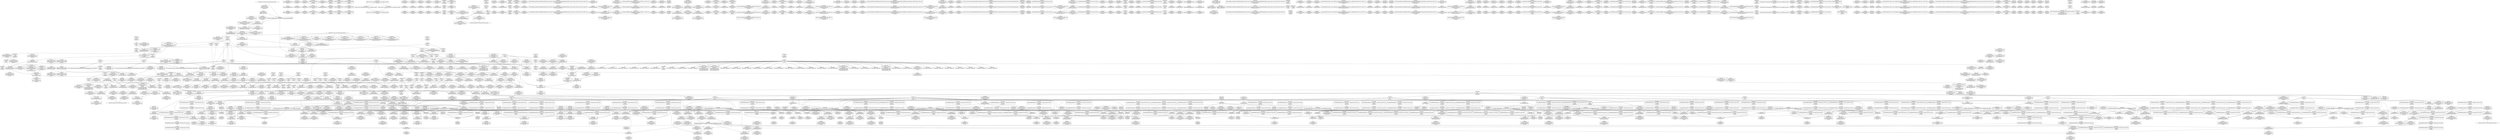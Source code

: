 digraph {
	CE0x4e616b0 [shape=record,shape=Mrecord,label="{CE0x4e616b0|i32_2|*Constant*}"]
	CE0x4d2cf20 [shape=record,shape=Mrecord,label="{CE0x4d2cf20|sock_has_perm:_sk|Function::sock_has_perm&Arg::sk::|*SummSource*}"]
	CE0x4d32a80 [shape=record,shape=Mrecord,label="{CE0x4d32a80|selinux_socket_getpeername:_bb}"]
	CE0x4df7dd0 [shape=record,shape=Mrecord,label="{CE0x4df7dd0|rcu_read_unlock:_entry}"]
	CE0x4e62fc0 [shape=record,shape=Mrecord,label="{CE0x4e62fc0|rcu_lock_acquire:_tmp7|*SummSink*}"]
	CE0x4e4e280 [shape=record,shape=Mrecord,label="{CE0x4e4e280|rcu_lock_release:_tmp6|*SummSink*}"]
	CE0x4df8630 [shape=record,shape=Mrecord,label="{CE0x4df8630|rcu_read_lock:_do.end}"]
	CE0x4de70b0 [shape=record,shape=Mrecord,label="{CE0x4de70b0|GLOBAL:___rcu_read_unlock|*Constant*}"]
	CE0x4db78c0 [shape=record,shape=Mrecord,label="{CE0x4db78c0|sock_has_perm:_net3|security/selinux/hooks.c,3974}"]
	CE0x4e68710 [shape=record,shape=Mrecord,label="{CE0x4e68710|__preempt_count_add:_do.end|*SummSource*}"]
	CE0x4dc5dc0 [shape=record,shape=Mrecord,label="{CE0x4dc5dc0|sock_has_perm:_tmp4|security/selinux/hooks.c,3966|*SummSource*}"]
	CE0x4dab430 [shape=record,shape=Mrecord,label="{CE0x4dab430|task_sid:_tmp20|security/selinux/hooks.c,208|*SummSink*}"]
	CE0x4d3a7a0 [shape=record,shape=Mrecord,label="{CE0x4d3a7a0|selinux_socket_getpeername:_tmp2|*SummSink*}"]
	CE0x4d658c0 [shape=record,shape=Mrecord,label="{CE0x4d658c0|task_sid:_tmp6|security/selinux/hooks.c,208}"]
	CE0x4e257a0 [shape=record,shape=Mrecord,label="{CE0x4e257a0|rcu_read_unlock:_tmp19|include/linux/rcupdate.h,933}"]
	CE0x4dbfc00 [shape=record,shape=Mrecord,label="{CE0x4dbfc00|GLOBAL:_task_sid|*Constant*|*SummSink*}"]
	CE0x4d5ecb0 [shape=record,shape=Mrecord,label="{CE0x4d5ecb0|task_sid:_tmp11|security/selinux/hooks.c,208|*SummSink*}"]
	CE0x4e65b20 [shape=record,shape=Mrecord,label="{CE0x4e65b20|__preempt_count_sub:_sub|./arch/x86/include/asm/preempt.h,77}"]
	CE0x4dbfb20 [shape=record,shape=Mrecord,label="{CE0x4dbfb20|GLOBAL:_task_sid|*Constant*|*SummSource*}"]
	CE0x4d404c0 [shape=record,shape=Mrecord,label="{CE0x4d404c0|get_current:_tmp2}"]
	CE0x4df32a0 [shape=record,shape=Mrecord,label="{CE0x4df32a0|__preempt_count_sub:_val|Function::__preempt_count_sub&Arg::val::|*SummSink*}"]
	CE0x4e07fc0 [shape=record,shape=Mrecord,label="{CE0x4e07fc0|rcu_read_lock:_tmp12|include/linux/rcupdate.h,882}"]
	CE0x4d34fe0 [shape=record,shape=Mrecord,label="{CE0x4d34fe0|COLLAPSED:_GCMRE___llvm_gcov_ctr364_internal_global_2_x_i64_zeroinitializer:_elem_0:default:}"]
	CE0x4df7220 [shape=record,shape=Mrecord,label="{CE0x4df7220|_ret_i32_%tmp6,_!dbg_!27716|security/selinux/hooks.c,197|*SummSource*}"]
	CE0x4e98040 [shape=record,shape=Mrecord,label="{CE0x4e98040|__preempt_count_sub:_sub|./arch/x86/include/asm/preempt.h,77|*SummSink*}"]
	CE0x4dc5a30 [shape=record,shape=Mrecord,label="{CE0x4dc5a30|sock_has_perm:_tmp3|security/selinux/hooks.c,3964|*SummSource*}"]
	CE0x4dd1c20 [shape=record,shape=Mrecord,label="{CE0x4dd1c20|task_sid:_tmp1|*SummSource*}"]
	CE0x4ddb160 [shape=record,shape=Mrecord,label="{CE0x4ddb160|rcu_read_unlock:_tmp3|*SummSource*}"]
	CE0x4e7f990 [shape=record,shape=Mrecord,label="{CE0x4e7f990|GLOBAL:___preempt_count_sub|*Constant*}"]
	CE0x4d408c0 [shape=record,shape=Mrecord,label="{CE0x4d408c0|get_current:_tmp2|*SummSource*}"]
	CE0x4d3a9d0 [shape=record,shape=Mrecord,label="{CE0x4d3a9d0|selinux_socket_getpeername:_tmp1}"]
	CE0x4d5f2b0 [shape=record,shape=Mrecord,label="{CE0x4d5f2b0|GLOBAL:___preempt_count_add|*Constant*|*SummSource*}"]
	CE0x4e658f0 [shape=record,shape=Mrecord,label="{CE0x4e658f0|void_(i32*,_i32,_i32*)*_asm_addl_$1,_%gs:$0_,_*m,ri,*m,_dirflag_,_fpsr_,_flags_}"]
	CE0x4dc8e80 [shape=record,shape=Mrecord,label="{CE0x4dc8e80|i64_5|*Constant*}"]
	CE0x4d40f30 [shape=record,shape=Mrecord,label="{CE0x4d40f30|_call_void_mcount()_#3}"]
	CE0x4de7ce0 [shape=record,shape=Mrecord,label="{CE0x4de7ce0|__rcu_read_unlock:_entry}"]
	CE0x4e1c0c0 [shape=record,shape=Mrecord,label="{CE0x4e1c0c0|rcu_read_unlock:_tmp8|include/linux/rcupdate.h,933|*SummSource*}"]
	CE0x4e12d50 [shape=record,shape=Mrecord,label="{CE0x4e12d50|COLLAPSED:_GCMRE___llvm_gcov_ctr130_internal_global_4_x_i64_zeroinitializer:_elem_0:default:}"]
	CE0x4daa570 [shape=record,shape=Mrecord,label="{CE0x4daa570|task_sid:_tmp26|security/selinux/hooks.c,208}"]
	CE0x4d68c40 [shape=record,shape=Mrecord,label="{CE0x4d68c40|sock_has_perm:_if.end|*SummSink*}"]
	CE0x4dddba0 [shape=record,shape=Mrecord,label="{CE0x4dddba0|GLOBAL:___llvm_gcov_ctr126|Global_var:__llvm_gcov_ctr126}"]
	CE0x4d57080 [shape=record,shape=Mrecord,label="{CE0x4d57080|i32_0|*Constant*}"]
	CE0x4df3ba0 [shape=record,shape=Mrecord,label="{CE0x4df3ba0|i64*_getelementptr_inbounds_(_4_x_i64_,_4_x_i64_*___llvm_gcov_ctr133,_i64_0,_i64_2)|*Constant*|*SummSource*}"]
	CE0x4e22870 [shape=record,shape=Mrecord,label="{CE0x4e22870|rcu_lock_release:_tmp|*SummSource*}"]
	CE0x4e53920 [shape=record,shape=Mrecord,label="{CE0x4e53920|i64*_getelementptr_inbounds_(_4_x_i64_,_4_x_i64_*___llvm_gcov_ctr135,_i64_0,_i64_0)|*Constant*|*SummSink*}"]
	CE0x4dfecf0 [shape=record,shape=Mrecord,label="{CE0x4dfecf0|rcu_read_lock:_tobool1|include/linux/rcupdate.h,882|*SummSink*}"]
	CE0x4e25db0 [shape=record,shape=Mrecord,label="{CE0x4e25db0|rcu_read_unlock:_tmp20|include/linux/rcupdate.h,933|*SummSource*}"]
	CE0x4deeb90 [shape=record,shape=Mrecord,label="{CE0x4deeb90|__preempt_count_sub:_val|Function::__preempt_count_sub&Arg::val::}"]
	CE0x4d7d4c0 [shape=record,shape=Mrecord,label="{CE0x4d7d4c0|rcu_lock_acquire:_entry|*SummSink*}"]
	CE0x4dfb870 [shape=record,shape=Mrecord,label="{CE0x4dfb870|COLLAPSED:_GCMRE___llvm_gcov_ctr132_internal_global_11_x_i64_zeroinitializer:_elem_0:default:}"]
	CE0x4e1c290 [shape=record,shape=Mrecord,label="{CE0x4e1c290|__rcu_read_lock:_tmp6|include/linux/rcupdate.h,240|*SummSink*}"]
	CE0x4e1f480 [shape=record,shape=Mrecord,label="{CE0x4e1f480|rcu_lock_acquire:_tmp3|*SummSource*}"]
	CE0x4e4e500 [shape=record,shape=Mrecord,label="{CE0x4e4e500|__rcu_read_unlock:_do.body|*SummSink*}"]
	CE0x4dbda00 [shape=record,shape=Mrecord,label="{CE0x4dbda00|8:_%struct.sock*,_:_SCME_32,33_}"]
	CE0x4da8960 [shape=record,shape=Mrecord,label="{CE0x4da8960|i64*_getelementptr_inbounds_(_13_x_i64_,_13_x_i64_*___llvm_gcov_ctr126,_i64_0,_i64_10)|*Constant*|*SummSink*}"]
	CE0x4d53f80 [shape=record,shape=Mrecord,label="{CE0x4d53f80|32:_%struct.sock*,_:_CRE_24,32_|*MultipleSource*|Function::selinux_socket_getpeername&Arg::sock::|security/selinux/hooks.c,4231}"]
	CE0x4db6e30 [shape=record,shape=Mrecord,label="{CE0x4db6e30|sock_has_perm:_u2|security/selinux/hooks.c,3974|*SummSink*}"]
	CE0x4dbf680 [shape=record,shape=Mrecord,label="{CE0x4dbf680|i64_56|*Constant*}"]
	CE0x4e61b30 [shape=record,shape=Mrecord,label="{CE0x4e61b30|%struct.lockdep_map*_null|*Constant*|*SummSource*}"]
	CE0x4d321c0 [shape=record,shape=Mrecord,label="{CE0x4d321c0|sock_has_perm:_perms|Function::sock_has_perm&Arg::perms::|*SummSource*}"]
	CE0x4d7e4e0 [shape=record,shape=Mrecord,label="{CE0x4d7e4e0|avc_has_perm:_tsid|Function::avc_has_perm&Arg::tsid::|*SummSink*}"]
	CE0x4dc9170 [shape=record,shape=Mrecord,label="{CE0x4dc9170|i64*_getelementptr_inbounds_(_11_x_i64_,_11_x_i64_*___llvm_gcov_ctr127,_i64_0,_i64_8)|*Constant*|*SummSink*}"]
	CE0x4e13eb0 [shape=record,shape=Mrecord,label="{CE0x4e13eb0|__rcu_read_lock:_bb}"]
	CE0x4ddfb90 [shape=record,shape=Mrecord,label="{CE0x4ddfb90|task_sid:_call3|security/selinux/hooks.c,208}"]
	CE0x4df88c0 [shape=record,shape=Mrecord,label="{CE0x4df88c0|rcu_read_lock:_do.end|*SummSource*}"]
	CE0x4da7d80 [shape=record,shape=Mrecord,label="{CE0x4da7d80|sock_has_perm:_tmp2|*LoadInst*|security/selinux/hooks.c,3964|*SummSource*}"]
	CE0x4d5f3d0 [shape=record,shape=Mrecord,label="{CE0x4d5f3d0|rcu_read_lock:_land.lhs.true2|*SummSource*}"]
	CE0x4ddb8b0 [shape=record,shape=Mrecord,label="{CE0x4ddb8b0|rcu_read_lock:_tmp2|*SummSource*}"]
	CE0x4dabeb0 [shape=record,shape=Mrecord,label="{CE0x4dabeb0|i64*_getelementptr_inbounds_(_13_x_i64_,_13_x_i64_*___llvm_gcov_ctr126,_i64_0,_i64_10)|*Constant*}"]
	CE0x4dfd010 [shape=record,shape=Mrecord,label="{CE0x4dfd010|rcu_read_unlock:_tmp7|include/linux/rcupdate.h,933|*SummSource*}"]
	CE0x4de0380 [shape=record,shape=Mrecord,label="{CE0x4de0380|task_sid:_tobool4|security/selinux/hooks.c,208|*SummSource*}"]
	CE0x4db6380 [shape=record,shape=Mrecord,label="{CE0x4db6380|sock_has_perm:_tmp17|security/selinux/hooks.c,3976|*SummSource*}"]
	CE0x4db7e70 [shape=record,shape=Mrecord,label="{CE0x4db7e70|sock_has_perm:_tmp15|security/selinux/hooks.c,3974|*SummSource*}"]
	CE0x4d5f490 [shape=record,shape=Mrecord,label="{CE0x4d5f490|rcu_read_lock:_land.lhs.true2|*SummSink*}"]
	CE0x4dd82b0 [shape=record,shape=Mrecord,label="{CE0x4dd82b0|task_sid:_tobool1|security/selinux/hooks.c,208}"]
	CE0x4e528c0 [shape=record,shape=Mrecord,label="{CE0x4e528c0|__preempt_count_add:_tmp3}"]
	CE0x4e28280 [shape=record,shape=Mrecord,label="{CE0x4e28280|i32_934|*Constant*|*SummSink*}"]
	CE0x4e5fef0 [shape=record,shape=Mrecord,label="{CE0x4e5fef0|rcu_lock_release:_tmp|*SummSink*}"]
	CE0x4e4e6e0 [shape=record,shape=Mrecord,label="{CE0x4e4e6e0|rcu_lock_release:_tmp7}"]
	CE0x4de9520 [shape=record,shape=Mrecord,label="{CE0x4de9520|GLOBAL:_lock_acquire|*Constant*}"]
	CE0x4e4ba00 [shape=record,shape=Mrecord,label="{CE0x4e4ba00|_call_void_mcount()_#3|*SummSink*}"]
	CE0x4e15a60 [shape=record,shape=Mrecord,label="{CE0x4e15a60|__rcu_read_lock:_tmp2|*SummSink*}"]
	CE0x4df4360 [shape=record,shape=Mrecord,label="{CE0x4df4360|__preempt_count_sub:_tmp6|./arch/x86/include/asm/preempt.h,78|*SummSink*}"]
	CE0x4dd0f50 [shape=record,shape=Mrecord,label="{CE0x4dd0f50|cred_sid:_tmp2|*SummSource*}"]
	CE0x4dbef60 [shape=record,shape=Mrecord,label="{CE0x4dbef60|8:_%struct.sock*,_:_SCME_50,51_}"]
	"CONST[source:1(input),value:2(dynamic)][purpose:{object}]"
	CE0x4e0f160 [shape=record,shape=Mrecord,label="{CE0x4e0f160|_call_void_lockdep_rcu_suspicious(i8*_getelementptr_inbounds_(_25_x_i8_,_25_x_i8_*_.str45,_i32_0,_i32_0),_i32_883,_i8*_getelementptr_inbounds_(_42_x_i8_,_42_x_i8_*_.str46,_i32_0,_i32_0))_#10,_!dbg_!27728|include/linux/rcupdate.h,882}"]
	CE0x4dfe100 [shape=record,shape=Mrecord,label="{CE0x4dfe100|rcu_lock_acquire:_indirectgoto|*SummSink*}"]
	CE0x4dbcab0 [shape=record,shape=Mrecord,label="{CE0x4dbcab0|_ret_void,_!dbg_!27717|include/linux/rcupdate.h,240}"]
	CE0x4dddf40 [shape=record,shape=Mrecord,label="{CE0x4dddf40|i64*_getelementptr_inbounds_(_2_x_i64_,_2_x_i64_*___llvm_gcov_ctr131,_i64_0,_i64_0)|*Constant*}"]
	CE0x4e63270 [shape=record,shape=Mrecord,label="{CE0x4e63270|_call_void_asm_sideeffect_,_memory_,_dirflag_,_fpsr_,_flags_()_#3,_!dbg_!27711,_!srcloc_!27714|include/linux/rcupdate.h,244|*SummSource*}"]
	CE0x4defe50 [shape=record,shape=Mrecord,label="{CE0x4defe50|__rcu_read_unlock:_tmp4|include/linux/rcupdate.h,244|*SummSource*}"]
	CE0x4d35ff0 [shape=record,shape=Mrecord,label="{CE0x4d35ff0|get_current:_tmp}"]
	CE0x4e4e7a0 [shape=record,shape=Mrecord,label="{CE0x4e4e7a0|rcu_lock_release:_tmp7|*SummSource*}"]
	CE0x4d4ed60 [shape=record,shape=Mrecord,label="{CE0x4d4ed60|sock_has_perm:_sk_security|security/selinux/hooks.c,3964}"]
	CE0x4db7850 [shape=record,shape=Mrecord,label="{CE0x4db7850|sock_has_perm:_sid5|security/selinux/hooks.c,3976|*SummSink*}"]
	CE0x4e0ae30 [shape=record,shape=Mrecord,label="{CE0x4e0ae30|rcu_read_lock:_tmp14|include/linux/rcupdate.h,882|*SummSource*}"]
	CE0x4e0ba30 [shape=record,shape=Mrecord,label="{CE0x4e0ba30|rcu_read_lock:_tmp16|include/linux/rcupdate.h,882|*SummSink*}"]
	CE0x4dc9f90 [shape=record,shape=Mrecord,label="{CE0x4dc9f90|rcu_read_lock:_tmp11|include/linux/rcupdate.h,882|*SummSink*}"]
	CE0x4dbe4b0 [shape=record,shape=Mrecord,label="{CE0x4dbe4b0|8:_%struct.sock*,_:_SCME_41,42_}"]
	CE0x4dbfff0 [shape=record,shape=Mrecord,label="{CE0x4dbfff0|task_sid:_task|Function::task_sid&Arg::task::}"]
	CE0x4df2e20 [shape=record,shape=Mrecord,label="{CE0x4df2e20|__preempt_count_add:_tmp2|*SummSource*}"]
	CE0x4dfa960 [shape=record,shape=Mrecord,label="{CE0x4dfa960|rcu_read_lock:_do.body|*SummSource*}"]
	CE0x4dc3350 [shape=record,shape=Mrecord,label="{CE0x4dc3350|i64_2|*Constant*}"]
	CE0x4daf6c0 [shape=record,shape=Mrecord,label="{CE0x4daf6c0|__preempt_count_add:_bb|*SummSink*}"]
	CE0x4de8eb0 [shape=record,shape=Mrecord,label="{CE0x4de8eb0|rcu_lock_acquire:_tmp5|include/linux/rcupdate.h,418|*SummSink*}"]
	CE0x4ddd390 [shape=record,shape=Mrecord,label="{CE0x4ddd390|task_sid:_bb|*SummSource*}"]
	CE0x4dcfd70 [shape=record,shape=Mrecord,label="{CE0x4dcfd70|i64*_getelementptr_inbounds_(_13_x_i64_,_13_x_i64_*___llvm_gcov_ctr126,_i64_0,_i64_8)|*Constant*|*SummSink*}"]
	CE0x4d54330 [shape=record,shape=Mrecord,label="{CE0x4d54330|i64*_getelementptr_inbounds_(_2_x_i64_,_2_x_i64_*___llvm_gcov_ctr364,_i64_0,_i64_1)|*Constant*|*SummSource*}"]
	CE0x4dd07c0 [shape=record,shape=Mrecord,label="{CE0x4dd07c0|rcu_lock_acquire:_map|Function::rcu_lock_acquire&Arg::map::}"]
	"CONST[source:0(mediator),value:0(static)][purpose:{operation}]"
	CE0x4dce810 [shape=record,shape=Mrecord,label="{CE0x4dce810|_call_void_mcount()_#3}"]
	CE0x4de18a0 [shape=record,shape=Mrecord,label="{CE0x4de18a0|task_sid:_tmp16|security/selinux/hooks.c,208|*SummSource*}"]
	CE0x4dc6730 [shape=record,shape=Mrecord,label="{CE0x4dc6730|i8_0|*Constant*|*SummSink*}"]
	CE0x4d80a20 [shape=record,shape=Mrecord,label="{CE0x4d80a20|i64*_getelementptr_inbounds_(_6_x_i64_,_6_x_i64_*___llvm_gcov_ctr327,_i64_0,_i64_0)|*Constant*}"]
	CE0x4dce880 [shape=record,shape=Mrecord,label="{CE0x4dce880|_call_void_mcount()_#3|*SummSource*}"]
	CE0x4df57d0 [shape=record,shape=Mrecord,label="{CE0x4df57d0|task_sid:_tmp27|security/selinux/hooks.c,208}"]
	CE0x4d32740 [shape=record,shape=Mrecord,label="{CE0x4d32740|i32_0|*Constant*|*SummSource*}"]
	CE0x4e5b380 [shape=record,shape=Mrecord,label="{CE0x4e5b380|__preempt_count_sub:_tmp|*SummSource*}"]
	CE0x4d7d860 [shape=record,shape=Mrecord,label="{CE0x4d7d860|GLOBAL:_rcu_read_lock|*Constant*|*SummSink*}"]
	CE0x4e10d40 [shape=record,shape=Mrecord,label="{CE0x4e10d40|i64*_getelementptr_inbounds_(_11_x_i64_,_11_x_i64_*___llvm_gcov_ctr127,_i64_0,_i64_10)|*Constant*|*SummSink*}"]
	CE0x4d6d930 [shape=record,shape=Mrecord,label="{CE0x4d6d930|_ret_i32_%call1,_!dbg_!27715|security/selinux/hooks.c,4231}"]
	CE0x4dc6160 [shape=record,shape=Mrecord,label="{CE0x4dc6160|sock_has_perm:_tmp5|security/selinux/hooks.c,3966|*SummSource*}"]
	CE0x4dd0c00 [shape=record,shape=Mrecord,label="{CE0x4dd0c00|task_sid:_tmp5|security/selinux/hooks.c,208|*SummSink*}"]
	CE0x4d40aa0 [shape=record,shape=Mrecord,label="{CE0x4d40aa0|i64*_getelementptr_inbounds_(_2_x_i64_,_2_x_i64_*___llvm_gcov_ctr98,_i64_0,_i64_1)|*Constant*|*SummSource*}"]
	CE0x4d7cf80 [shape=record,shape=Mrecord,label="{CE0x4d7cf80|rcu_read_unlock:_do.body|*SummSink*}"]
	CE0x4d44140 [shape=record,shape=Mrecord,label="{CE0x4d44140|GLOBAL:_lock_release|*Constant*|*SummSink*}"]
	CE0x4de2d80 [shape=record,shape=Mrecord,label="{CE0x4de2d80|i8_1|*Constant*|*SummSource*}"]
	CE0x4dd0670 [shape=record,shape=Mrecord,label="{CE0x4dd0670|GLOBAL:_rcu_lock_map|Global_var:rcu_lock_map|*SummSink*}"]
	CE0x4de7310 [shape=record,shape=Mrecord,label="{CE0x4de7310|_ret_void,_!dbg_!27717|include/linux/rcupdate.h,424|*SummSource*}"]
	CE0x4da9e50 [shape=record,shape=Mrecord,label="{CE0x4da9e50|task_sid:_tmp25|security/selinux/hooks.c,208|*SummSource*}"]
	CE0x4dd5720 [shape=record,shape=Mrecord,label="{CE0x4dd5720|task_sid:_call|security/selinux/hooks.c,208}"]
	CE0x4d5fc80 [shape=record,shape=Mrecord,label="{CE0x4d5fc80|__rcu_read_lock:_entry|*SummSink*}"]
	CE0x4dc98b0 [shape=record,shape=Mrecord,label="{CE0x4dc98b0|rcu_read_lock:_tmp10|include/linux/rcupdate.h,882|*SummSource*}"]
	CE0x4d92770 [shape=record,shape=Mrecord,label="{CE0x4d92770|i64_6|*Constant*}"]
	CE0x4e24f20 [shape=record,shape=Mrecord,label="{CE0x4e24f20|i64*_getelementptr_inbounds_(_11_x_i64_,_11_x_i64_*___llvm_gcov_ctr132,_i64_0,_i64_9)|*Constant*}"]
	CE0x4dc3960 [shape=record,shape=Mrecord,label="{CE0x4dc3960|GLOBAL:___llvm_gcov_ctr327|Global_var:__llvm_gcov_ctr327}"]
	CE0x4dbeaa0 [shape=record,shape=Mrecord,label="{CE0x4dbeaa0|8:_%struct.sock*,_:_SCME_46,47_}"]
	CE0x4e5d3f0 [shape=record,shape=Mrecord,label="{CE0x4e5d3f0|__preempt_count_add:_tmp}"]
	CE0x4e067a0 [shape=record,shape=Mrecord,label="{CE0x4e067a0|__preempt_count_add:_tmp3|*SummSink*}"]
	CE0x4dfb1c0 [shape=record,shape=Mrecord,label="{CE0x4dfb1c0|GLOBAL:_rcu_lock_acquire|*Constant*}"]
	CE0x4d52930 [shape=record,shape=Mrecord,label="{CE0x4d52930|get_current:_tmp|*SummSink*}"]
	CE0x4e627b0 [shape=record,shape=Mrecord,label="{CE0x4e627b0|i64*_getelementptr_inbounds_(_4_x_i64_,_4_x_i64_*___llvm_gcov_ctr130,_i64_0,_i64_3)|*Constant*|*SummSink*}"]
	CE0x4dd2300 [shape=record,shape=Mrecord,label="{CE0x4dd2300|__rcu_read_lock:_entry|*SummSource*}"]
	CE0x4e20730 [shape=record,shape=Mrecord,label="{CE0x4e20730|GLOBAL:___llvm_gcov_ctr132|Global_var:__llvm_gcov_ctr132|*SummSource*}"]
	CE0x4e159f0 [shape=record,shape=Mrecord,label="{CE0x4e159f0|__rcu_read_lock:_tmp2|*SummSource*}"]
	CE0x4de6d60 [shape=record,shape=Mrecord,label="{CE0x4de6d60|rcu_lock_release:_map|Function::rcu_lock_release&Arg::map::|*SummSource*}"]
	CE0x4e48dc0 [shape=record,shape=Mrecord,label="{CE0x4e48dc0|rcu_lock_acquire:___here|*SummSource*}"]
	CE0x4db93d0 [shape=record,shape=Mrecord,label="{CE0x4db93d0|sock_has_perm:_tmp16|security/selinux/hooks.c,3976|*SummSource*}"]
	CE0x4d63670 [shape=record,shape=Mrecord,label="{CE0x4d63670|rcu_read_unlock:_tmp1|*SummSource*}"]
	CE0x4e051f0 [shape=record,shape=Mrecord,label="{CE0x4e051f0|__preempt_count_add:_tmp4|./arch/x86/include/asm/preempt.h,72|*SummSink*}"]
	CE0x4db0f10 [shape=record,shape=Mrecord,label="{CE0x4db0f10|__preempt_count_sub:_bb|*SummSource*}"]
	CE0x4d7e080 [shape=record,shape=Mrecord,label="{CE0x4d7e080|sock_has_perm:_tmp1|*SummSink*}"]
	CE0x4d32d40 [shape=record,shape=Mrecord,label="{CE0x4d32d40|i64*_getelementptr_inbounds_(_2_x_i64_,_2_x_i64_*___llvm_gcov_ctr364,_i64_0,_i64_1)|*Constant*|*SummSink*}"]
	CE0x4dffe30 [shape=record,shape=Mrecord,label="{CE0x4dffe30|__rcu_read_unlock:_tmp5|include/linux/rcupdate.h,244|*SummSource*}"]
	CE0x4e17e00 [shape=record,shape=Mrecord,label="{CE0x4e17e00|_ret_void,_!dbg_!27719|./arch/x86/include/asm/preempt.h,73|*SummSource*}"]
	CE0x4e1aad0 [shape=record,shape=Mrecord,label="{CE0x4e1aad0|rcu_read_unlock:_land.lhs.true2|*SummSink*}"]
	CE0x4df5d40 [shape=record,shape=Mrecord,label="{CE0x4df5d40|task_sid:_tmp27|security/selinux/hooks.c,208|*SummSink*}"]
	CE0x4d36140 [shape=record,shape=Mrecord,label="{CE0x4d36140|task_sid:_tmp2}"]
	CE0x4e085b0 [shape=record,shape=Mrecord,label="{CE0x4e085b0|rcu_read_lock:_call3|include/linux/rcupdate.h,882}"]
	CE0x4e27060 [shape=record,shape=Mrecord,label="{CE0x4e27060|rcu_read_unlock:_tmp18|include/linux/rcupdate.h,933|*SummSource*}"]
	CE0x4e1e5e0 [shape=record,shape=Mrecord,label="{CE0x4e1e5e0|rcu_read_unlock:_tmp10|include/linux/rcupdate.h,933}"]
	CE0x4def650 [shape=record,shape=Mrecord,label="{CE0x4def650|rcu_lock_release:_tmp1|*SummSource*}"]
	CE0x4e1c360 [shape=record,shape=Mrecord,label="{CE0x4e1c360|__rcu_read_lock:_tmp7|include/linux/rcupdate.h,240|*SummSink*}"]
	CE0x4dcfc30 [shape=record,shape=Mrecord,label="{CE0x4dcfc30|i64_4|*Constant*}"]
	CE0x4df55e0 [shape=record,shape=Mrecord,label="{CE0x4df55e0|task_sid:_tmp26|security/selinux/hooks.c,208|*SummSink*}"]
	CE0x4d5f5c0 [shape=record,shape=Mrecord,label="{CE0x4d5f5c0|i64*_getelementptr_inbounds_(_11_x_i64_,_11_x_i64_*___llvm_gcov_ctr127,_i64_0,_i64_0)|*Constant*}"]
	CE0x4d35ad0 [shape=record,shape=Mrecord,label="{CE0x4d35ad0|get_current:_tmp4|./arch/x86/include/asm/current.h,14|*SummSource*}"]
	CE0x4e68cd0 [shape=record,shape=Mrecord,label="{CE0x4e68cd0|__preempt_count_sub:_tmp1|*SummSink*}"]
	CE0x4e080a0 [shape=record,shape=Mrecord,label="{CE0x4e080a0|rcu_read_lock:_tmp12|include/linux/rcupdate.h,882|*SummSource*}"]
	CE0x55420b0 [shape=record,shape=Mrecord,label="{CE0x55420b0|sock_has_perm:_entry|*SummSink*}"]
	CE0x4e5d640 [shape=record,shape=Mrecord,label="{CE0x4e5d640|__rcu_read_unlock:_tmp1}"]
	CE0x4e51ec0 [shape=record,shape=Mrecord,label="{CE0x4e51ec0|_call_void_mcount()_#3|*SummSink*}"]
	CE0x4df2e90 [shape=record,shape=Mrecord,label="{CE0x4df2e90|__preempt_count_add:_tmp2|*SummSink*}"]
	CE0x4dff920 [shape=record,shape=Mrecord,label="{CE0x4dff920|__rcu_read_lock:_tmp5|include/linux/rcupdate.h,239|*SummSink*}"]
	CE0x4e49390 [shape=record,shape=Mrecord,label="{CE0x4e49390|__rcu_read_lock:_tmp2}"]
	CE0x4d5e5e0 [shape=record,shape=Mrecord,label="{CE0x4d5e5e0|rcu_read_unlock:_if.then}"]
	CE0x4de58c0 [shape=record,shape=Mrecord,label="{CE0x4de58c0|rcu_read_unlock:_tmp22|include/linux/rcupdate.h,935}"]
	CE0x4e14bd0 [shape=record,shape=Mrecord,label="{CE0x4e14bd0|rcu_read_unlock:_tmp2|*SummSource*}"]
	CE0x4dee3e0 [shape=record,shape=Mrecord,label="{CE0x4dee3e0|__preempt_count_sub:_tmp4|./arch/x86/include/asm/preempt.h,77}"]
	CE0x4dbe250 [shape=record,shape=Mrecord,label="{CE0x4dbe250|8:_%struct.sock*,_:_SCME_39,40_}"]
	CE0x4de9a00 [shape=record,shape=Mrecord,label="{CE0x4de9a00|_call_void_lock_acquire(%struct.lockdep_map*_%map,_i32_0,_i32_0,_i32_2,_i32_0,_%struct.lockdep_map*_null,_i64_ptrtoint_(i8*_blockaddress(_rcu_lock_acquire,_%__here)_to_i64))_#10,_!dbg_!27716|include/linux/rcupdate.h,418|*SummSource*}"]
	CE0x4de28a0 [shape=record,shape=Mrecord,label="{CE0x4de28a0|task_sid:_tmp19|security/selinux/hooks.c,208|*SummSource*}"]
	CE0x4db82d0 [shape=record,shape=Mrecord,label="{CE0x4db82d0|sock_has_perm:_sk4|security/selinux/hooks.c,3974|*SummSource*}"]
	CE0x4dc0440 [shape=record,shape=Mrecord,label="{CE0x4dc0440|_ret_i32_%call7,_!dbg_!27749|security/selinux/hooks.c,210|*SummSource*}"]
	CE0x4e5e840 [shape=record,shape=Mrecord,label="{CE0x4e5e840|__rcu_read_unlock:_tmp6|include/linux/rcupdate.h,245}"]
	CE0x4df5650 [shape=record,shape=Mrecord,label="{CE0x4df5650|_call_void_rcu_read_unlock()_#10,_!dbg_!27748|security/selinux/hooks.c,209|*SummSink*}"]
	CE0x4dd1fc0 [shape=record,shape=Mrecord,label="{CE0x4dd1fc0|i64*_getelementptr_inbounds_(_13_x_i64_,_13_x_i64_*___llvm_gcov_ctr126,_i64_0,_i64_1)|*Constant*}"]
	CE0x4dfc9b0 [shape=record,shape=Mrecord,label="{CE0x4dfc9b0|i64*_getelementptr_inbounds_(_4_x_i64_,_4_x_i64_*___llvm_gcov_ctr128,_i64_0,_i64_3)|*Constant*|*SummSource*}"]
	CE0x4dcf790 [shape=record,shape=Mrecord,label="{CE0x4dcf790|rcu_read_lock:_tmp1|*SummSource*}"]
	CE0x4d71170 [shape=record,shape=Mrecord,label="{CE0x4d71170|i32_16|*Constant*|*SummSink*}"]
	CE0x4d3eb30 [shape=record,shape=Mrecord,label="{CE0x4d3eb30|selinux_socket_getpeername:_tmp2}"]
	CE0x4d64c70 [shape=record,shape=Mrecord,label="{CE0x4d64c70|task_sid:_land.lhs.true|*SummSource*}"]
	CE0x4d5e390 [shape=record,shape=Mrecord,label="{CE0x4d5e390|rcu_read_unlock:_do.body}"]
	CE0x4e4de90 [shape=record,shape=Mrecord,label="{CE0x4e4de90|_call_void_mcount()_#3|*SummSink*}"]
	CE0x4dba3e0 [shape=record,shape=Mrecord,label="{CE0x4dba3e0|i32_(i32,_i32,_i16,_i32,_%struct.common_audit_data*)*_bitcast_(i32_(i32,_i32,_i16,_i32,_%struct.common_audit_data.495*)*_avc_has_perm_to_i32_(i32,_i32,_i16,_i32,_%struct.common_audit_data*)*)|*Constant*|*SummSink*}"]
	CE0x4e52760 [shape=record,shape=Mrecord,label="{CE0x4e52760|__rcu_read_unlock:_tmp1|*SummSink*}"]
	CE0x4df6760 [shape=record,shape=Mrecord,label="{CE0x4df6760|GLOBAL:_cred_sid|*Constant*|*SummSource*}"]
	CE0x4e163b0 [shape=record,shape=Mrecord,label="{CE0x4e163b0|_ret_void,_!dbg_!27719|./arch/x86/include/asm/preempt.h,73}"]
	CE0x4e1d360 [shape=record,shape=Mrecord,label="{CE0x4e1d360|__rcu_read_lock:_tmp4|include/linux/rcupdate.h,239|*SummSource*}"]
	CE0x4ddc3e0 [shape=record,shape=Mrecord,label="{CE0x4ddc3e0|cred_sid:_tmp|*SummSink*}"]
	CE0x4dfcee0 [shape=record,shape=Mrecord,label="{CE0x4dfcee0|rcu_read_unlock:_tmp7|include/linux/rcupdate.h,933}"]
	CE0x4d81bf0 [shape=record,shape=Mrecord,label="{CE0x4d81bf0|sock_has_perm:_type|security/selinux/hooks.c,3972|*SummSink*}"]
	CE0x4d7bc90 [shape=record,shape=Mrecord,label="{CE0x4d7bc90|GLOBAL:_rcu_read_lock|*Constant*}"]
	CE0x4db4830 [shape=record,shape=Mrecord,label="{CE0x4db4830|sock_has_perm:_tmp11|security/selinux/hooks.c,3970}"]
	CE0x4e1cb80 [shape=record,shape=Mrecord,label="{CE0x4e1cb80|i64*_getelementptr_inbounds_(_4_x_i64_,_4_x_i64_*___llvm_gcov_ctr133,_i64_0,_i64_1)|*Constant*}"]
	CE0x4d85f50 [shape=record,shape=Mrecord,label="{CE0x4d85f50|sock_has_perm:_tmp18|security/selinux/hooks.c,3977}"]
	CE0x4e1de30 [shape=record,shape=Mrecord,label="{CE0x4e1de30|i64*_getelementptr_inbounds_(_4_x_i64_,_4_x_i64_*___llvm_gcov_ctr135,_i64_0,_i64_3)|*Constant*}"]
	CE0x4de0c00 [shape=record,shape=Mrecord,label="{CE0x4de0c00|i64_6|*Constant*|*SummSink*}"]
	CE0x4dda7b0 [shape=record,shape=Mrecord,label="{CE0x4dda7b0|task_sid:_if.then|*SummSource*}"]
	CE0x4da89d0 [shape=record,shape=Mrecord,label="{CE0x4da89d0|task_sid:_tmp22|security/selinux/hooks.c,208|*SummSink*}"]
	CE0x4db0d20 [shape=record,shape=Mrecord,label="{CE0x4db0d20|__preempt_count_sub:_bb}"]
	CE0x4de5220 [shape=record,shape=Mrecord,label="{CE0x4de5220|rcu_read_unlock:_tmp21|include/linux/rcupdate.h,935|*SummSource*}"]
	CE0x4dffd30 [shape=record,shape=Mrecord,label="{CE0x4dffd30|__rcu_read_unlock:_tmp5|include/linux/rcupdate.h,244}"]
	CE0x4e0c320 [shape=record,shape=Mrecord,label="{CE0x4e0c320|i8*_getelementptr_inbounds_(_25_x_i8_,_25_x_i8_*_.str45,_i32_0,_i32_0)|*Constant*}"]
	CE0x4de82f0 [shape=record,shape=Mrecord,label="{CE0x4de82f0|_ret_void,_!dbg_!27717|include/linux/rcupdate.h,245}"]
	CE0x4d7ebf0 [shape=record,shape=Mrecord,label="{CE0x4d7ebf0|avc_has_perm:_requested|Function::avc_has_perm&Arg::requested::}"]
	CE0x4de1230 [shape=record,shape=Mrecord,label="{CE0x4de1230|task_sid:_tmp15|security/selinux/hooks.c,208}"]
	CE0x4dab3c0 [shape=record,shape=Mrecord,label="{CE0x4dab3c0|task_sid:_tmp20|security/selinux/hooks.c,208|*SummSource*}"]
	CE0x4dc9e20 [shape=record,shape=Mrecord,label="{CE0x4dc9e20|rcu_read_lock:_tmp11|include/linux/rcupdate.h,882|*SummSource*}"]
	CE0x4de29d0 [shape=record,shape=Mrecord,label="{CE0x4de29d0|task_sid:_tmp19|security/selinux/hooks.c,208|*SummSink*}"]
	CE0x4d323d0 [shape=record,shape=Mrecord,label="{CE0x4d323d0|i64*_getelementptr_inbounds_(_2_x_i64_,_2_x_i64_*___llvm_gcov_ctr364,_i64_0,_i64_0)|*Constant*|*SummSink*}"]
	CE0x4dd0ee0 [shape=record,shape=Mrecord,label="{CE0x4dd0ee0|cred_sid:_tmp2}"]
	CE0x4de4040 [shape=record,shape=Mrecord,label="{CE0x4de4040|i8*_getelementptr_inbounds_(_25_x_i8_,_25_x_i8_*_.str3,_i32_0,_i32_0)|*Constant*|*SummSink*}"]
	CE0x4e1bed0 [shape=record,shape=Mrecord,label="{CE0x4e1bed0|0:_i8,_:_GCMR_rcu_read_unlock.__warned_internal_global_i8_0,_section_.data.unlikely_,_align_1:_elem_0:default:}"]
	CE0x4e5e6b0 [shape=record,shape=Mrecord,label="{CE0x4e5e6b0|rcu_lock_release:___here|*SummSink*}"]
	CE0x4dc8e10 [shape=record,shape=Mrecord,label="{CE0x4dc8e10|rcu_read_lock:_tmp9|include/linux/rcupdate.h,882|*SummSource*}"]
	CE0x4dfabb0 [shape=record,shape=Mrecord,label="{CE0x4dfabb0|cred_sid:_sid|security/selinux/hooks.c,197|*SummSink*}"]
	CE0x4df4eb0 [shape=record,shape=Mrecord,label="{CE0x4df4eb0|__rcu_read_lock:_tmp3|*SummSink*}"]
	CE0x4e5d540 [shape=record,shape=Mrecord,label="{CE0x4e5d540|__rcu_read_lock:_do.end|*SummSink*}"]
	CE0x4e06930 [shape=record,shape=Mrecord,label="{CE0x4e06930|_call_void_mcount()_#3|*SummSource*}"]
	CE0x4ddd2a0 [shape=record,shape=Mrecord,label="{CE0x4ddd2a0|task_sid:_bb}"]
	CE0x4e489e0 [shape=record,shape=Mrecord,label="{CE0x4e489e0|__preempt_count_sub:_tmp7|./arch/x86/include/asm/preempt.h,78|*SummSink*}"]
	CE0x4e5cf50 [shape=record,shape=Mrecord,label="{CE0x4e5cf50|__preempt_count_add:_tmp|*SummSink*}"]
	CE0x4d40c40 [shape=record,shape=Mrecord,label="{CE0x4d40c40|selinux_socket_getpeername:_call|security/selinux/hooks.c,4231|*SummSource*}"]
	CE0x4d7f550 [shape=record,shape=Mrecord,label="{CE0x4d7f550|i64_5|*Constant*|*SummSink*}"]
	CE0x4d33f60 [shape=record,shape=Mrecord,label="{CE0x4d33f60|selinux_socket_getpeername:_sk|security/selinux/hooks.c,4231|*SummSource*}"]
	CE0x4e68970 [shape=record,shape=Mrecord,label="{CE0x4e68970|i64*_getelementptr_inbounds_(_4_x_i64_,_4_x_i64_*___llvm_gcov_ctr129,_i64_0,_i64_0)|*Constant*}"]
	CE0x4dab580 [shape=record,shape=Mrecord,label="{CE0x4dab580|task_sid:_tmp22|security/selinux/hooks.c,208|*SummSource*}"]
	CE0x4db8e10 [shape=record,shape=Mrecord,label="{CE0x4db8e10|sock_has_perm:_sclass|security/selinux/hooks.c,3976|*SummSink*}"]
	CE0x4d60e00 [shape=record,shape=Mrecord,label="{CE0x4d60e00|i64*_getelementptr_inbounds_(_4_x_i64_,_4_x_i64_*___llvm_gcov_ctr128,_i64_0,_i64_0)|*Constant*}"]
	CE0x4de4190 [shape=record,shape=Mrecord,label="{CE0x4de4190|i32_208|*Constant*}"]
	CE0x4dd2890 [shape=record,shape=Mrecord,label="{CE0x4dd2890|i64*_getelementptr_inbounds_(_2_x_i64_,_2_x_i64_*___llvm_gcov_ctr131,_i64_0,_i64_1)|*Constant*}"]
	CE0x4e4ddd0 [shape=record,shape=Mrecord,label="{CE0x4e4ddd0|_call_void_mcount()_#3|*SummSource*}"]
	CE0x4db8900 [shape=record,shape=Mrecord,label="{CE0x4db8900|sock_has_perm:_sid5|security/selinux/hooks.c,3976}"]
	CE0x4e5d250 [shape=record,shape=Mrecord,label="{CE0x4e5d250|i64*_getelementptr_inbounds_(_4_x_i64_,_4_x_i64_*___llvm_gcov_ctr134,_i64_0,_i64_0)|*Constant*}"]
	CE0x4dc18a0 [shape=record,shape=Mrecord,label="{CE0x4dc18a0|sock_has_perm:_call|security/selinux/hooks.c,3967|*SummSource*}"]
	CE0x4db99e0 [shape=record,shape=Mrecord,label="{CE0x4db99e0|i32_4|*Constant*|*SummSink*}"]
	CE0x4d38c50 [shape=record,shape=Mrecord,label="{CE0x4d38c50|sock_has_perm:_bb}"]
	CE0x4e65340 [shape=record,shape=Mrecord,label="{CE0x4e65340|__preempt_count_sub:_tmp4|./arch/x86/include/asm/preempt.h,77|*SummSource*}"]
	CE0x4d39a90 [shape=record,shape=Mrecord,label="{CE0x4d39a90|avc_has_perm:_entry|*SummSink*}"]
	CE0x4de75f0 [shape=record,shape=Mrecord,label="{CE0x4de75f0|_call_void___rcu_read_unlock()_#10,_!dbg_!27734|include/linux/rcupdate.h,937|*SummSink*}"]
	CE0x4d39d00 [shape=record,shape=Mrecord,label="{CE0x4d39d00|avc_has_perm:_ssid|Function::avc_has_perm&Arg::ssid::|*SummSource*}"]
	CE0x4d81570 [shape=record,shape=Mrecord,label="{CE0x4d81570|sock_has_perm:_tmp14|security/selinux/hooks.c,3972|*SummSource*}"]
	CE0x4e690d0 [shape=record,shape=Mrecord,label="{CE0x4e690d0|__preempt_count_add:_tmp4|./arch/x86/include/asm/preempt.h,72|*SummSource*}"]
	CE0x4de8720 [shape=record,shape=Mrecord,label="{CE0x4de8720|_ret_void,_!dbg_!27717|include/linux/rcupdate.h,245|*SummSource*}"]
	CE0x4e62110 [shape=record,shape=Mrecord,label="{CE0x4e62110|i64_ptrtoint_(i8*_blockaddress(_rcu_lock_acquire,_%__here)_to_i64)|*Constant*|*SummSink*}"]
	CE0x4dc5160 [shape=record,shape=Mrecord,label="{CE0x4dc5160|i64*_getelementptr_inbounds_(_6_x_i64_,_6_x_i64_*___llvm_gcov_ctr327,_i64_0,_i64_4)|*Constant*|*SummSink*}"]
	CE0x4da8a40 [shape=record,shape=Mrecord,label="{CE0x4da8a40|task_sid:_tmp24|security/selinux/hooks.c,208|*SummSource*}"]
	CE0x4e638c0 [shape=record,shape=Mrecord,label="{CE0x4e638c0|rcu_lock_release:_tmp2|*SummSource*}"]
	CE0x4de2740 [shape=record,shape=Mrecord,label="{CE0x4de2740|task_sid:_tmp19|security/selinux/hooks.c,208}"]
	CE0x4e5ff80 [shape=record,shape=Mrecord,label="{CE0x4e5ff80|i64*_getelementptr_inbounds_(_4_x_i64_,_4_x_i64_*___llvm_gcov_ctr133,_i64_0,_i64_1)|*Constant*|*SummSink*}"]
	CE0x4e13fb0 [shape=record,shape=Mrecord,label="{CE0x4e13fb0|__rcu_read_unlock:_tmp|*SummSource*}"]
	CE0x4df9150 [shape=record,shape=Mrecord,label="{CE0x4df9150|rcu_read_lock:_tmp6|include/linux/rcupdate.h,882|*SummSink*}"]
	CE0x4d642a0 [shape=record,shape=Mrecord,label="{CE0x4d642a0|sock_has_perm:_bb|*SummSink*}"]
	CE0x4de47c0 [shape=record,shape=Mrecord,label="{CE0x4de47c0|task_sid:_tmp18|security/selinux/hooks.c,208}"]
	CE0x4dc15d0 [shape=record,shape=Mrecord,label="{CE0x4dc15d0|i32_8|*Constant*}"]
	CE0x4dd63d0 [shape=record,shape=Mrecord,label="{CE0x4dd63d0|GLOBAL:___llvm_gcov_ctr132|Global_var:__llvm_gcov_ctr132}"]
	CE0x4def100 [shape=record,shape=Mrecord,label="{CE0x4def100|__preempt_count_add:_tmp6|./arch/x86/include/asm/preempt.h,73}"]
	CE0x4e0f030 [shape=record,shape=Mrecord,label="{CE0x4e0f030|i8_1|*Constant*}"]
	CE0x4db7d40 [shape=record,shape=Mrecord,label="{CE0x4db7d40|sock_has_perm:_tmp15|security/selinux/hooks.c,3974}"]
	CE0x4ddaab0 [shape=record,shape=Mrecord,label="{CE0x4ddaab0|_call_void_mcount()_#3|*SummSource*}"]
	CE0x4e18610 [shape=record,shape=Mrecord,label="{CE0x4e18610|_call_void_mcount()_#3|*SummSink*}"]
	CE0x4e64d10 [shape=record,shape=Mrecord,label="{CE0x4e64d10|__preempt_count_sub:_tmp7|./arch/x86/include/asm/preempt.h,78|*SummSource*}"]
	CE0x4dbbb10 [shape=record,shape=Mrecord,label="{CE0x4dbbb10|_ret_i32_%retval.0,_!dbg_!27728|security/selinux/avc.c,775|*SummSource*}"]
	CE0x4de5a30 [shape=record,shape=Mrecord,label="{CE0x4de5a30|rcu_read_unlock:_tmp22|include/linux/rcupdate.h,935|*SummSource*}"]
	CE0x4de8b60 [shape=record,shape=Mrecord,label="{CE0x4de8b60|__rcu_read_lock:_do.end}"]
	CE0x4d37660 [shape=record,shape=Mrecord,label="{CE0x4d37660|selinux_socket_getpeername:_entry|*SummSink*}"]
	CE0x4e1c890 [shape=record,shape=Mrecord,label="{CE0x4e1c890|rcu_read_unlock:_land.lhs.true}"]
	CE0x4e1f3c0 [shape=record,shape=Mrecord,label="{CE0x4e1f3c0|rcu_lock_acquire:_tmp3}"]
	CE0x4df47d0 [shape=record,shape=Mrecord,label="{CE0x4df47d0|rcu_lock_release:_tmp3|*SummSink*}"]
	CE0x4e25c30 [shape=record,shape=Mrecord,label="{CE0x4e25c30|rcu_read_unlock:_tmp20|include/linux/rcupdate.h,933}"]
	CE0x4d80ab0 [shape=record,shape=Mrecord,label="{CE0x4d80ab0|i64*_getelementptr_inbounds_(_6_x_i64_,_6_x_i64_*___llvm_gcov_ctr327,_i64_0,_i64_0)|*Constant*|*SummSource*}"]
	CE0x4e26970 [shape=record,shape=Mrecord,label="{CE0x4e26970|rcu_read_unlock:_tmp17|include/linux/rcupdate.h,933}"]
	CE0x4e1f1a0 [shape=record,shape=Mrecord,label="{CE0x4e1f1a0|GLOBAL:___preempt_count|Global_var:__preempt_count}"]
	CE0x4da66d0 [shape=record,shape=Mrecord,label="{CE0x4da66d0|1216:_i8*,_:_CRE_1216,1224_|*MultipleSource*|Function::sock_has_perm&Arg::sk::|security/selinux/hooks.c,3964|*LoadInst*|security/selinux/hooks.c,4231}"]
	CE0x4dfb350 [shape=record,shape=Mrecord,label="{CE0x4dfb350|rcu_lock_acquire:_tmp|*SummSink*}"]
	CE0x4dd9d80 [shape=record,shape=Mrecord,label="{CE0x4dd9d80|task_sid:_call|security/selinux/hooks.c,208|*SummSource*}"]
	CE0x4e274b0 [shape=record,shape=Mrecord,label="{CE0x4e274b0|_call_void_lockdep_rcu_suspicious(i8*_getelementptr_inbounds_(_25_x_i8_,_25_x_i8_*_.str45,_i32_0,_i32_0),_i32_934,_i8*_getelementptr_inbounds_(_44_x_i8_,_44_x_i8_*_.str47,_i32_0,_i32_0))_#10,_!dbg_!27726|include/linux/rcupdate.h,933|*SummSource*}"]
	CE0x4da9a50 [shape=record,shape=Mrecord,label="{CE0x4da9a50|i64*_getelementptr_inbounds_(_13_x_i64_,_13_x_i64_*___llvm_gcov_ctr126,_i64_0,_i64_11)|*Constant*|*SummSink*}"]
	CE0x4e197b0 [shape=record,shape=Mrecord,label="{CE0x4e197b0|rcu_read_unlock:_tmp6|include/linux/rcupdate.h,933}"]
	CE0x4e5e0b0 [shape=record,shape=Mrecord,label="{CE0x4e5e0b0|i8*_undef|*Constant*|*SummSource*}"]
	CE0x4dbf9a0 [shape=record,shape=Mrecord,label="{CE0x4dbf9a0|GLOBAL:_task_sid|*Constant*}"]
	CE0x4e12920 [shape=record,shape=Mrecord,label="{CE0x4e12920|i64*_getelementptr_inbounds_(_4_x_i64_,_4_x_i64_*___llvm_gcov_ctr133,_i64_0,_i64_0)|*Constant*}"]
	CE0x4dee830 [shape=record,shape=Mrecord,label="{CE0x4dee830|__preempt_count_sub:_entry|*SummSource*}"]
	CE0x4d3acf0 [shape=record,shape=Mrecord,label="{CE0x4d3acf0|i32_59|*Constant*|*SummSink*}"]
	CE0x4dd3170 [shape=record,shape=Mrecord,label="{CE0x4dd3170|i64_1|*Constant*}"]
	CE0x4d2d310 [shape=record,shape=Mrecord,label="{CE0x4d2d310|selinux_socket_getpeername:_sock|Function::selinux_socket_getpeername&Arg::sock::|*SummSink*}"]
	CE0x4e1ffd0 [shape=record,shape=Mrecord,label="{CE0x4e1ffd0|rcu_read_unlock:_if.end|*SummSource*}"]
	CE0x4dc93b0 [shape=record,shape=Mrecord,label="{CE0x4dc93b0|rcu_read_lock:_tmp9|include/linux/rcupdate.h,882|*SummSink*}"]
	CE0x4d44350 [shape=record,shape=Mrecord,label="{CE0x4d44350|i32_1|*Constant*}"]
	CE0x4d32950 [shape=record,shape=Mrecord,label="{CE0x4d32950|_call_void_mcount()_#3|*SummSource*}"]
	CE0x4e21da0 [shape=record,shape=Mrecord,label="{CE0x4e21da0|rcu_read_unlock:_tmp8|include/linux/rcupdate.h,933|*SummSink*}"]
	CE0x4e61e70 [shape=record,shape=Mrecord,label="{CE0x4e61e70|i64_ptrtoint_(i8*_blockaddress(_rcu_lock_acquire,_%__here)_to_i64)|*Constant*}"]
	CE0x4d90dc0 [shape=record,shape=Mrecord,label="{CE0x4d90dc0|sock_has_perm:_tmp19|security/selinux/hooks.c,3977|*SummSink*}"]
	CE0x447e170 [shape=record,shape=Mrecord,label="{CE0x447e170|sock_has_perm:_entry|*SummSource*}"]
	CE0x4dbdd90 [shape=record,shape=Mrecord,label="{CE0x4dbdd90|8:_%struct.sock*,_:_SCME_35,36_}"]
	CE0x4e68600 [shape=record,shape=Mrecord,label="{CE0x4e68600|i64*_getelementptr_inbounds_(_4_x_i64_,_4_x_i64_*___llvm_gcov_ctr135,_i64_0,_i64_1)|*Constant*}"]
	CE0x4db73d0 [shape=record,shape=Mrecord,label="{CE0x4db73d0|sock_has_perm:_u2|security/selinux/hooks.c,3974}"]
	CE0x4dd0390 [shape=record,shape=Mrecord,label="{CE0x4dd0390|cred_sid:_tmp5|security/selinux/hooks.c,196|*SummSource*}"]
	CE0x4dc89c0 [shape=record,shape=Mrecord,label="{CE0x4dc89c0|i64_4|*Constant*}"]
	CE0x4dab8a0 [shape=record,shape=Mrecord,label="{CE0x4dab8a0|task_sid:_tmp21|security/selinux/hooks.c,208|*SummSource*}"]
	CE0x4e1eef0 [shape=record,shape=Mrecord,label="{CE0x4e1eef0|_call_void_asm_addl_$1,_%gs:$0_,_*m,ri,*m,_dirflag_,_fpsr_,_flags_(i32*___preempt_count,_i32_%val,_i32*___preempt_count)_#3,_!dbg_!27714,_!srcloc_!27717|./arch/x86/include/asm/preempt.h,72|*SummSink*}"]
	CE0x4dfa230 [shape=record,shape=Mrecord,label="{CE0x4dfa230|rcu_read_lock:_call|include/linux/rcupdate.h,882|*SummSink*}"]
	CE0x4df6050 [shape=record,shape=Mrecord,label="{CE0x4df6050|task_sid:_call7|security/selinux/hooks.c,208}"]
	CE0x4dd96d0 [shape=record,shape=Mrecord,label="{CE0x4dd96d0|rcu_read_lock:_if.end}"]
	CE0x4da88b0 [shape=record,shape=Mrecord,label="{CE0x4da88b0|i64*_getelementptr_inbounds_(_13_x_i64_,_13_x_i64_*___llvm_gcov_ctr126,_i64_0,_i64_10)|*Constant*|*SummSource*}"]
	CE0x4d690f0 [shape=record,shape=Mrecord,label="{CE0x4d690f0|_call_void_mcount()_#3|*SummSource*}"]
	CE0x4db03a0 [shape=record,shape=Mrecord,label="{CE0x4db03a0|COLLAPSED:_GCMRE___llvm_gcov_ctr134_internal_global_4_x_i64_zeroinitializer:_elem_0:default:}"]
	CE0x4e639c0 [shape=record,shape=Mrecord,label="{CE0x4e639c0|rcu_lock_acquire:_bb|*SummSink*}"]
	CE0x4d62a90 [shape=record,shape=Mrecord,label="{CE0x4d62a90|i64_1|*Constant*}"]
	CE0x4d39dc0 [shape=record,shape=Mrecord,label="{CE0x4d39dc0|avc_has_perm:_ssid|Function::avc_has_perm&Arg::ssid::|*SummSink*}"]
	CE0x4db4140 [shape=record,shape=Mrecord,label="{CE0x4db4140|i64*_getelementptr_inbounds_(_6_x_i64_,_6_x_i64_*___llvm_gcov_ctr327,_i64_0,_i64_3)|*Constant*}"]
	CE0x4ddf5f0 [shape=record,shape=Mrecord,label="{CE0x4ddf5f0|task_sid:_tmp13|security/selinux/hooks.c,208}"]
	CE0x4dc1690 [shape=record,shape=Mrecord,label="{CE0x4dc1690|i32_8|*Constant*|*SummSource*}"]
	CE0x4e25f20 [shape=record,shape=Mrecord,label="{CE0x4e25f20|rcu_read_unlock:_tmp20|include/linux/rcupdate.h,933|*SummSink*}"]
	CE0x4d3b620 [shape=record,shape=Mrecord,label="{CE0x4d3b620|get_current:_bb|*SummSource*}"]
	CE0x4e060a0 [shape=record,shape=Mrecord,label="{CE0x4e060a0|i64*_getelementptr_inbounds_(_4_x_i64_,_4_x_i64_*___llvm_gcov_ctr129,_i64_0,_i64_1)|*Constant*|*SummSource*}"]
	CE0x4e5f160 [shape=record,shape=Mrecord,label="{CE0x4e5f160|GLOBAL:___preempt_count|Global_var:__preempt_count|*SummSource*}"]
	CE0x4d44fd0 [shape=record,shape=Mrecord,label="{CE0x4d44fd0|sock_has_perm:_sid|security/selinux/hooks.c,3969|*SummSink*}"]
	CE0x4e4f300 [shape=record,shape=Mrecord,label="{CE0x4e4f300|_call_void_lock_release(%struct.lockdep_map*_%map,_i32_1,_i64_ptrtoint_(i8*_blockaddress(_rcu_lock_release,_%__here)_to_i64))_#10,_!dbg_!27716|include/linux/rcupdate.h,423}"]
	CE0x4d30100 [shape=record,shape=Mrecord,label="{CE0x4d30100|selinux_socket_getpeername:_tmp1|*SummSink*}"]
	CE0x4e5fd00 [shape=record,shape=Mrecord,label="{CE0x4e5fd00|i64*_getelementptr_inbounds_(_4_x_i64_,_4_x_i64_*___llvm_gcov_ctr134,_i64_0,_i64_1)|*Constant*}"]
	CE0x4db9f40 [shape=record,shape=Mrecord,label="{CE0x4db9f40|sock_has_perm:_call6|security/selinux/hooks.c,3976|*SummSink*}"]
	CE0x4d85280 [shape=record,shape=Mrecord,label="{CE0x4d85280|sock_has_perm:_retval.0}"]
	CE0x4d3b430 [shape=record,shape=Mrecord,label="{CE0x4d3b430|get_current:_tmp3|*SummSink*}"]
	CE0x4dd59a0 [shape=record,shape=Mrecord,label="{CE0x4dd59a0|cred_sid:_tmp1}"]
	CE0x4dd34f0 [shape=record,shape=Mrecord,label="{CE0x4dd34f0|task_sid:_real_cred|security/selinux/hooks.c,208}"]
	CE0x4de1740 [shape=record,shape=Mrecord,label="{CE0x4de1740|task_sid:_tmp16|security/selinux/hooks.c,208}"]
	CE0x4e537e0 [shape=record,shape=Mrecord,label="{CE0x4e537e0|__preempt_count_sub:_do.body}"]
	CE0x4dc3680 [shape=record,shape=Mrecord,label="{CE0x4dc3680|sock_has_perm:_tmp7|security/selinux/hooks.c,3969|*SummSink*}"]
	CE0x4e119b0 [shape=record,shape=Mrecord,label="{CE0x4e119b0|i64*_getelementptr_inbounds_(_2_x_i64_,_2_x_i64_*___llvm_gcov_ctr131,_i64_0,_i64_0)|*Constant*|*SummSink*}"]
	CE0x4df1550 [shape=record,shape=Mrecord,label="{CE0x4df1550|__rcu_read_lock:_tmp1|*SummSink*}"]
	CE0x4e10db0 [shape=record,shape=Mrecord,label="{CE0x4e10db0|rcu_read_lock:_tmp21|include/linux/rcupdate.h,884|*SummSink*}"]
	CE0x4e973a0 [shape=record,shape=Mrecord,label="{CE0x4e973a0|__preempt_count_sub:_tmp5|./arch/x86/include/asm/preempt.h,77|*SummSource*}"]
	CE0x4da7b70 [shape=record,shape=Mrecord,label="{CE0x4da7b70|sock_has_perm:_tmp2|*LoadInst*|security/selinux/hooks.c,3964}"]
	CE0x4df9e20 [shape=record,shape=Mrecord,label="{CE0x4df9e20|cred_sid:_sid|security/selinux/hooks.c,197|*SummSource*}"]
	CE0x4dfbd10 [shape=record,shape=Mrecord,label="{CE0x4dfbd10|rcu_lock_acquire:___here|*SummSink*}"]
	CE0x4dfd120 [shape=record,shape=Mrecord,label="{CE0x4dfd120|rcu_read_lock:_tmp7|include/linux/rcupdate.h,882|*SummSink*}"]
	CE0x4dd6570 [shape=record,shape=Mrecord,label="{CE0x4dd6570|rcu_read_unlock:_tmp4|include/linux/rcupdate.h,933|*SummSink*}"]
	CE0x4dc51d0 [shape=record,shape=Mrecord,label="{CE0x4dc51d0|i64*_getelementptr_inbounds_(_6_x_i64_,_6_x_i64_*___llvm_gcov_ctr327,_i64_0,_i64_4)|*Constant*}"]
	CE0x4e10710 [shape=record,shape=Mrecord,label="{CE0x4e10710|rcu_read_lock:_tmp21|include/linux/rcupdate.h,884}"]
	CE0x4ddee50 [shape=record,shape=Mrecord,label="{CE0x4ddee50|rcu_read_unlock:_tmp7|include/linux/rcupdate.h,933|*SummSink*}"]
	CE0x4d50ea0 [shape=record,shape=Mrecord,label="{CE0x4d50ea0|i64*_getelementptr_inbounds_(_4_x_i64_,_4_x_i64_*___llvm_gcov_ctr128,_i64_0,_i64_2)|*Constant*|*SummSink*}"]
	CE0x4e5ea30 [shape=record,shape=Mrecord,label="{CE0x4e5ea30|__rcu_read_unlock:_tmp6|include/linux/rcupdate.h,245|*SummSink*}"]
	CE0x4d415c0 [shape=record,shape=Mrecord,label="{CE0x4d415c0|i32_22|*Constant*|*SummSource*}"]
	CE0x4d2db80 [shape=record,shape=Mrecord,label="{CE0x4d2db80|selinux_socket_getpeername:_tmp}"]
	CE0x4d4fe80 [shape=record,shape=Mrecord,label="{CE0x4d4fe80|i64*_getelementptr_inbounds_(_2_x_i64_,_2_x_i64_*___llvm_gcov_ctr98,_i64_0,_i64_0)|*Constant*|*SummSink*}"]
	CE0x4dc1970 [shape=record,shape=Mrecord,label="{CE0x4dc1970|sock_has_perm:_call|security/selinux/hooks.c,3967|*SummSink*}"]
	CE0x4e4faa0 [shape=record,shape=Mrecord,label="{CE0x4e4faa0|_call_void_lock_release(%struct.lockdep_map*_%map,_i32_1,_i64_ptrtoint_(i8*_blockaddress(_rcu_lock_release,_%__here)_to_i64))_#10,_!dbg_!27716|include/linux/rcupdate.h,423|*SummSink*}"]
	CE0x4deea80 [shape=record,shape=Mrecord,label="{CE0x4deea80|_ret_void,_!dbg_!27720|./arch/x86/include/asm/preempt.h,78}"]
	CE0x4df6a70 [shape=record,shape=Mrecord,label="{CE0x4df6a70|cred_sid:_entry|*SummSource*}"]
	CE0x4dd3a10 [shape=record,shape=Mrecord,label="{CE0x4dd3a10|cred_sid:_tmp1|*SummSink*}"]
	CE0x4d41520 [shape=record,shape=Mrecord,label="{CE0x4d41520|i32_22|*Constant*}"]
	CE0x4db9740 [shape=record,shape=Mrecord,label="{CE0x4db9740|i32_4|*Constant*}"]
	CE0x4e1e750 [shape=record,shape=Mrecord,label="{CE0x4e1e750|rcu_read_unlock:_tmp10|include/linux/rcupdate.h,933|*SummSource*}"]
	CE0x4de50c0 [shape=record,shape=Mrecord,label="{CE0x4de50c0|rcu_read_lock:_tobool|include/linux/rcupdate.h,882|*SummSource*}"]
	CE0x4db7a40 [shape=record,shape=Mrecord,label="{CE0x4db7a40|sock_has_perm:_net3|security/selinux/hooks.c,3974|*SummSource*}"]
	CE0x4de2eb0 [shape=record,shape=Mrecord,label="{CE0x4de2eb0|i8_1|*Constant*|*SummSink*}"]
	CE0x4dbc0f0 [shape=record,shape=Mrecord,label="{CE0x4dbc0f0|8:_%struct.sock*,_:_SCME_8,16_|*MultipleSource*|security/selinux/hooks.c, 3966|security/selinux/hooks.c,3966|security/selinux/hooks.c,3966}"]
	CE0x4d570f0 [shape=record,shape=Mrecord,label="{CE0x4d570f0|sock_has_perm:_tmp1}"]
	CE0x4dd6060 [shape=record,shape=Mrecord,label="{CE0x4dd6060|GLOBAL:_task_sid.__warned|Global_var:task_sid.__warned}"]
	CE0x4db9870 [shape=record,shape=Mrecord,label="{CE0x4db9870|i32_4|*Constant*|*SummSource*}"]
	CE0x4ea1100 [shape=record,shape=Mrecord,label="{CE0x4ea1100|__preempt_count_sub:_tmp5|./arch/x86/include/asm/preempt.h,77}"]
	CE0x4dd7550 [shape=record,shape=Mrecord,label="{CE0x4dd7550|task_sid:_tmp7|security/selinux/hooks.c,208|*SummSink*}"]
	CE0x4d41880 [shape=record,shape=Mrecord,label="{CE0x4d41880|cred_sid:_security|security/selinux/hooks.c,196}"]
	CE0x4e684c0 [shape=record,shape=Mrecord,label="{CE0x4e684c0|__preempt_count_add:_tmp7|./arch/x86/include/asm/preempt.h,73|*SummSource*}"]
	CE0x4d3ae00 [shape=record,shape=Mrecord,label="{CE0x4d3ae00|_call_void_mcount()_#3|*SummSource*}"]
	CE0x4dd4670 [shape=record,shape=Mrecord,label="{CE0x4dd4670|task_sid:_tmp4|*LoadInst*|security/selinux/hooks.c,208}"]
	CE0x4d91f80 [shape=record,shape=Mrecord,label="{CE0x4d91f80|rcu_read_unlock:_tmp11|include/linux/rcupdate.h,933|*SummSource*}"]
	CE0x4e14440 [shape=record,shape=Mrecord,label="{CE0x4e14440|i64*_getelementptr_inbounds_(_11_x_i64_,_11_x_i64_*___llvm_gcov_ctr132,_i64_0,_i64_0)|*Constant*|*SummSink*}"]
	CE0x4e21000 [shape=record,shape=Mrecord,label="{CE0x4e21000|rcu_read_unlock:_do.end}"]
	CE0x4d85b80 [shape=record,shape=Mrecord,label="{CE0x4d85b80|i64*_getelementptr_inbounds_(_6_x_i64_,_6_x_i64_*___llvm_gcov_ctr327,_i64_0,_i64_5)|*Constant*|*SummSource*}"]
	CE0x4e28000 [shape=record,shape=Mrecord,label="{CE0x4e28000|i32_934|*Constant*|*SummSource*}"]
	CE0x4dd3100 [shape=record,shape=Mrecord,label="{CE0x4dd3100|i64*_getelementptr_inbounds_(_11_x_i64_,_11_x_i64_*___llvm_gcov_ctr127,_i64_0,_i64_1)|*Constant*|*SummSink*}"]
	CE0x4dd7fc0 [shape=record,shape=Mrecord,label="{CE0x4dd7fc0|COLLAPSED:_GCMRE___llvm_gcov_ctr127_internal_global_11_x_i64_zeroinitializer:_elem_0:default:}"]
	CE0x4dc9000 [shape=record,shape=Mrecord,label="{CE0x4dc9000|rcu_read_lock:_tmp9|include/linux/rcupdate.h,882}"]
	CE0x4de68a0 [shape=record,shape=Mrecord,label="{CE0x4de68a0|rcu_lock_release:_entry}"]
	CE0x4df76d0 [shape=record,shape=Mrecord,label="{CE0x4df76d0|_call_void_rcu_read_unlock()_#10,_!dbg_!27748|security/selinux/hooks.c,209|*SummSource*}"]
	CE0x4e5cd30 [shape=record,shape=Mrecord,label="{CE0x4e5cd30|i64*_getelementptr_inbounds_(_4_x_i64_,_4_x_i64_*___llvm_gcov_ctr129,_i64_0,_i64_2)|*Constant*|*SummSink*}"]
	CE0x4dafaf0 [shape=record,shape=Mrecord,label="{CE0x4dafaf0|__rcu_read_unlock:_do.end|*SummSource*}"]
	CE0x4d626b0 [shape=record,shape=Mrecord,label="{CE0x4d626b0|sock_has_perm:_tmp10|security/selinux/hooks.c,3969}"]
	CE0x4db7020 [shape=record,shape=Mrecord,label="{CE0x4db7020|sock_has_perm:_net1|security/selinux/hooks.c,3973|*SummSource*}"]
	CE0x4dea6d0 [shape=record,shape=Mrecord,label="{CE0x4dea6d0|_call_void_mcount()_#3}"]
	CE0x4ddcc10 [shape=record,shape=Mrecord,label="{CE0x4ddcc10|i64_3|*Constant*|*SummSource*}"]
	CE0x4e4d810 [shape=record,shape=Mrecord,label="{CE0x4e4d810|__rcu_read_unlock:_do.end|*SummSink*}"]
	CE0x4ddd1c0 [shape=record,shape=Mrecord,label="{CE0x4ddd1c0|task_sid:_land.lhs.true|*SummSink*}"]
	CE0x4d81950 [shape=record,shape=Mrecord,label="{CE0x4d81950|sock_has_perm:_type|security/selinux/hooks.c,3972}"]
	CE0x4de8020 [shape=record,shape=Mrecord,label="{CE0x4de8020|__rcu_read_unlock:_entry|*SummSink*}"]
	CE0x4d91830 [shape=record,shape=Mrecord,label="{CE0x4d91830|sock_has_perm:_tmp20|security/selinux/hooks.c,3977|*SummSource*}"]
	CE0x4e0b3e0 [shape=record,shape=Mrecord,label="{CE0x4e0b3e0|rcu_read_lock:_tmp15|include/linux/rcupdate.h,882|*SummSource*}"]
	CE0x4de8cc0 [shape=record,shape=Mrecord,label="{CE0x4de8cc0|__rcu_read_lock:_tmp}"]
	CE0x4e24f90 [shape=record,shape=Mrecord,label="{CE0x4e24f90|i64*_getelementptr_inbounds_(_11_x_i64_,_11_x_i64_*___llvm_gcov_ctr132,_i64_0,_i64_9)|*Constant*|*SummSource*}"]
	CE0x4dddca0 [shape=record,shape=Mrecord,label="{CE0x4dddca0|task_sid:_tmp5|security/selinux/hooks.c,208|*SummSource*}"]
	CE0x4dfc000 [shape=record,shape=Mrecord,label="{CE0x4dfc000|rcu_read_unlock:_tobool|include/linux/rcupdate.h,933|*SummSource*}"]
	CE0x4e12a50 [shape=record,shape=Mrecord,label="{CE0x4e12a50|i64*_getelementptr_inbounds_(_4_x_i64_,_4_x_i64_*___llvm_gcov_ctr133,_i64_0,_i64_0)|*Constant*|*SummSource*}"]
	CE0x4df17f0 [shape=record,shape=Mrecord,label="{CE0x4df17f0|i64_ptrtoint_(i8*_blockaddress(_rcu_lock_release,_%__here)_to_i64)|*Constant*|*SummSink*}"]
	CE0x4e5ecd0 [shape=record,shape=Mrecord,label="{CE0x4e5ecd0|__preempt_count_add:_bb}"]
	CE0x4e7e260 [shape=record,shape=Mrecord,label="{CE0x4e7e260|_call_void_mcount()_#3}"]
	CE0x4d5eb80 [shape=record,shape=Mrecord,label="{CE0x4d5eb80|task_sid:_tmp11|security/selinux/hooks.c,208|*SummSource*}"]
	CE0x4e25810 [shape=record,shape=Mrecord,label="{CE0x4e25810|rcu_read_unlock:_tmp19|include/linux/rcupdate.h,933|*SummSource*}"]
	CE0x4df4a50 [shape=record,shape=Mrecord,label="{CE0x4df4a50|_call_void_mcount()_#3}"]
	CE0x4dfd550 [shape=record,shape=Mrecord,label="{CE0x4dfd550|GLOBAL:_rcu_read_lock.__warned|Global_var:rcu_read_lock.__warned|*SummSource*}"]
	CE0x4e066e0 [shape=record,shape=Mrecord,label="{CE0x4e066e0|__preempt_count_add:_tmp3|*SummSource*}"]
	CE0x4d7e270 [shape=record,shape=Mrecord,label="{CE0x4d7e270|i32_1|*Constant*|*SummSource*}"]
	CE0x4df6600 [shape=record,shape=Mrecord,label="{CE0x4df6600|GLOBAL:_cred_sid|*Constant*}"]
	CE0x4e60060 [shape=record,shape=Mrecord,label="{CE0x4e60060|rcu_lock_release:_tmp1}"]
	CE0x4e1bcb0 [shape=record,shape=Mrecord,label="{CE0x4e1bcb0|__preempt_count_add:_entry|*SummSource*}"]
	CE0x4e1d860 [shape=record,shape=Mrecord,label="{CE0x4e1d860|rcu_read_unlock:_tmp10|include/linux/rcupdate.h,933|*SummSink*}"]
	CE0x4dc5bc0 [shape=record,shape=Mrecord,label="{CE0x4dc5bc0|sock_has_perm:_tmp3|security/selinux/hooks.c,3964|*SummSink*}"]
	CE0x4e9b530 [shape=record,shape=Mrecord,label="{CE0x4e9b530|__preempt_count_sub:_tmp}"]
	CE0x4dc9780 [shape=record,shape=Mrecord,label="{CE0x4dc9780|rcu_read_lock:_tmp10|include/linux/rcupdate.h,882}"]
	CE0x4d60b80 [shape=record,shape=Mrecord,label="{CE0x4d60b80|_call_void_rcu_read_lock()_#10,_!dbg_!27712|security/selinux/hooks.c,207}"]
	CE0x4dc5d30 [shape=record,shape=Mrecord,label="{CE0x4dc5d30|sock_has_perm:_tmp4|security/selinux/hooks.c,3966}"]
	CE0x4dd67f0 [shape=record,shape=Mrecord,label="{CE0x4dd67f0|rcu_read_lock:_land.lhs.true|*SummSource*}"]
	CE0x4e5f600 [shape=record,shape=Mrecord,label="{CE0x4e5f600|rcu_lock_release:_indirectgoto|*SummSource*}"]
	CE0x4d5f6f0 [shape=record,shape=Mrecord,label="{CE0x4d5f6f0|i64*_getelementptr_inbounds_(_11_x_i64_,_11_x_i64_*___llvm_gcov_ctr127,_i64_0,_i64_0)|*Constant*|*SummSource*}"]
	CE0x4de9900 [shape=record,shape=Mrecord,label="{CE0x4de9900|i64*_getelementptr_inbounds_(_4_x_i64_,_4_x_i64_*___llvm_gcov_ctr134,_i64_0,_i64_2)|*Constant*|*SummSource*}"]
	CE0x4e5d7b0 [shape=record,shape=Mrecord,label="{CE0x4e5d7b0|i8*_undef|*Constant*}"]
	CE0x4e1d2f0 [shape=record,shape=Mrecord,label="{CE0x4e1d2f0|__rcu_read_lock:_tmp4|include/linux/rcupdate.h,239}"]
	CE0x4dbce20 [shape=record,shape=Mrecord,label="{CE0x4dbce20|8:_%struct.sock*,_:_SCME_20,22_|*MultipleSource*|security/selinux/hooks.c, 3966|security/selinux/hooks.c,3966|security/selinux/hooks.c,3966}"]
	CE0x4db7150 [shape=record,shape=Mrecord,label="{CE0x4db7150|sock_has_perm:_net1|security/selinux/hooks.c,3973|*SummSink*}"]
	CE0x4dde7b0 [shape=record,shape=Mrecord,label="{CE0x4dde7b0|i32_0|*Constant*}"]
	CE0x4df6960 [shape=record,shape=Mrecord,label="{CE0x4df6960|cred_sid:_entry}"]
	CE0x4df7c20 [shape=record,shape=Mrecord,label="{CE0x4df7c20|GLOBAL:_rcu_read_unlock|*Constant*|*SummSource*}"]
	CE0x4e67770 [shape=record,shape=Mrecord,label="{CE0x4e67770|_ret_void,_!dbg_!27720|./arch/x86/include/asm/preempt.h,78|*SummSink*}"]
	CE0x4e16bc0 [shape=record,shape=Mrecord,label="{CE0x4e16bc0|void_(i32*,_i32,_i32*)*_asm_addl_$1,_%gs:$0_,_*m,ri,*m,_dirflag_,_fpsr_,_flags_|*SummSource*}"]
	CE0x4d4d880 [shape=record,shape=Mrecord,label="{CE0x4d4d880|_call_void_mcount()_#3}"]
	"CONST[source:2(external),value:2(dynamic)][purpose:{subject}]"
	CE0x4e5f470 [shape=record,shape=Mrecord,label="{CE0x4e5f470|rcu_lock_release:_bb|*SummSink*}"]
	CE0x4d7e760 [shape=record,shape=Mrecord,label="{CE0x4d7e760|avc_has_perm:_tclass|Function::avc_has_perm&Arg::tclass::|*SummSource*}"]
	CE0x4d51300 [shape=record,shape=Mrecord,label="{CE0x4d51300|8:_%struct.sock*,_:_SCME_16,18_|*MultipleSource*|security/selinux/hooks.c, 3966|security/selinux/hooks.c,3966|security/selinux/hooks.c,3966}"]
	CE0x4d65e90 [shape=record,shape=Mrecord,label="{CE0x4d65e90|i64*_getelementptr_inbounds_(_11_x_i64_,_11_x_i64_*___llvm_gcov_ctr132,_i64_0,_i64_1)|*Constant*}"]
	CE0x4d4fc70 [shape=record,shape=Mrecord,label="{CE0x4d4fc70|_call_void_mcount()_#3|*SummSink*}"]
	CE0x4de14c0 [shape=record,shape=Mrecord,label="{CE0x4de14c0|task_sid:_tmp15|security/selinux/hooks.c,208|*SummSink*}"]
	CE0x4e06a20 [shape=record,shape=Mrecord,label="{CE0x4e06a20|_call_void_mcount()_#3|*SummSink*}"]
	CE0x4df1380 [shape=record,shape=Mrecord,label="{CE0x4df1380|__rcu_read_lock:_tmp1|*SummSource*}"]
	CE0x4de5e70 [shape=record,shape=Mrecord,label="{CE0x4de5e70|_call_void_rcu_lock_release(%struct.lockdep_map*_rcu_lock_map)_#10,_!dbg_!27733|include/linux/rcupdate.h,935|*SummSource*}"]
	CE0x4defde0 [shape=record,shape=Mrecord,label="{CE0x4defde0|__rcu_read_unlock:_tmp4|include/linux/rcupdate.h,244}"]
	CE0x4de44c0 [shape=record,shape=Mrecord,label="{CE0x4de44c0|i32_208|*Constant*|*SummSink*}"]
	CE0x4e633a0 [shape=record,shape=Mrecord,label="{CE0x4e633a0|_call_void_asm_sideeffect_,_memory_,_dirflag_,_fpsr_,_flags_()_#3,_!dbg_!27711,_!srcloc_!27714|include/linux/rcupdate.h,244|*SummSink*}"]
	CE0x4de9670 [shape=record,shape=Mrecord,label="{CE0x4de9670|i64*_getelementptr_inbounds_(_4_x_i64_,_4_x_i64_*___llvm_gcov_ctr134,_i64_0,_i64_2)|*Constant*|*SummSink*}"]
	CE0x4daf590 [shape=record,shape=Mrecord,label="{CE0x4daf590|__preempt_count_add:_bb|*SummSource*}"]
	CE0x4d63600 [shape=record,shape=Mrecord,label="{CE0x4d63600|rcu_read_unlock:_tmp1}"]
	CE0x4db0330 [shape=record,shape=Mrecord,label="{CE0x4db0330|__rcu_read_unlock:_tmp}"]
	CE0x4debdc0 [shape=record,shape=Mrecord,label="{CE0x4debdc0|i64*_getelementptr_inbounds_(_4_x_i64_,_4_x_i64_*___llvm_gcov_ctr135,_i64_0,_i64_0)|*Constant*}"]
	CE0x4db48a0 [shape=record,shape=Mrecord,label="{CE0x4db48a0|sock_has_perm:_tmp11|security/selinux/hooks.c,3970|*SummSource*}"]
	CE0x4e4d2f0 [shape=record,shape=Mrecord,label="{CE0x4e4d2f0|i64*_getelementptr_inbounds_(_4_x_i64_,_4_x_i64_*___llvm_gcov_ctr129,_i64_0,_i64_0)|*Constant*|*SummSink*}"]
	CE0x4d65f00 [shape=record,shape=Mrecord,label="{CE0x4d65f00|i64*_getelementptr_inbounds_(_11_x_i64_,_11_x_i64_*___llvm_gcov_ctr132,_i64_0,_i64_1)|*Constant*|*SummSource*}"]
	CE0x4df7fc0 [shape=record,shape=Mrecord,label="{CE0x4df7fc0|_ret_void,_!dbg_!27735|include/linux/rcupdate.h,938|*SummSink*}"]
	CE0x4dd1290 [shape=record,shape=Mrecord,label="{CE0x4dd1290|task_sid:_tmp9|security/selinux/hooks.c,208|*SummSource*}"]
	CE0x4d40850 [shape=record,shape=Mrecord,label="{CE0x4d40850|selinux_socket_getpeername:_call|security/selinux/hooks.c,4231|*SummSink*}"]
	CE0x4e7e8b0 [shape=record,shape=Mrecord,label="{CE0x4e7e8b0|__preempt_count_add:_tmp5|./arch/x86/include/asm/preempt.h,72}"]
	CE0x4d37920 [shape=record,shape=Mrecord,label="{CE0x4d37920|32:_%struct.sock*,_:_CRE_8,16_|*MultipleSource*|Function::selinux_socket_getpeername&Arg::sock::|security/selinux/hooks.c,4231}"]
	CE0x4d84ea0 [shape=record,shape=Mrecord,label="{CE0x4d84ea0|avc_has_perm:_entry|*SummSource*}"]
	CE0x4ddcd40 [shape=record,shape=Mrecord,label="{CE0x4ddcd40|i64_3|*Constant*|*SummSink*}"]
	CE0x4de8f20 [shape=record,shape=Mrecord,label="{CE0x4de8f20|_call_void_lock_acquire(%struct.lockdep_map*_%map,_i32_0,_i32_0,_i32_2,_i32_0,_%struct.lockdep_map*_null,_i64_ptrtoint_(i8*_blockaddress(_rcu_lock_acquire,_%__here)_to_i64))_#10,_!dbg_!27716|include/linux/rcupdate.h,418}"]
	CE0x4e18170 [shape=record,shape=Mrecord,label="{CE0x4e18170|GLOBAL:_rcu_read_unlock.__warned|Global_var:rcu_read_unlock.__warned|*SummSink*}"]
	CE0x4e115e0 [shape=record,shape=Mrecord,label="{CE0x4e115e0|rcu_read_lock:_tmp22|include/linux/rcupdate.h,884|*SummSource*}"]
	CE0x4e208a0 [shape=record,shape=Mrecord,label="{CE0x4e208a0|GLOBAL:___llvm_gcov_ctr132|Global_var:__llvm_gcov_ctr132|*SummSink*}"]
	CE0x4dd2df0 [shape=record,shape=Mrecord,label="{CE0x4dd2df0|task_sid:_tmp|*SummSink*}"]
	CE0x4e121d0 [shape=record,shape=Mrecord,label="{CE0x4e121d0|rcu_read_unlock:_tmp14|include/linux/rcupdate.h,933|*SummSink*}"]
	CE0x4e225c0 [shape=record,shape=Mrecord,label="{CE0x4e225c0|i64*_getelementptr_inbounds_(_4_x_i64_,_4_x_i64_*___llvm_gcov_ctr133,_i64_0,_i64_0)|*Constant*|*SummSink*}"]
	CE0x4d33880 [shape=record,shape=Mrecord,label="{CE0x4d33880|i32_0|*Constant*|*SummSink*}"]
	CE0x4e5fff0 [shape=record,shape=Mrecord,label="{CE0x4e5fff0|i64_1|*Constant*}"]
	CE0x4da85b0 [shape=record,shape=Mrecord,label="{CE0x4da85b0|i8*_getelementptr_inbounds_(_41_x_i8_,_41_x_i8_*_.str44,_i32_0,_i32_0)|*Constant*}"]
	CE0x4df61b0 [shape=record,shape=Mrecord,label="{CE0x4df61b0|task_sid:_call7|security/selinux/hooks.c,208|*SummSource*}"]
	CE0x4e275e0 [shape=record,shape=Mrecord,label="{CE0x4e275e0|_call_void_lockdep_rcu_suspicious(i8*_getelementptr_inbounds_(_25_x_i8_,_25_x_i8_*_.str45,_i32_0,_i32_0),_i32_934,_i8*_getelementptr_inbounds_(_44_x_i8_,_44_x_i8_*_.str47,_i32_0,_i32_0))_#10,_!dbg_!27726|include/linux/rcupdate.h,933|*SummSink*}"]
	CE0x4ddd510 [shape=record,shape=Mrecord,label="{CE0x4ddd510|task_sid:_do.body}"]
	CE0x4d92460 [shape=record,shape=Mrecord,label="{CE0x4d92460|rcu_read_unlock:_tmp12|include/linux/rcupdate.h,933|*SummSource*}"]
	CE0x4d4e110 [shape=record,shape=Mrecord,label="{CE0x4d4e110|sock_has_perm:_task|Function::sock_has_perm&Arg::task::|*SummSink*}"]
	CE0x4e0aa20 [shape=record,shape=Mrecord,label="{CE0x4e0aa20|rcu_read_lock:_tmp13|include/linux/rcupdate.h,882|*SummSink*}"]
	CE0x4dc9ca0 [shape=record,shape=Mrecord,label="{CE0x4dc9ca0|rcu_read_lock:_tmp11|include/linux/rcupdate.h,882}"]
	CE0x4d33e00 [shape=record,shape=Mrecord,label="{CE0x4d33e00|_ret_%struct.task_struct*_%tmp4,_!dbg_!27714|./arch/x86/include/asm/current.h,14}"]
	CE0x4d91690 [shape=record,shape=Mrecord,label="{CE0x4d91690|task_sid:_land.lhs.true}"]
	CE0x4db4270 [shape=record,shape=Mrecord,label="{CE0x4db4270|i64*_getelementptr_inbounds_(_6_x_i64_,_6_x_i64_*___llvm_gcov_ctr327,_i64_0,_i64_3)|*Constant*|*SummSource*}"]
	CE0x4d60150 [shape=record,shape=Mrecord,label="{CE0x4d60150|GLOBAL:_rcu_read_lock|*Constant*|*SummSource*}"]
	CE0x4dd4390 [shape=record,shape=Mrecord,label="{CE0x4dd4390|rcu_lock_acquire:_entry}"]
	CE0x4dd3480 [shape=record,shape=Mrecord,label="{CE0x4dd3480|task_sid:_tobool|security/selinux/hooks.c,208|*SummSource*}"]
	CE0x4ddb630 [shape=record,shape=Mrecord,label="{CE0x4ddb630|i64_3|*Constant*}"]
	CE0x4e23d70 [shape=record,shape=Mrecord,label="{CE0x4e23d70|rcu_read_unlock:_tmp16|include/linux/rcupdate.h,933|*SummSource*}"]
	CE0x4e05110 [shape=record,shape=Mrecord,label="{CE0x4e05110|__preempt_count_sub:_do.end|*SummSink*}"]
	CE0x4d7dd10 [shape=record,shape=Mrecord,label="{CE0x4d7dd10|_call_void_mcount()_#3|*SummSink*}"]
	CE0x4db69c0 [shape=record,shape=Mrecord,label="{CE0x4db69c0|sock_has_perm:_tmp17|security/selinux/hooks.c,3976}"]
	CE0x4e4dd10 [shape=record,shape=Mrecord,label="{CE0x4e4dd10|_call_void_mcount()_#3}"]
	CE0x4e100e0 [shape=record,shape=Mrecord,label="{CE0x4e100e0|rcu_read_lock:_tmp20|include/linux/rcupdate.h,882}"]
	CE0x4dd2290 [shape=record,shape=Mrecord,label="{CE0x4dd2290|GLOBAL:___rcu_read_lock|*Constant*|*SummSource*}"]
	CE0x4e0de60 [shape=record,shape=Mrecord,label="{CE0x4e0de60|i64*_getelementptr_inbounds_(_11_x_i64_,_11_x_i64_*___llvm_gcov_ctr127,_i64_0,_i64_9)|*Constant*|*SummSink*}"]
	CE0x4e51d50 [shape=record,shape=Mrecord,label="{CE0x4e51d50|_call_void_mcount()_#3|*SummSource*}"]
	CE0x4d6d8c0 [shape=record,shape=Mrecord,label="{CE0x4d6d8c0|_ret_i32_%retval.0,_!dbg_!27740|security/selinux/hooks.c,3977}"]
	CE0x4e21740 [shape=record,shape=Mrecord,label="{CE0x4e21740|rcu_read_unlock:_tmp5|include/linux/rcupdate.h,933|*SummSink*}"]
	CE0x4df54c0 [shape=record,shape=Mrecord,label="{CE0x4df54c0|i64*_getelementptr_inbounds_(_13_x_i64_,_13_x_i64_*___llvm_gcov_ctr126,_i64_0,_i64_12)|*Constant*|*SummSource*}"]
	CE0x4dbb840 [shape=record,shape=Mrecord,label="{CE0x4dbb840|avc_has_perm:_auditdata|Function::avc_has_perm&Arg::auditdata::}"]
	CE0x4dc3e20 [shape=record,shape=Mrecord,label="{CE0x4dc3e20|i64_0|*Constant*}"]
	CE0x4dd6a90 [shape=record,shape=Mrecord,label="{CE0x4dd6a90|rcu_read_lock:_land.lhs.true2}"]
	CE0x4dced80 [shape=record,shape=Mrecord,label="{CE0x4dced80|rcu_read_lock:_tmp1|*SummSink*}"]
	CE0x4e17d90 [shape=record,shape=Mrecord,label="{CE0x4e17d90|_call_void_asm_sideeffect_,_memory_,_dirflag_,_fpsr_,_flags_()_#3,_!dbg_!27714,_!srcloc_!27715|include/linux/rcupdate.h,239|*SummSource*}"]
	CE0x4d85090 [shape=record,shape=Mrecord,label="{CE0x4d85090|avc_has_perm:_requested|Function::avc_has_perm&Arg::requested::|*SummSink*}"]
	CE0x4e7eb00 [shape=record,shape=Mrecord,label="{CE0x4e7eb00|__preempt_count_sub:_tmp3}"]
	CE0x4d638b0 [shape=record,shape=Mrecord,label="{CE0x4d638b0|rcu_read_unlock:_tmp1|*SummSink*}"]
	CE0x4dd66e0 [shape=record,shape=Mrecord,label="{CE0x4dd66e0|GLOBAL:_rcu_read_unlock.__warned|Global_var:rcu_read_unlock.__warned}"]
	CE0x4e16750 [shape=record,shape=Mrecord,label="{CE0x4e16750|i64*_getelementptr_inbounds_(_4_x_i64_,_4_x_i64_*___llvm_gcov_ctr130,_i64_0,_i64_1)|*Constant*}"]
	CE0x4d354b0 [shape=record,shape=Mrecord,label="{CE0x4d354b0|selinux_socket_getpeername:_bb|*SummSource*}"]
	CE0x4db9540 [shape=record,shape=Mrecord,label="{CE0x4db9540|sock_has_perm:_tmp16|security/selinux/hooks.c,3976|*SummSink*}"]
	CE0x4dc2a00 [shape=record,shape=Mrecord,label="{CE0x4dc2a00|i64*_getelementptr_inbounds_(_6_x_i64_,_6_x_i64_*___llvm_gcov_ctr327,_i64_0,_i64_3)|*Constant*|*SummSink*}"]
	CE0x4dfb0e0 [shape=record,shape=Mrecord,label="{CE0x4dfb0e0|rcu_lock_acquire:_entry|*SummSource*}"]
	CE0x4e191b0 [shape=record,shape=Mrecord,label="{CE0x4e191b0|rcu_read_unlock:_call|include/linux/rcupdate.h,933}"]
	CE0x4d81a80 [shape=record,shape=Mrecord,label="{CE0x4d81a80|sock_has_perm:_type|security/selinux/hooks.c,3972|*SummSource*}"]
	CE0x4e20390 [shape=record,shape=Mrecord,label="{CE0x4e20390|_call_void_asm_addl_$1,_%gs:$0_,_*m,ri,*m,_dirflag_,_fpsr_,_flags_(i32*___preempt_count,_i32_%val,_i32*___preempt_count)_#3,_!dbg_!27714,_!srcloc_!27717|./arch/x86/include/asm/preempt.h,72}"]
	CE0x4dd4d10 [shape=record,shape=Mrecord,label="{CE0x4dd4d10|i64*_getelementptr_inbounds_(_13_x_i64_,_13_x_i64_*___llvm_gcov_ctr126,_i64_0,_i64_0)|*Constant*|*SummSource*}"]
	CE0x4dc6460 [shape=record,shape=Mrecord,label="{CE0x4dc6460|i8_0|*Constant*}"]
	CE0x4dd95b0 [shape=record,shape=Mrecord,label="{CE0x4dd95b0|rcu_read_lock:_bb|*SummSink*}"]
	CE0x4dbd5a0 [shape=record,shape=Mrecord,label="{CE0x4dbd5a0|8:_%struct.sock*,_:_SCME_28,29_}"]
	CE0x4e69060 [shape=record,shape=Mrecord,label="{CE0x4e69060|__preempt_count_add:_tmp4|./arch/x86/include/asm/preempt.h,72}"]
	CE0x4e269e0 [shape=record,shape=Mrecord,label="{CE0x4e269e0|rcu_read_unlock:_tmp17|include/linux/rcupdate.h,933|*SummSource*}"]
	CE0x4de0b20 [shape=record,shape=Mrecord,label="{CE0x4de0b20|i64_6|*Constant*|*SummSource*}"]
	CE0x4e0dc90 [shape=record,shape=Mrecord,label="{CE0x4e0dc90|i64*_getelementptr_inbounds_(_11_x_i64_,_11_x_i64_*___llvm_gcov_ctr127,_i64_0,_i64_9)|*Constant*}"]
	CE0x4df1fa0 [shape=record,shape=Mrecord,label="{CE0x4df1fa0|__rcu_read_unlock:_do.body}"]
	CE0x4df42f0 [shape=record,shape=Mrecord,label="{CE0x4df42f0|__preempt_count_sub:_tmp6|./arch/x86/include/asm/preempt.h,78|*SummSource*}"]
	CE0x4df3750 [shape=record,shape=Mrecord,label="{CE0x4df3750|__rcu_read_unlock:_do.end}"]
	CE0x4d40030 [shape=record,shape=Mrecord,label="{CE0x4d40030|get_current:_tmp4|./arch/x86/include/asm/current.h,14}"]
	CE0x4d34900 [shape=record,shape=Mrecord,label="{CE0x4d34900|selinux_socket_getpeername:_sk|security/selinux/hooks.c,4231|*SummSink*}"]
	CE0x4ddb0f0 [shape=record,shape=Mrecord,label="{CE0x4ddb0f0|rcu_read_unlock:_tmp3}"]
	CE0x4e4e8a0 [shape=record,shape=Mrecord,label="{CE0x4e4e8a0|rcu_lock_release:_tmp7|*SummSink*}"]
	CE0x4dbe120 [shape=record,shape=Mrecord,label="{CE0x4dbe120|8:_%struct.sock*,_:_SCME_38,39_}"]
	CE0x4e4b8b0 [shape=record,shape=Mrecord,label="{CE0x4e4b8b0|_call_void_mcount()_#3|*SummSource*}"]
	CE0x5542120 [shape=record,shape=Mrecord,label="{CE0x5542120|GLOBAL:_sock_has_perm|*Constant*|*SummSource*}"]
	"CONST[source:0(mediator),value:2(dynamic)][purpose:{subject}]"
	CE0x4e69260 [shape=record,shape=Mrecord,label="{CE0x4e69260|__preempt_count_add:_tmp1|*SummSink*}"]
	CE0x4de0d00 [shape=record,shape=Mrecord,label="{CE0x4de0d00|task_sid:_tmp14|security/selinux/hooks.c,208}"]
	CE0x4ddf750 [shape=record,shape=Mrecord,label="{CE0x4ddf750|task_sid:_tmp13|security/selinux/hooks.c,208|*SummSource*}"]
	CE0x4de0ab0 [shape=record,shape=Mrecord,label="{CE0x4de0ab0|i64_6|*Constant*}"]
	CE0x4e0d810 [shape=record,shape=Mrecord,label="{CE0x4e0d810|i8*_getelementptr_inbounds_(_42_x_i8_,_42_x_i8_*_.str46,_i32_0,_i32_0)|*Constant*|*SummSource*}"]
	CE0x4d7fa30 [shape=record,shape=Mrecord,label="{CE0x4d7fa30|cred_sid:_tmp4|*LoadInst*|security/selinux/hooks.c,196|*SummSink*}"]
	CE0x4dc3ae0 [shape=record,shape=Mrecord,label="{CE0x4dc3ae0|GLOBAL:___llvm_gcov_ctr327|Global_var:__llvm_gcov_ctr327|*SummSource*}"]
	CE0x4d3b390 [shape=record,shape=Mrecord,label="{CE0x4d3b390|get_current:_tmp3|*SummSource*}"]
	CE0x4d32df0 [shape=record,shape=Mrecord,label="{CE0x4d32df0|32:_%struct.sock*,_:_CRE_4,6_|*MultipleSource*|Function::selinux_socket_getpeername&Arg::sock::|security/selinux/hooks.c,4231}"]
	CE0x4e1bab0 [shape=record,shape=Mrecord,label="{CE0x4e1bab0|__preempt_count_add:_val|Function::__preempt_count_add&Arg::val::|*SummSink*}"]
	CE0x4ddb270 [shape=record,shape=Mrecord,label="{CE0x4ddb270|rcu_read_unlock:_tmp3|*SummSink*}"]
	CE0x4d7f450 [shape=record,shape=Mrecord,label="{CE0x4d7f450|i64_5|*Constant*|*SummSource*}"]
	CE0x4dc0060 [shape=record,shape=Mrecord,label="{CE0x4dc0060|task_sid:_task|Function::task_sid&Arg::task::|*SummSource*}"]
	CE0x4e28520 [shape=record,shape=Mrecord,label="{CE0x4e28520|i64*_getelementptr_inbounds_(_4_x_i64_,_4_x_i64_*___llvm_gcov_ctr130,_i64_0,_i64_2)|*Constant*|*SummSource*}"]
	CE0x4e215d0 [shape=record,shape=Mrecord,label="{CE0x4e215d0|rcu_read_unlock:_tmp5|include/linux/rcupdate.h,933|*SummSource*}"]
	CE0x4e10c90 [shape=record,shape=Mrecord,label="{CE0x4e10c90|i64*_getelementptr_inbounds_(_11_x_i64_,_11_x_i64_*___llvm_gcov_ctr127,_i64_0,_i64_10)|*Constant*|*SummSource*}"]
	CE0x4df84c0 [shape=record,shape=Mrecord,label="{CE0x4df84c0|_ret_void,_!dbg_!27735|include/linux/rcupdate.h,938|*SummSource*}"]
	CE0x4d85fc0 [shape=record,shape=Mrecord,label="{CE0x4d85fc0|sock_has_perm:_tmp18|security/selinux/hooks.c,3977|*SummSource*}"]
	CE0x4e0bf00 [shape=record,shape=Mrecord,label="{CE0x4e0bf00|i64*_getelementptr_inbounds_(_11_x_i64_,_11_x_i64_*___llvm_gcov_ctr127,_i64_0,_i64_8)|*Constant*|*SummSource*}"]
	CE0x4d34d20 [shape=record,shape=Mrecord,label="{CE0x4d34d20|selinux_socket_getpeername:_bb|*SummSink*}"]
	CE0x4dfafb0 [shape=record,shape=Mrecord,label="{CE0x4dfafb0|_call_void_rcu_lock_acquire(%struct.lockdep_map*_rcu_lock_map)_#10,_!dbg_!27711|include/linux/rcupdate.h,881|*SummSink*}"]
	CE0x4e1ca40 [shape=record,shape=Mrecord,label="{CE0x4e1ca40|rcu_lock_release:_tmp1|*SummSink*}"]
	CE0x4dbf2f0 [shape=record,shape=Mrecord,label="{CE0x4dbf2f0|8:_%struct.sock*,_:_SCME_53,54_}"]
	CE0x4e0cf40 [shape=record,shape=Mrecord,label="{CE0x4e0cf40|i32_883|*Constant*|*SummSink*}"]
	CE0x4dd0fc0 [shape=record,shape=Mrecord,label="{CE0x4dd0fc0|cred_sid:_tmp2|*SummSink*}"]
	CE0x4d7f780 [shape=record,shape=Mrecord,label="{CE0x4d7f780|task_sid:_tmp10|security/selinux/hooks.c,208|*SummSource*}"]
	CE0x4e264a0 [shape=record,shape=Mrecord,label="{CE0x4e264a0|rcu_read_unlock:_tmp21|include/linux/rcupdate.h,935}"]
	CE0x4da99a0 [shape=record,shape=Mrecord,label="{CE0x4da99a0|i64*_getelementptr_inbounds_(_13_x_i64_,_13_x_i64_*___llvm_gcov_ctr126,_i64_0,_i64_11)|*Constant*|*SummSource*}"]
	CE0x4dfb8e0 [shape=record,shape=Mrecord,label="{CE0x4dfb8e0|rcu_read_unlock:_tmp|*SummSource*}"]
	CE0x4e13e10 [shape=record,shape=Mrecord,label="{CE0x4e13e10|i64*_getelementptr_inbounds_(_4_x_i64_,_4_x_i64_*___llvm_gcov_ctr134,_i64_0,_i64_1)|*Constant*|*SummSink*}"]
	CE0x4df0c00 [shape=record,shape=Mrecord,label="{CE0x4df0c00|__rcu_read_lock:_tmp|*SummSink*}"]
	CE0x4e086e0 [shape=record,shape=Mrecord,label="{CE0x4e086e0|rcu_read_lock:_call3|include/linux/rcupdate.h,882|*SummSource*}"]
	CE0x4d7f3e0 [shape=record,shape=Mrecord,label="{CE0x4d7f3e0|i64_5|*Constant*}"]
	CE0x4dc9a20 [shape=record,shape=Mrecord,label="{CE0x4dc9a20|rcu_read_lock:_tmp10|include/linux/rcupdate.h,882|*SummSink*}"]
	CE0x4de09a0 [shape=record,shape=Mrecord,label="{CE0x4de09a0|i64_7|*Constant*|*SummSink*}"]
	CE0x4e1a900 [shape=record,shape=Mrecord,label="{CE0x4e1a900|rcu_read_unlock:_land.lhs.true2}"]
	CE0x4de7450 [shape=record,shape=Mrecord,label="{CE0x4de7450|_call_void___rcu_read_unlock()_#10,_!dbg_!27734|include/linux/rcupdate.h,937}"]
	CE0x4e7f800 [shape=record,shape=Mrecord,label="{CE0x4e7f800|_call_void___preempt_count_sub(i32_1)_#10,_!dbg_!27715|include/linux/rcupdate.h,244|*SummSink*}"]
	CE0x4dfb800 [shape=record,shape=Mrecord,label="{CE0x4dfb800|rcu_read_unlock:_tmp}"]
	CE0x4db0cb0 [shape=record,shape=Mrecord,label="{CE0x4db0cb0|__preempt_count_sub:_bb|*SummSink*}"]
	CE0x4dbe380 [shape=record,shape=Mrecord,label="{CE0x4dbe380|8:_%struct.sock*,_:_SCME_40,41_}"]
	CE0x4e08210 [shape=record,shape=Mrecord,label="{CE0x4e08210|rcu_read_lock:_tmp12|include/linux/rcupdate.h,882|*SummSink*}"]
	CE0x4dbee30 [shape=record,shape=Mrecord,label="{CE0x4dbee30|8:_%struct.sock*,_:_SCME_49,50_}"]
	CE0x4db0480 [shape=record,shape=Mrecord,label="{CE0x4db0480|i64*_getelementptr_inbounds_(_4_x_i64_,_4_x_i64_*___llvm_gcov_ctr134,_i64_0,_i64_0)|*Constant*|*SummSink*}"]
	CE0x4dc35f0 [shape=record,shape=Mrecord,label="{CE0x4dc35f0|i64_2|*Constant*|*SummSink*}"]
	CE0x4d62c20 [shape=record,shape=Mrecord,label="{CE0x4d62c20|get_current:_tmp4|./arch/x86/include/asm/current.h,14|*SummSink*}"]
	CE0x4dd8150 [shape=record,shape=Mrecord,label="{CE0x4dd8150|0:_i8,_:_GCMR_task_sid.__warned_internal_global_i8_0,_section_.data.unlikely_,_align_1:_elem_0:default:}"]
	CE0x4ddb920 [shape=record,shape=Mrecord,label="{CE0x4ddb920|rcu_read_lock:_tmp2|*SummSink*}"]
	CE0x4df3160 [shape=record,shape=Mrecord,label="{CE0x4df3160|GLOBAL:___preempt_count_sub|*Constant*|*SummSource*}"]
	CE0x4de51b0 [shape=record,shape=Mrecord,label="{CE0x4de51b0|i64*_getelementptr_inbounds_(_11_x_i64_,_11_x_i64_*___llvm_gcov_ctr132,_i64_0,_i64_10)|*Constant*|*SummSink*}"]
	CE0x4dba7e0 [shape=record,shape=Mrecord,label="{CE0x4dba7e0|rcu_read_lock:_tmp8|include/linux/rcupdate.h,882}"]
	CE0x4e188c0 [shape=record,shape=Mrecord,label="{CE0x4e188c0|i64*_getelementptr_inbounds_(_11_x_i64_,_11_x_i64_*___llvm_gcov_ctr132,_i64_0,_i64_0)|*Constant*|*SummSource*}"]
	CE0x4d4de00 [shape=record,shape=Mrecord,label="{CE0x4d4de00|%struct.task_struct*_(%struct.task_struct**)*_asm_movq_%gs:$_1:P_,$0_,_r,im,_dirflag_,_fpsr_,_flags_|*SummSink*}"]
	CE0x4da8620 [shape=record,shape=Mrecord,label="{CE0x4da8620|i8*_getelementptr_inbounds_(_41_x_i8_,_41_x_i8_*_.str44,_i32_0,_i32_0)|*Constant*|*SummSource*}"]
	CE0x4d52280 [shape=record,shape=Mrecord,label="{CE0x4d52280|sock_has_perm:_net|security/selinux/hooks.c, 3966}"]
	CE0x4d2dce0 [shape=record,shape=Mrecord,label="{CE0x4d2dce0|get_current:_entry|*SummSink*}"]
	CE0x4dbd7a0 [shape=record,shape=Mrecord,label="{CE0x4dbd7a0|8:_%struct.sock*,_:_SCME_30,31_}"]
	CE0x4d405f0 [shape=record,shape=Mrecord,label="{CE0x4d405f0|GLOBAL:_get_current|*Constant*}"]
	CE0x4dfe580 [shape=record,shape=Mrecord,label="{CE0x4dfe580|GLOBAL:___llvm_gcov_ctr127|Global_var:__llvm_gcov_ctr127|*SummSink*}"]
	CE0x4d71000 [shape=record,shape=Mrecord,label="{CE0x4d71000|i32_16|*Constant*|*SummSource*}"]
	CE0x4e66c40 [shape=record,shape=Mrecord,label="{CE0x4e66c40|COLLAPSED:_GCMRE___llvm_gcov_ctr135_internal_global_4_x_i64_zeroinitializer:_elem_0:default:}"]
	CE0x4ddce50 [shape=record,shape=Mrecord,label="{CE0x4ddce50|cred_sid:_tmp}"]
	CE0x4dbf8e0 [shape=record,shape=Mrecord,label="{CE0x4dbf8e0|i64_56|*Constant*|*SummSink*}"]
	CE0x4db7540 [shape=record,shape=Mrecord,label="{CE0x4db7540|sock_has_perm:_u2|security/selinux/hooks.c,3974|*SummSource*}"]
	CE0x4e251b0 [shape=record,shape=Mrecord,label="{CE0x4e251b0|i64*_getelementptr_inbounds_(_11_x_i64_,_11_x_i64_*___llvm_gcov_ctr132,_i64_0,_i64_9)|*Constant*|*SummSink*}"]
	CE0x4e69530 [shape=record,shape=Mrecord,label="{CE0x4e69530|i64*_getelementptr_inbounds_(_4_x_i64_,_4_x_i64_*___llvm_gcov_ctr134,_i64_0,_i64_3)|*Constant*|*SummSink*}"]
	CE0x4df0440 [shape=record,shape=Mrecord,label="{CE0x4df0440|GLOBAL:_lock_acquire|*Constant*|*SummSource*}"]
	CE0x447e0d0 [shape=record,shape=Mrecord,label="{CE0x447e0d0|sock_has_perm:_entry}"]
	CE0x4e5ec60 [shape=record,shape=Mrecord,label="{CE0x4e5ec60|__rcu_read_unlock:_tmp7|include/linux/rcupdate.h,245|*SummSink*}"]
	CE0x4e1c630 [shape=record,shape=Mrecord,label="{CE0x4e1c630|rcu_read_unlock:_bb|*SummSource*}"]
	CE0x4d327f0 [shape=record,shape=Mrecord,label="{CE0x4d327f0|selinux_socket_getpeername:_tmp1|*SummSource*}"]
	CE0x4dce980 [shape=record,shape=Mrecord,label="{CE0x4dce980|i64_1|*Constant*}"]
	CE0x4db4910 [shape=record,shape=Mrecord,label="{CE0x4db4910|sock_has_perm:_tmp11|security/selinux/hooks.c,3970|*SummSink*}"]
	CE0x4d3b8a0 [shape=record,shape=Mrecord,label="{CE0x4d3b8a0|selinux_socket_getpeername:_entry|*SummSource*}"]
	CE0x4d346f0 [shape=record,shape=Mrecord,label="{CE0x4d346f0|i64*_getelementptr_inbounds_(_2_x_i64_,_2_x_i64_*___llvm_gcov_ctr364,_i64_0,_i64_1)|*Constant*}"]
	CE0x4d6c740 [shape=record,shape=Mrecord,label="{CE0x4d6c740|get_current:_bb}"]
	CE0x4d2d7d0 [shape=record,shape=Mrecord,label="{CE0x4d2d7d0|i32_5|*Constant*}"]
	CE0x4dfeb60 [shape=record,shape=Mrecord,label="{CE0x4dfeb60|__rcu_read_lock:_tmp|*SummSource*}"]
	CE0x4df7a50 [shape=record,shape=Mrecord,label="{CE0x4df7a50|GLOBAL:_rcu_read_unlock|*Constant*|*SummSink*}"]
	CE0x4e24a60 [shape=record,shape=Mrecord,label="{CE0x4e24a60|i8*_getelementptr_inbounds_(_44_x_i8_,_44_x_i8_*_.str47,_i32_0,_i32_0)|*Constant*}"]
	CE0x4dbdff0 [shape=record,shape=Mrecord,label="{CE0x4dbdff0|8:_%struct.sock*,_:_SCME_37,38_}"]
	CE0x4d81400 [shape=record,shape=Mrecord,label="{CE0x4d81400|sock_has_perm:_tmp14|security/selinux/hooks.c,3972}"]
	CE0x4dc2760 [shape=record,shape=Mrecord,label="{CE0x4dc2760|sock_has_perm:_tmp6|security/selinux/hooks.c,3969|*SummSource*}"]
	CE0x4e13f40 [shape=record,shape=Mrecord,label="{CE0x4e13f40|__rcu_read_lock:_bb|*SummSource*}"]
	CE0x4de55b0 [shape=record,shape=Mrecord,label="{CE0x4de55b0|_call_void_rcu_lock_release(%struct.lockdep_map*_rcu_lock_map)_#10,_!dbg_!27733|include/linux/rcupdate.h,935}"]
	CE0x4df4130 [shape=record,shape=Mrecord,label="{CE0x4df4130|rcu_lock_release:_tmp5|include/linux/rcupdate.h,423|*SummSink*}"]
	CE0x4dc5ee0 [shape=record,shape=Mrecord,label="{CE0x4dc5ee0|sock_has_perm:_tmp4|security/selinux/hooks.c,3966|*SummSink*}"]
	CE0x4dd5880 [shape=record,shape=Mrecord,label="{CE0x4dd5880|task_sid:_tobool|security/selinux/hooks.c,208}"]
	CE0x4df1e30 [shape=record,shape=Mrecord,label="{CE0x4df1e30|rcu_lock_release:_tmp6}"]
	CE0x4d61120 [shape=record,shape=Mrecord,label="{CE0x4d61120|get_current:_tmp1|*SummSource*}"]
	CE0x4de3eb0 [shape=record,shape=Mrecord,label="{CE0x4de3eb0|i8*_getelementptr_inbounds_(_25_x_i8_,_25_x_i8_*_.str3,_i32_0,_i32_0)|*Constant*|*SummSource*}"]
	CE0x4d80d00 [shape=record,shape=Mrecord,label="{CE0x4d80d00|sock_has_perm:_tmp13|security/selinux/hooks.c,3972}"]
	CE0x4ddbdb0 [shape=record,shape=Mrecord,label="{CE0x4ddbdb0|task_sid:_do.body|*SummSink*}"]
	CE0x4e62ec0 [shape=record,shape=Mrecord,label="{CE0x4e62ec0|rcu_lock_acquire:_tmp7|*SummSource*}"]
	CE0x4dc30a0 [shape=record,shape=Mrecord,label="{CE0x4dc30a0|sock_has_perm:_cmp|security/selinux/hooks.c,3969|*SummSource*}"]
	CE0x4d54870 [shape=record,shape=Mrecord,label="{CE0x4d54870|get_current:_bb|*SummSink*}"]
	CE0x4df9300 [shape=record,shape=Mrecord,label="{CE0x4df9300|rcu_read_lock:_tmp7|include/linux/rcupdate.h,882}"]
	CE0x4df6e90 [shape=record,shape=Mrecord,label="{CE0x4df6e90|cred_sid:_cred|Function::cred_sid&Arg::cred::|*SummSink*}"]
	CE0x4de7960 [shape=record,shape=Mrecord,label="{CE0x4de7960|GLOBAL:___rcu_read_unlock|*Constant*|*SummSource*}"]
	CE0x4d6fe10 [shape=record,shape=Mrecord,label="{CE0x4d6fe10|_ret_i32_%retval.0,_!dbg_!27740|security/selinux/hooks.c,3977|*SummSource*}"]
	CE0x4dd6f90 [shape=record,shape=Mrecord,label="{CE0x4dd6f90|rcu_lock_acquire:_map|Function::rcu_lock_acquire&Arg::map::|*SummSource*}"]
	CE0x4e11140 [shape=record,shape=Mrecord,label="{CE0x4e11140|rcu_read_lock:_tmp22|include/linux/rcupdate.h,884}"]
	CE0x4e187d0 [shape=record,shape=Mrecord,label="{CE0x4e187d0|i64*_getelementptr_inbounds_(_11_x_i64_,_11_x_i64_*___llvm_gcov_ctr132,_i64_0,_i64_0)|*Constant*}"]
	CE0x4e63850 [shape=record,shape=Mrecord,label="{CE0x4e63850|rcu_lock_release:_tmp2}"]
	CE0x4dbf420 [shape=record,shape=Mrecord,label="{CE0x4dbf420|8:_%struct.sock*,_:_SCME_54,55_}"]
	CE0x4de1e10 [shape=record,shape=Mrecord,label="{CE0x4de1e10|task_sid:_tmp17|security/selinux/hooks.c,208|*SummSink*}"]
	CE0x4d52680 [shape=record,shape=Mrecord,label="{CE0x4d52680|i64*_getelementptr_inbounds_(_13_x_i64_,_13_x_i64_*___llvm_gcov_ctr126,_i64_0,_i64_0)|*Constant*}"]
	CE0x4d41810 [shape=record,shape=Mrecord,label="{CE0x4d41810|cred_sid:_tmp4|*LoadInst*|security/selinux/hooks.c,196|*SummSource*}"]
	CE0x4d68710 [shape=record,shape=Mrecord,label="{CE0x4d68710|%struct.task_struct*_(%struct.task_struct**)*_asm_movq_%gs:$_1:P_,$0_,_r,im,_dirflag_,_fpsr_,_flags_}"]
	CE0x4d911b0 [shape=record,shape=Mrecord,label="{CE0x4d911b0|sock_has_perm:_tmp19|security/selinux/hooks.c,3977}"]
	CE0x4e15500 [shape=record,shape=Mrecord,label="{CE0x4e15500|rcu_read_unlock:_call3|include/linux/rcupdate.h,933|*SummSource*}"]
	CE0x4d54150 [shape=record,shape=Mrecord,label="{CE0x4d54150|selinux_socket_getpeername:_tmp3|*SummSink*}"]
	CE0x4df4680 [shape=record,shape=Mrecord,label="{CE0x4df4680|rcu_lock_release:_tmp3|*SummSource*}"]
	CE0x4dcfca0 [shape=record,shape=Mrecord,label="{CE0x4dcfca0|task_sid:_tobool1|security/selinux/hooks.c,208|*SummSink*}"]
	CE0x4db5c50 [shape=record,shape=Mrecord,label="{CE0x4db5c50|sock_has_perm:_u|security/selinux/hooks.c,3973|*SummSink*}"]
	CE0x4db5970 [shape=record,shape=Mrecord,label="{CE0x4db5970|__rcu_read_lock:_tmp1}"]
	CE0x4daa260 [shape=record,shape=Mrecord,label="{CE0x4daa260|task_sid:_tmp25|security/selinux/hooks.c,208|*SummSink*}"]
	CE0x4e21fb0 [shape=record,shape=Mrecord,label="{CE0x4e21fb0|rcu_read_unlock:_tmp9|include/linux/rcupdate.h,933}"]
	CE0x4e23c40 [shape=record,shape=Mrecord,label="{CE0x4e23c40|rcu_read_unlock:_tmp16|include/linux/rcupdate.h,933}"]
	CE0x4d44c10 [shape=record,shape=Mrecord,label="{CE0x4d44c10|i32_2|*Constant*|*SummSource*}"]
	CE0x4e16030 [shape=record,shape=Mrecord,label="{CE0x4e16030|rcu_read_unlock:_tmp8|include/linux/rcupdate.h,933}"]
	CE0x4e124a0 [shape=record,shape=Mrecord,label="{CE0x4e124a0|rcu_read_unlock:_tmp15|include/linux/rcupdate.h,933}"]
	CE0x4df5570 [shape=record,shape=Mrecord,label="{CE0x4df5570|i64*_getelementptr_inbounds_(_13_x_i64_,_13_x_i64_*___llvm_gcov_ctr126,_i64_0,_i64_12)|*Constant*|*SummSink*}"]
	CE0x4dfdf60 [shape=record,shape=Mrecord,label="{CE0x4dfdf60|rcu_lock_acquire:_tmp2}"]
	CE0x4dfc5a0 [shape=record,shape=Mrecord,label="{CE0x4dfc5a0|rcu_read_lock:_tmp5|include/linux/rcupdate.h,882|*SummSink*}"]
	CE0x4e26ec0 [shape=record,shape=Mrecord,label="{CE0x4e26ec0|i32_934|*Constant*}"]
	CE0x4ddd230 [shape=record,shape=Mrecord,label="{CE0x4ddd230|i64*_getelementptr_inbounds_(_13_x_i64_,_13_x_i64_*___llvm_gcov_ctr126,_i64_0,_i64_0)|*Constant*|*SummSink*}"]
	CE0x4e213f0 [shape=record,shape=Mrecord,label="{CE0x4e213f0|i64*_getelementptr_inbounds_(_4_x_i64_,_4_x_i64_*___llvm_gcov_ctr133,_i64_0,_i64_2)|*Constant*}"]
	CE0x4e1b850 [shape=record,shape=Mrecord,label="{CE0x4e1b850|rcu_read_unlock:_do.end|*SummSink*}"]
	CE0x4d929b0 [shape=record,shape=Mrecord,label="{CE0x4d929b0|sock_has_perm:_tmp20|security/selinux/hooks.c,3977|*SummSink*}"]
	CE0x4da9b30 [shape=record,shape=Mrecord,label="{CE0x4da9b30|task_sid:_tmp26|security/selinux/hooks.c,208|*SummSource*}"]
	CE0x4d5fe50 [shape=record,shape=Mrecord,label="{CE0x4d5fe50|_ret_void,_!dbg_!27717|include/linux/rcupdate.h,240|*SummSink*}"]
	CE0x4e7e920 [shape=record,shape=Mrecord,label="{CE0x4e7e920|__preempt_count_add:_tmp5|./arch/x86/include/asm/preempt.h,72|*SummSource*}"]
	CE0x4e48d50 [shape=record,shape=Mrecord,label="{CE0x4e48d50|rcu_lock_acquire:___here}"]
	CE0x4e63930 [shape=record,shape=Mrecord,label="{CE0x4e63930|rcu_lock_release:_tmp2|*SummSink*}"]
	CE0x4dddfb0 [shape=record,shape=Mrecord,label="{CE0x4dddfb0|i64*_getelementptr_inbounds_(_2_x_i64_,_2_x_i64_*___llvm_gcov_ctr131,_i64_0,_i64_0)|*Constant*|*SummSource*}"]
	CE0x4e663f0 [shape=record,shape=Mrecord,label="{CE0x4e663f0|__preempt_count_sub:_do.body|*SummSink*}"]
	CE0x4e0b790 [shape=record,shape=Mrecord,label="{CE0x4e0b790|rcu_read_lock:_tmp16|include/linux/rcupdate.h,882}"]
	CE0x4dc41a0 [shape=record,shape=Mrecord,label="{CE0x4dc41a0|sock_has_perm:_tmp8|security/selinux/hooks.c,3969}"]
	CE0x4dd1b00 [shape=record,shape=Mrecord,label="{CE0x4dd1b00|cred_sid:_tmp3}"]
	CE0x4e62620 [shape=record,shape=Mrecord,label="{CE0x4e62620|i64*_getelementptr_inbounds_(_4_x_i64_,_4_x_i64_*___llvm_gcov_ctr130,_i64_0,_i64_3)|*Constant*|*SummSource*}"]
	CE0x4df2db0 [shape=record,shape=Mrecord,label="{CE0x4df2db0|__preempt_count_add:_tmp2}"]
	CE0x4d33330 [shape=record,shape=Mrecord,label="{CE0x4d33330|_call_void_mcount()_#3|*SummSink*}"]
	CE0x4e0ff00 [shape=record,shape=Mrecord,label="{CE0x4e0ff00|rcu_read_lock:_tmp21|include/linux/rcupdate.h,884|*SummSource*}"]
	CE0x4df30f0 [shape=record,shape=Mrecord,label="{CE0x4df30f0|GLOBAL:___preempt_count_sub|*Constant*|*SummSink*}"]
	CE0x4d920f0 [shape=record,shape=Mrecord,label="{CE0x4d920f0|rcu_read_unlock:_tmp11|include/linux/rcupdate.h,933|*SummSink*}"]
	CE0x4de3bb0 [shape=record,shape=Mrecord,label="{CE0x4de3bb0|GLOBAL:_lockdep_rcu_suspicious|*Constant*|*SummSource*}"]
	CE0x4de8890 [shape=record,shape=Mrecord,label="{CE0x4de8890|__rcu_read_lock:_do.body}"]
	CE0x4ea14e0 [shape=record,shape=Mrecord,label="{CE0x4ea14e0|i64*_getelementptr_inbounds_(_4_x_i64_,_4_x_i64_*___llvm_gcov_ctr135,_i64_0,_i64_1)|*Constant*|*SummSource*}"]
	CE0x4d60580 [shape=record,shape=Mrecord,label="{CE0x4d60580|rcu_read_lock:_tmp3}"]
	CE0x4dd4860 [shape=record,shape=Mrecord,label="{CE0x4dd4860|task_sid:_tmp4|*LoadInst*|security/selinux/hooks.c,208|*SummSink*}"]
	CE0x4e4ead0 [shape=record,shape=Mrecord,label="{CE0x4e4ead0|i8*_undef|*Constant*}"]
	CE0x4de4ff0 [shape=record,shape=Mrecord,label="{CE0x4de4ff0|rcu_read_lock:_tobool|include/linux/rcupdate.h,882}"]
	CE0x4dfcca0 [shape=record,shape=Mrecord,label="{CE0x4dfcca0|i64*_getelementptr_inbounds_(_4_x_i64_,_4_x_i64_*___llvm_gcov_ctr128,_i64_0,_i64_3)|*Constant*|*SummSink*}"]
	CE0x4dd1300 [shape=record,shape=Mrecord,label="{CE0x4dd1300|GLOBAL:_task_sid.__warned|Global_var:task_sid.__warned|*SummSource*}"]
	CE0x4d7fe40 [shape=record,shape=Mrecord,label="{CE0x4d7fe40|task_sid:_land.lhs.true2}"]
	CE0x4dfa310 [shape=record,shape=Mrecord,label="{CE0x4dfa310|rcu_read_unlock:_tmp|*SummSink*}"]
	CE0x4def1e0 [shape=record,shape=Mrecord,label="{CE0x4def1e0|__preempt_count_add:_tmp6|./arch/x86/include/asm/preempt.h,73|*SummSink*}"]
	CE0x4de2c20 [shape=record,shape=Mrecord,label="{CE0x4de2c20|i8_1|*Constant*}"]
	CE0x4d4c920 [shape=record,shape=Mrecord,label="{CE0x4d4c920|i64*_getelementptr_inbounds_(_6_x_i64_,_6_x_i64_*___llvm_gcov_ctr327,_i64_0,_i64_0)|*Constant*|*SummSink*}"]
	CE0x4de6950 [shape=record,shape=Mrecord,label="{CE0x4de6950|rcu_lock_release:_entry|*SummSink*}"]
	CE0x4d72300 [shape=record,shape=Mrecord,label="{CE0x4d72300|i32_16|*Constant*}"]
	CE0x4e16fb0 [shape=record,shape=Mrecord,label="{CE0x4e16fb0|_call_void_asm_sideeffect_,_memory_,_dirflag_,_fpsr_,_flags_()_#3,_!dbg_!27711,_!srcloc_!27714|include/linux/rcupdate.h,244}"]
	CE0x4d7f930 [shape=record,shape=Mrecord,label="{CE0x4d7f930|i32_1|*Constant*}"]
	CE0x4e0f2d0 [shape=record,shape=Mrecord,label="{CE0x4e0f2d0|_call_void_lockdep_rcu_suspicious(i8*_getelementptr_inbounds_(_25_x_i8_,_25_x_i8_*_.str45,_i32_0,_i32_0),_i32_883,_i8*_getelementptr_inbounds_(_42_x_i8_,_42_x_i8_*_.str46,_i32_0,_i32_0))_#10,_!dbg_!27728|include/linux/rcupdate.h,882|*SummSource*}"]
	CE0x4e17a00 [shape=record,shape=Mrecord,label="{CE0x4e17a00|rcu_read_unlock:_tmp9|include/linux/rcupdate.h,933|*SummSource*}"]
	CE0x4e54290 [shape=record,shape=Mrecord,label="{CE0x4e54290|__preempt_count_sub:_do.body|*SummSource*}"]
	CE0x4def340 [shape=record,shape=Mrecord,label="{CE0x4def340|i64_1|*Constant*}"]
	CE0x4e1a600 [shape=record,shape=Mrecord,label="{CE0x4e1a600|__rcu_read_lock:_tmp7|include/linux/rcupdate.h,240|*SummSource*}"]
	CE0x4ddd8b0 [shape=record,shape=Mrecord,label="{CE0x4ddd8b0|GLOBAL:_rcu_lock_acquire|*Constant*|*SummSink*}"]
	CE0x4e003e0 [shape=record,shape=Mrecord,label="{CE0x4e003e0|_call_void_asm_sideeffect_,_memory_,_dirflag_,_fpsr_,_flags_()_#3,_!dbg_!27714,_!srcloc_!27715|include/linux/rcupdate.h,239}"]
	CE0x4db7bb0 [shape=record,shape=Mrecord,label="{CE0x4db7bb0|sock_has_perm:_net3|security/selinux/hooks.c,3974|*SummSink*}"]
	CE0x4ddbef0 [shape=record,shape=Mrecord,label="{CE0x4ddbef0|task_sid:_if.end}"]
	CE0x4e0e570 [shape=record,shape=Mrecord,label="{CE0x4e0e570|rcu_read_lock:_tmp17|include/linux/rcupdate.h,882|*SummSink*}"]
	CE0x4e64750 [shape=record,shape=Mrecord,label="{CE0x4e64750|__preempt_count_sub:_tmp2}"]
	CE0x4dd5f20 [shape=record,shape=Mrecord,label="{CE0x4dd5f20|task_sid:_tmp8|security/selinux/hooks.c,208|*SummSink*}"]
	CE0x4d445e0 [shape=record,shape=Mrecord,label="{CE0x4d445e0|i64_ptrtoint_(i8*_blockaddress(_rcu_lock_release,_%__here)_to_i64)|*Constant*|*SummSource*}"]
	CE0x4df9750 [shape=record,shape=Mrecord,label="{CE0x4df9750|rcu_read_lock:_if.then}"]
	CE0x4e981e0 [shape=record,shape=Mrecord,label="{CE0x4e981e0|_call_void_asm_addl_$1,_%gs:$0_,_*m,ri,*m,_dirflag_,_fpsr_,_flags_(i32*___preempt_count,_i32_%sub,_i32*___preempt_count)_#3,_!dbg_!27717,_!srcloc_!27718|./arch/x86/include/asm/preempt.h,77}"]
	CE0x4d3f760 [shape=record,shape=Mrecord,label="{CE0x4d3f760|get_current:_tmp3}"]
	CE0x4dc3f30 [shape=record,shape=Mrecord,label="{CE0x4dc3f30|i64_0|*Constant*|*SummSource*}"]
	CE0x4dc4240 [shape=record,shape=Mrecord,label="{CE0x4dc4240|sock_has_perm:_tmp8|security/selinux/hooks.c,3969|*SummSource*}"]
	CE0x4de9ca0 [shape=record,shape=Mrecord,label="{CE0x4de9ca0|i64*_getelementptr_inbounds_(_4_x_i64_,_4_x_i64_*___llvm_gcov_ctr130,_i64_0,_i64_3)|*Constant*}"]
	CE0x4e1a9f0 [shape=record,shape=Mrecord,label="{CE0x4e1a9f0|rcu_read_unlock:_land.lhs.true2|*SummSource*}"]
	CE0x4e5d2c0 [shape=record,shape=Mrecord,label="{CE0x4e5d2c0|i64*_getelementptr_inbounds_(_4_x_i64_,_4_x_i64_*___llvm_gcov_ctr134,_i64_0,_i64_0)|*Constant*|*SummSource*}"]
	CE0x4dcf150 [shape=record,shape=Mrecord,label="{CE0x4dcf150|rcu_read_lock:_entry|*SummSource*}"]
	CE0x4dbd8d0 [shape=record,shape=Mrecord,label="{CE0x4dbd8d0|8:_%struct.sock*,_:_SCME_31,32_}"]
	CE0x4e00260 [shape=record,shape=Mrecord,label="{CE0x4e00260|_ret_void,_!dbg_!27719|./arch/x86/include/asm/preempt.h,73|*SummSink*}"]
	CE0x4d6b5f0 [shape=record,shape=Mrecord,label="{CE0x4d6b5f0|_ret_i32_%call1,_!dbg_!27715|security/selinux/hooks.c,4231|*SummSource*}"]
	CE0x4de3260 [shape=record,shape=Mrecord,label="{CE0x4de3260|_call_void_lockdep_rcu_suspicious(i8*_getelementptr_inbounds_(_25_x_i8_,_25_x_i8_*_.str3,_i32_0,_i32_0),_i32_208,_i8*_getelementptr_inbounds_(_41_x_i8_,_41_x_i8_*_.str44,_i32_0,_i32_0))_#10,_!dbg_!27732|security/selinux/hooks.c,208}"]
	CE0x4dd8030 [shape=record,shape=Mrecord,label="{CE0x4dd8030|rcu_read_lock:_tmp|*SummSource*}"]
	CE0x4d53ac0 [shape=record,shape=Mrecord,label="{CE0x4d53ac0|i64_1|*Constant*|*SummSink*}"]
	CE0x4de6e70 [shape=record,shape=Mrecord,label="{CE0x4de6e70|rcu_lock_release:_map|Function::rcu_lock_release&Arg::map::|*SummSink*}"]
	CE0x4d65620 [shape=record,shape=Mrecord,label="{CE0x4d65620|task_sid:_tmp8|security/selinux/hooks.c,208}"]
	CE0x4d60770 [shape=record,shape=Mrecord,label="{CE0x4d60770|rcu_read_lock:_tmp3|*SummSink*}"]
	CE0x4dda710 [shape=record,shape=Mrecord,label="{CE0x4dda710|task_sid:_if.then}"]
	CE0x4d63e50 [shape=record,shape=Mrecord,label="{CE0x4d63e50|_call_void_rcu_read_lock()_#10,_!dbg_!27712|security/selinux/hooks.c,207|*SummSource*}"]
	CE0x4df2ac0 [shape=record,shape=Mrecord,label="{CE0x4df2ac0|__rcu_read_unlock:_tmp3|*SummSink*}"]
	CE0x4e60eb0 [shape=record,shape=Mrecord,label="{CE0x4e60eb0|i64*_getelementptr_inbounds_(_4_x_i64_,_4_x_i64_*___llvm_gcov_ctr128,_i64_0,_i64_0)|*Constant*|*SummSink*}"]
	CE0x4de7b10 [shape=record,shape=Mrecord,label="{CE0x4de7b10|GLOBAL:___rcu_read_unlock|*Constant*|*SummSink*}"]
	CE0x4e1a770 [shape=record,shape=Mrecord,label="{CE0x4e1a770|rcu_read_unlock:_land.lhs.true|*SummSink*}"]
	CE0x4e52bc0 [shape=record,shape=Mrecord,label="{CE0x4e52bc0|i64*_getelementptr_inbounds_(_4_x_i64_,_4_x_i64_*___llvm_gcov_ctr135,_i64_0,_i64_3)|*Constant*|*SummSink*}"]
	CE0x4e133e0 [shape=record,shape=Mrecord,label="{CE0x4e133e0|rcu_read_unlock:_tmp13|include/linux/rcupdate.h,933|*SummSink*}"]
	CE0x4df4df0 [shape=record,shape=Mrecord,label="{CE0x4df4df0|__rcu_read_lock:_tmp3|*SummSource*}"]
	CE0x4e259e0 [shape=record,shape=Mrecord,label="{CE0x4e259e0|rcu_read_unlock:_tmp19|include/linux/rcupdate.h,933|*SummSink*}"]
	CE0x4e0ea50 [shape=record,shape=Mrecord,label="{CE0x4e0ea50|rcu_read_lock:_tmp18|include/linux/rcupdate.h,882}"]
	CE0x4df29d0 [shape=record,shape=Mrecord,label="{CE0x4df29d0|__rcu_read_unlock:_tmp3|*SummSource*}"]
	CE0x4dbd170 [shape=record,shape=Mrecord,label="{CE0x4dbd170|8:_%struct.sock*,_:_SCME_25,26_}"]
	CE0x4d361b0 [shape=record,shape=Mrecord,label="{CE0x4d361b0|task_sid:_tmp2|*SummSource*}"]
	CE0x4d57280 [shape=record,shape=Mrecord,label="{CE0x4d57280|_call_void_mcount()_#3}"]
	CE0x4e4b710 [shape=record,shape=Mrecord,label="{CE0x4e4b710|i64*_getelementptr_inbounds_(_4_x_i64_,_4_x_i64_*___llvm_gcov_ctr129,_i64_0,_i64_3)|*Constant*|*SummSource*}"]
	CE0x4e617f0 [shape=record,shape=Mrecord,label="{CE0x4e617f0|%struct.lockdep_map*_null|*Constant*}"]
	CE0x4d85830 [shape=record,shape=Mrecord,label="{CE0x4d85830|sock_has_perm:_retval.0|*SummSink*}"]
	CE0x4df24b0 [shape=record,shape=Mrecord,label="{CE0x4df24b0|__preempt_count_add:_tmp|*SummSource*}"]
	CE0x4e5cb70 [shape=record,shape=Mrecord,label="{CE0x4e5cb70|i64*_getelementptr_inbounds_(_4_x_i64_,_4_x_i64_*___llvm_gcov_ctr129,_i64_0,_i64_2)|*Constant*|*SummSource*}"]
	CE0x4de9210 [shape=record,shape=Mrecord,label="{CE0x4de9210|rcu_lock_acquire:_tmp5|include/linux/rcupdate.h,418|*SummSource*}"]
	CE0x4e62e00 [shape=record,shape=Mrecord,label="{CE0x4e62e00|rcu_lock_acquire:_tmp7}"]
	CE0x4de0f10 [shape=record,shape=Mrecord,label="{CE0x4de0f10|task_sid:_tmp14|security/selinux/hooks.c,208|*SummSink*}"]
	CE0x4d68d30 [shape=record,shape=Mrecord,label="{CE0x4d68d30|sock_has_perm:_if.then}"]
	CE0x4d62cd0 [shape=record,shape=Mrecord,label="{CE0x4d62cd0|GLOBAL:_current_task|Global_var:current_task}"]
	CE0x4df2310 [shape=record,shape=Mrecord,label="{CE0x4df2310|__rcu_read_unlock:_do.body|*SummSource*}"]
	CE0x4e52850 [shape=record,shape=Mrecord,label="{CE0x4e52850|i64*_getelementptr_inbounds_(_4_x_i64_,_4_x_i64_*___llvm_gcov_ctr129,_i64_0,_i64_2)|*Constant*}"]
	CE0x4d36950 [shape=record,shape=Mrecord,label="{CE0x4d36950|_call_void___rcu_read_lock()_#10,_!dbg_!27710|include/linux/rcupdate.h,879|*SummSource*}"]
	CE0x4de5290 [shape=record,shape=Mrecord,label="{CE0x4de5290|rcu_read_unlock:_tmp21|include/linux/rcupdate.h,935|*SummSink*}"]
	CE0x4dd75c0 [shape=record,shape=Mrecord,label="{CE0x4dd75c0|task_sid:_tmp7|security/selinux/hooks.c,208|*SummSource*}"]
	CE0x4d51130 [shape=record,shape=Mrecord,label="{CE0x4d51130|i64*_getelementptr_inbounds_(_4_x_i64_,_4_x_i64_*___llvm_gcov_ctr128,_i64_0,_i64_2)|*Constant*|*SummSource*}"]
	CE0x4ddfcf0 [shape=record,shape=Mrecord,label="{CE0x4ddfcf0|task_sid:_call3|security/selinux/hooks.c,208|*SummSource*}"]
	CE0x4dc8a50 [shape=record,shape=Mrecord,label="{CE0x4dc8a50|rcu_read_lock:_tobool1|include/linux/rcupdate.h,882}"]
	CE0x4d3b5b0 [shape=record,shape=Mrecord,label="{CE0x4d3b5b0|i64*_getelementptr_inbounds_(_2_x_i64_,_2_x_i64_*___llvm_gcov_ctr98,_i64_0,_i64_0)|*Constant*}"]
	CE0x4e656e0 [shape=record,shape=Mrecord,label="{CE0x4e656e0|__preempt_count_add:_tmp1|*SummSource*}"]
	CE0x4e1b060 [shape=record,shape=Mrecord,label="{CE0x4e1b060|rcu_read_unlock:_call|include/linux/rcupdate.h,933|*SummSink*}"]
	CE0x4dce9f0 [shape=record,shape=Mrecord,label="{CE0x4dce9f0|task_sid:_tmp1}"]
	CE0x4ddaa10 [shape=record,shape=Mrecord,label="{CE0x4ddaa10|_call_void_mcount()_#3}"]
	CE0x4d36aa0 [shape=record,shape=Mrecord,label="{CE0x4d36aa0|_call_void___rcu_read_lock()_#10,_!dbg_!27710|include/linux/rcupdate.h,879|*SummSink*}"]
	CE0x4dd4ac0 [shape=record,shape=Mrecord,label="{CE0x4dd4ac0|cred_sid:_tmp6|security/selinux/hooks.c,197|*SummSource*}"]
	CE0x4dcfb20 [shape=record,shape=Mrecord,label="{CE0x4dcfb20|task_sid:_tmp9|security/selinux/hooks.c,208|*SummSink*}"]
	CE0x4dbdb30 [shape=record,shape=Mrecord,label="{CE0x4dbdb30|8:_%struct.sock*,_:_SCME_33,34_}"]
	CE0x4d55750 [shape=record,shape=Mrecord,label="{CE0x4d55750|cred_sid:_security|security/selinux/hooks.c,196|*SummSink*}"]
	CE0x4e18400 [shape=record,shape=Mrecord,label="{CE0x4e18400|_call_void_mcount()_#3}"]
	CE0x4e5d6b0 [shape=record,shape=Mrecord,label="{CE0x4e5d6b0|__rcu_read_unlock:_tmp1|*SummSource*}"]
	CE0x4df2440 [shape=record,shape=Mrecord,label="{CE0x4df2440|COLLAPSED:_GCMRE___llvm_gcov_ctr129_internal_global_4_x_i64_zeroinitializer:_elem_0:default:}"]
	CE0x4ddb6a0 [shape=record,shape=Mrecord,label="{CE0x4ddb6a0|task_sid:_tobool|security/selinux/hooks.c,208|*SummSink*}"]
	CE0x4dd79b0 [shape=record,shape=Mrecord,label="{CE0x4dd79b0|COLLAPSED:_CMRE:_elem_0::|security/selinux/hooks.c,196}"]
	CE0x4e1cc40 [shape=record,shape=Mrecord,label="{CE0x4e1cc40|i64*_getelementptr_inbounds_(_4_x_i64_,_4_x_i64_*___llvm_gcov_ctr133,_i64_0,_i64_1)|*Constant*|*SummSource*}"]
	CE0x4dbc2a0 [shape=record,shape=Mrecord,label="{CE0x4dbc2a0|sock_has_perm:_tmp10|security/selinux/hooks.c,3969|*SummSink*}"]
	CE0x4db64d0 [shape=record,shape=Mrecord,label="{CE0x4db64d0|sock_has_perm:_tmp17|security/selinux/hooks.c,3976|*SummSink*}"]
	CE0x4ddf880 [shape=record,shape=Mrecord,label="{CE0x4ddf880|task_sid:_tmp13|security/selinux/hooks.c,208|*SummSink*}"]
	CE0x4e05560 [shape=record,shape=Mrecord,label="{CE0x4e05560|rcu_read_lock:_tmp4|include/linux/rcupdate.h,882|*SummSink*}"]
	CE0x4d3ed20 [shape=record,shape=Mrecord,label="{CE0x4d3ed20|8:_%struct.sock*,_:_SCME_18,20_|*MultipleSource*|security/selinux/hooks.c, 3966|security/selinux/hooks.c,3966|security/selinux/hooks.c,3966}"]
	CE0x4de5e00 [shape=record,shape=Mrecord,label="{CE0x4de5e00|GLOBAL:_rcu_lock_release|*Constant*}"]
	CE0x4db8440 [shape=record,shape=Mrecord,label="{CE0x4db8440|sock_has_perm:_sk4|security/selinux/hooks.c,3974|*SummSink*}"]
	CE0x4dda490 [shape=record,shape=Mrecord,label="{CE0x4dda490|task_sid:_do.end|*SummSource*}"]
	CE0x4dc3c50 [shape=record,shape=Mrecord,label="{CE0x4dc3c50|GLOBAL:___llvm_gcov_ctr327|Global_var:__llvm_gcov_ctr327|*SummSink*}"]
	CE0x4dd2170 [shape=record,shape=Mrecord,label="{CE0x4dd2170|GLOBAL:___rcu_read_lock|*Constant*|*SummSink*}"]
	CE0x4d53e70 [shape=record,shape=Mrecord,label="{CE0x4d53e70|sock_has_perm:_net|security/selinux/hooks.c, 3966|*SummSource*}"]
	CE0x4db5e00 [shape=record,shape=Mrecord,label="{CE0x4db5e00|sock_has_perm:_u|security/selinux/hooks.c,3973}"]
	CE0x4e5e5f0 [shape=record,shape=Mrecord,label="{CE0x4e5e5f0|rcu_lock_release:___here|*SummSource*}"]
	CE0x4e66ec0 [shape=record,shape=Mrecord,label="{CE0x4e66ec0|__preempt_count_sub:_tmp|*SummSink*}"]
	CE0x4dd5f90 [shape=record,shape=Mrecord,label="{CE0x4dd5f90|task_sid:_tmp8|security/selinux/hooks.c,208|*SummSource*}"]
	CE0x4dea740 [shape=record,shape=Mrecord,label="{CE0x4dea740|_call_void_mcount()_#3|*SummSource*}"]
	CE0x4de1ce0 [shape=record,shape=Mrecord,label="{CE0x4de1ce0|task_sid:_tmp17|security/selinux/hooks.c,208|*SummSource*}"]
	CE0x4dcf490 [shape=record,shape=Mrecord,label="{CE0x4dcf490|i32_0|*Constant*}"]
	CE0x4dd7f50 [shape=record,shape=Mrecord,label="{CE0x4dd7f50|rcu_read_lock:_tmp}"]
	CE0x4dd6360 [shape=record,shape=Mrecord,label="{CE0x4dd6360|rcu_read_unlock:_tobool|include/linux/rcupdate.h,933|*SummSink*}"]
	CE0x4e194a0 [shape=record,shape=Mrecord,label="{CE0x4e194a0|_call_void___preempt_count_add(i32_1)_#10,_!dbg_!27711|include/linux/rcupdate.h,239|*SummSource*}"]
	CE0x4e15670 [shape=record,shape=Mrecord,label="{CE0x4e15670|rcu_read_unlock:_call3|include/linux/rcupdate.h,933|*SummSink*}"]
	CE0x4e17bb0 [shape=record,shape=Mrecord,label="{CE0x4e17bb0|__preempt_count_add:_val|Function::__preempt_count_add&Arg::val::|*SummSource*}"]
	CE0x4dd3890 [shape=record,shape=Mrecord,label="{CE0x4dd3890|cred_sid:_tmp1|*SummSource*}"]
	CE0x4d60820 [shape=record,shape=Mrecord,label="{CE0x4d60820|_call_void_mcount()_#3|*SummSink*}"]
	CE0x4e1c720 [shape=record,shape=Mrecord,label="{CE0x4e1c720|rcu_read_unlock:_bb|*SummSink*}"]
	CE0x4de0e00 [shape=record,shape=Mrecord,label="{CE0x4de0e00|task_sid:_tmp14|security/selinux/hooks.c,208|*SummSource*}"]
	CE0x4d53ff0 [shape=record,shape=Mrecord,label="{CE0x4d53ff0|selinux_socket_getpeername:_tmp4|*LoadInst*|security/selinux/hooks.c,4231}"]
	CE0x4e19390 [shape=record,shape=Mrecord,label="{CE0x4e19390|_call_void___preempt_count_add(i32_1)_#10,_!dbg_!27711|include/linux/rcupdate.h,239}"]
	CE0x4e7ea10 [shape=record,shape=Mrecord,label="{CE0x4e7ea10|i64*_getelementptr_inbounds_(_4_x_i64_,_4_x_i64_*___llvm_gcov_ctr135,_i64_0,_i64_2)|*Constant*}"]
	CE0x4d4ec80 [shape=record,shape=Mrecord,label="{CE0x4d4ec80|i32_59|*Constant*|*SummSource*}"]
	CE0x4e4f5f0 [shape=record,shape=Mrecord,label="{CE0x4e4f5f0|rcu_lock_release:_tmp5|include/linux/rcupdate.h,423|*SummSource*}"]
	CE0x4e15cd0 [shape=record,shape=Mrecord,label="{CE0x4e15cd0|__rcu_read_lock:_tmp3}"]
	CE0x4dd7b30 [shape=record,shape=Mrecord,label="{CE0x4dd7b30|cred_sid:_tmp4|*LoadInst*|security/selinux/hooks.c,196}"]
	CE0x4dab740 [shape=record,shape=Mrecord,label="{CE0x4dab740|task_sid:_tmp21|security/selinux/hooks.c,208}"]
	CE0x4df7c90 [shape=record,shape=Mrecord,label="{CE0x4df7c90|rcu_read_unlock:_entry|*SummSource*}"]
	CE0x4e10260 [shape=record,shape=Mrecord,label="{CE0x4e10260|rcu_read_lock:_tmp20|include/linux/rcupdate.h,882|*SummSource*}"]
	CE0x4dd94f0 [shape=record,shape=Mrecord,label="{CE0x4dd94f0|rcu_read_lock:_bb|*SummSource*}"]
	CE0x4da7f90 [shape=record,shape=Mrecord,label="{CE0x4da7f90|sock_has_perm:_tmp2|*LoadInst*|security/selinux/hooks.c,3964|*SummSink*}"]
	CE0x4dfe820 [shape=record,shape=Mrecord,label="{CE0x4dfe820|rcu_read_lock:_tmp5|include/linux/rcupdate.h,882}"]
	CE0x4d42e20 [shape=record,shape=Mrecord,label="{CE0x4d42e20|GLOBAL:_current_task|Global_var:current_task|*SummSource*}"]
	CE0x4dfd3d0 [shape=record,shape=Mrecord,label="{CE0x4dfd3d0|GLOBAL:_rcu_read_lock.__warned|Global_var:rcu_read_lock.__warned}"]
	CE0x4e61060 [shape=record,shape=Mrecord,label="{CE0x4e61060|i64*_getelementptr_inbounds_(_4_x_i64_,_4_x_i64_*___llvm_gcov_ctr128,_i64_0,_i64_1)|*Constant*}"]
	CE0x4e4ff10 [shape=record,shape=Mrecord,label="{CE0x4e4ff10|i64*_getelementptr_inbounds_(_4_x_i64_,_4_x_i64_*___llvm_gcov_ctr134,_i64_0,_i64_2)|*Constant*}"]
	CE0x4de1b80 [shape=record,shape=Mrecord,label="{CE0x4de1b80|task_sid:_tmp17|security/selinux/hooks.c,208}"]
	CE0x4d63130 [shape=record,shape=Mrecord,label="{CE0x4d63130|task_sid:_do.end6|*SummSink*}"]
	CE0x4e52a60 [shape=record,shape=Mrecord,label="{CE0x4e52a60|i64*_getelementptr_inbounds_(_4_x_i64_,_4_x_i64_*___llvm_gcov_ctr135,_i64_0,_i64_3)|*Constant*|*SummSource*}"]
	CE0x4e0fd90 [shape=record,shape=Mrecord,label="{CE0x4e0fd90|rcu_read_lock:_tmp19|include/linux/rcupdate.h,882|*SummSink*}"]
	CE0x4dce570 [shape=record,shape=Mrecord,label="{CE0x4dce570|cred_sid:_tmp3|*SummSink*}"]
	CE0x4e67540 [shape=record,shape=Mrecord,label="{CE0x4e67540|i64*_getelementptr_inbounds_(_4_x_i64_,_4_x_i64_*___llvm_gcov_ctr134,_i64_0,_i64_3)|*Constant*|*SummSource*}"]
	CE0x4ddac80 [shape=record,shape=Mrecord,label="{CE0x4ddac80|_call_void_asm_sideeffect_,_memory_,_dirflag_,_fpsr_,_flags_()_#3,_!dbg_!27714,_!srcloc_!27715|include/linux/rcupdate.h,239|*SummSink*}"]
	CE0x4e5cde0 [shape=record,shape=Mrecord,label="{CE0x4e5cde0|__rcu_read_unlock:_bb}"]
	CE0x4e68a70 [shape=record,shape=Mrecord,label="{CE0x4e68a70|__preempt_count_sub:_tmp1|*SummSource*}"]
	CE0x4dd97a0 [shape=record,shape=Mrecord,label="{CE0x4dd97a0|rcu_read_lock:_if.end|*SummSource*}"]
	CE0x4dd0580 [shape=record,shape=Mrecord,label="{CE0x4dd0580|GLOBAL:_rcu_lock_map|Global_var:rcu_lock_map|*SummSource*}"]
	CE0x4df40c0 [shape=record,shape=Mrecord,label="{CE0x4df40c0|rcu_lock_release:_tmp4|include/linux/rcupdate.h,423|*SummSink*}"]
	CE0x4e1af90 [shape=record,shape=Mrecord,label="{CE0x4e1af90|rcu_read_unlock:_call|include/linux/rcupdate.h,933|*SummSource*}"]
	CE0x4d3aae0 [shape=record,shape=Mrecord,label="{CE0x4d3aae0|get_current:_tmp1|*SummSink*}"]
	CE0x4db8a70 [shape=record,shape=Mrecord,label="{CE0x4db8a70|sock_has_perm:_sid5|security/selinux/hooks.c,3976|*SummSource*}"]
	CE0x4e65960 [shape=record,shape=Mrecord,label="{CE0x4e65960|i32_0|*Constant*}"]
	CE0x4dd3590 [shape=record,shape=Mrecord,label="{CE0x4dd3590|task_sid:_real_cred|security/selinux/hooks.c,208|*SummSource*}"]
	CE0x4de74c0 [shape=record,shape=Mrecord,label="{CE0x4de74c0|_call_void___rcu_read_unlock()_#10,_!dbg_!27734|include/linux/rcupdate.h,937|*SummSource*}"]
	CE0x4e286e0 [shape=record,shape=Mrecord,label="{CE0x4e286e0|i64*_getelementptr_inbounds_(_4_x_i64_,_4_x_i64_*___llvm_gcov_ctr130,_i64_0,_i64_2)|*Constant*|*SummSink*}"]
	CE0x4e60890 [shape=record,shape=Mrecord,label="{CE0x4e60890|rcu_lock_acquire:_tmp4|include/linux/rcupdate.h,418|*SummSink*}"]
	CE0x4d2d120 [shape=record,shape=Mrecord,label="{CE0x4d2d120|selinux_socket_getpeername:_tmp|*SummSource*}"]
	CE0x4dfbd80 [shape=record,shape=Mrecord,label="{CE0x4dfbd80|rcu_lock_acquire:_indirectgoto}"]
	CE0x4daada0 [shape=record,shape=Mrecord,label="{CE0x4daada0|i64*_getelementptr_inbounds_(_13_x_i64_,_13_x_i64_*___llvm_gcov_ctr126,_i64_0,_i64_9)|*Constant*|*SummSink*}"]
	CE0x4e605a0 [shape=record,shape=Mrecord,label="{CE0x4e605a0|rcu_lock_acquire:_tmp4|include/linux/rcupdate.h,418}"]
	CE0x4de04b0 [shape=record,shape=Mrecord,label="{CE0x4de04b0|task_sid:_tobool4|security/selinux/hooks.c,208|*SummSink*}"]
	CE0x4dea5f0 [shape=record,shape=Mrecord,label="{CE0x4dea5f0|rcu_lock_release:_bb|*SummSource*}"]
	CE0x4dbed00 [shape=record,shape=Mrecord,label="{CE0x4dbed00|8:_%struct.sock*,_:_SCME_48,49_}"]
	CE0x4d7ce70 [shape=record,shape=Mrecord,label="{CE0x4d7ce70|cred_sid:_tmp6|security/selinux/hooks.c,197|*SummSink*}"]
	CE0x4e51c70 [shape=record,shape=Mrecord,label="{CE0x4e51c70|_call_void_mcount()_#3}"]
	CE0x4e4b780 [shape=record,shape=Mrecord,label="{CE0x4e4b780|i64*_getelementptr_inbounds_(_4_x_i64_,_4_x_i64_*___llvm_gcov_ctr129,_i64_0,_i64_3)|*Constant*}"]
	CE0x4e12060 [shape=record,shape=Mrecord,label="{CE0x4e12060|rcu_read_unlock:_tmp14|include/linux/rcupdate.h,933|*SummSource*}"]
	CE0x4dc3480 [shape=record,shape=Mrecord,label="{CE0x4dc3480|i64_2|*Constant*|*SummSource*}"]
	CE0x4e17990 [shape=record,shape=Mrecord,label="{CE0x4e17990|i64*_getelementptr_inbounds_(_11_x_i64_,_11_x_i64_*___llvm_gcov_ctr132,_i64_0,_i64_8)|*Constant*}"]
	CE0x4e13190 [shape=record,shape=Mrecord,label="{CE0x4e13190|rcu_read_unlock:_tmp13|include/linux/rcupdate.h,933}"]
	CE0x4e19a50 [shape=record,shape=Mrecord,label="{CE0x4e19a50|rcu_read_unlock:_tmp6|include/linux/rcupdate.h,933|*SummSink*}"]
	CE0x4e675b0 [shape=record,shape=Mrecord,label="{CE0x4e675b0|_ret_void,_!dbg_!27720|./arch/x86/include/asm/preempt.h,78|*SummSource*}"]
	CE0x4dc23a0 [shape=record,shape=Mrecord,label="{CE0x4dc23a0|16:_i32,_24:_i16,_:_CRE_24,26_|*MultipleSource*|*LoadInst*|security/selinux/hooks.c,3964|security/selinux/hooks.c,3964|security/selinux/hooks.c,3969}"]
	CE0x4d619a0 [shape=record,shape=Mrecord,label="{CE0x4d619a0|rcu_read_lock:_tmp2}"]
	CE0x4e26770 [shape=record,shape=Mrecord,label="{CE0x4e26770|i64*_getelementptr_inbounds_(_11_x_i64_,_11_x_i64_*___llvm_gcov_ctr132,_i64_0,_i64_10)|*Constant*|*SummSource*}"]
	CE0x4e0afa0 [shape=record,shape=Mrecord,label="{CE0x4e0afa0|rcu_read_lock:_tmp14|include/linux/rcupdate.h,882|*SummSink*}"]
	CE0x4d342d0 [shape=record,shape=Mrecord,label="{CE0x4d342d0|selinux_socket_getpeername:_sock|Function::selinux_socket_getpeername&Arg::sock::}"]
	CE0x4dce0f0 [shape=record,shape=Mrecord,label="{CE0x4dce0f0|_ret_void,_!dbg_!27735|include/linux/rcupdate.h,884}"]
	"CONST[source:0(mediator),value:2(dynamic)][purpose:{object}]"
	CE0x4dd7070 [shape=record,shape=Mrecord,label="{CE0x4dd7070|rcu_lock_acquire:_map|Function::rcu_lock_acquire&Arg::map::|*SummSink*}"]
	CE0x4dacd60 [shape=record,shape=Mrecord,label="{CE0x4dacd60|__preempt_count_sub:_do.end}"]
	CE0x5f60d30 [shape=record,shape=Mrecord,label="{CE0x5f60d30|selinux_socket_getpeername:_call1|security/selinux/hooks.c,4231|*SummSource*}"]
	CE0x4df7350 [shape=record,shape=Mrecord,label="{CE0x4df7350|_ret_i32_%tmp6,_!dbg_!27716|security/selinux/hooks.c,197|*SummSink*}"]
	CE0x4db4b20 [shape=record,shape=Mrecord,label="{CE0x4db4b20|sock_has_perm:_tmp12|security/selinux/hooks.c,3970|*SummSink*}"]
	CE0x4dd9330 [shape=record,shape=Mrecord,label="{CE0x4dd9330|cred_sid:_tmp6|security/selinux/hooks.c,197}"]
	CE0x4d5e6b0 [shape=record,shape=Mrecord,label="{CE0x4d5e6b0|rcu_read_unlock:_if.then|*SummSource*}"]
	CE0x4dbb990 [shape=record,shape=Mrecord,label="{CE0x4dbb990|avc_has_perm:_auditdata|Function::avc_has_perm&Arg::auditdata::|*SummSource*}"]
	CE0x4dc2960 [shape=record,shape=Mrecord,label="{CE0x4dc2960|sock_has_perm:_tmp6|security/selinux/hooks.c,3969|*SummSink*}"]
	CE0x4e523e0 [shape=record,shape=Mrecord,label="{CE0x4e523e0|i64*_getelementptr_inbounds_(_4_x_i64_,_4_x_i64_*___llvm_gcov_ctr135,_i64_0,_i64_2)|*Constant*|*SummSource*}"]
	CE0x4e7e450 [shape=record,shape=Mrecord,label="{CE0x4e7e450|__preempt_count_sub:_tmp3|*SummSource*}"]
	CE0x4dba270 [shape=record,shape=Mrecord,label="{CE0x4dba270|i32_(i32,_i32,_i16,_i32,_%struct.common_audit_data*)*_bitcast_(i32_(i32,_i32,_i16,_i32,_%struct.common_audit_data.495*)*_avc_has_perm_to_i32_(i32,_i32,_i16,_i32,_%struct.common_audit_data*)*)|*Constant*|*SummSource*}"]
	CE0x4dafc30 [shape=record,shape=Mrecord,label="{CE0x4dafc30|i64_1|*Constant*}"]
	CE0x4dc1700 [shape=record,shape=Mrecord,label="{CE0x4dc1700|i32_8|*Constant*|*SummSink*}"]
	CE0x4d62570 [shape=record,shape=Mrecord,label="{CE0x4d62570|sock_has_perm:_ad|security/selinux/hooks.c, 3965}"]
	CE0x4df9840 [shape=record,shape=Mrecord,label="{CE0x4df9840|rcu_read_lock:_if.then|*SummSource*}"]
	CE0x4dbb560 [shape=record,shape=Mrecord,label="{CE0x4dbb560|avc_has_perm:_requested|Function::avc_has_perm&Arg::requested::|*SummSource*}"]
	CE0x4d339e0 [shape=record,shape=Mrecord,label="{CE0x4d339e0|i32_0|*Constant*}"]
	CE0x4e63200 [shape=record,shape=Mrecord,label="{CE0x4e63200|_call_void___preempt_count_sub(i32_1)_#10,_!dbg_!27715|include/linux/rcupdate.h,244|*SummSource*}"]
	CE0x4dfa0a0 [shape=record,shape=Mrecord,label="{CE0x4dfa0a0|_ret_void,_!dbg_!27717|include/linux/rcupdate.h,419|*SummSource*}"]
	CE0x4e680c0 [shape=record,shape=Mrecord,label="{CE0x4e680c0|__rcu_read_unlock:_tmp2}"]
	CE0x4e0d750 [shape=record,shape=Mrecord,label="{CE0x4e0d750|i8*_getelementptr_inbounds_(_42_x_i8_,_42_x_i8_*_.str46,_i32_0,_i32_0)|*Constant*}"]
	CE0x4de5410 [shape=record,shape=Mrecord,label="{CE0x4de5410|rcu_read_unlock:_tmp22|include/linux/rcupdate.h,935|*SummSink*}"]
	CE0x4df0920 [shape=record,shape=Mrecord,label="{CE0x4df0920|i32_0|*Constant*}"]
	CE0x4d7d8d0 [shape=record,shape=Mrecord,label="{CE0x4d7d8d0|_ret_void,_!dbg_!27735|include/linux/rcupdate.h,884|*SummSink*}"]
	CE0x4d5e420 [shape=record,shape=Mrecord,label="{CE0x4d5e420|rcu_read_unlock:_do.body|*SummSource*}"]
	CE0x4e0dd00 [shape=record,shape=Mrecord,label="{CE0x4e0dd00|i64*_getelementptr_inbounds_(_11_x_i64_,_11_x_i64_*___llvm_gcov_ctr127,_i64_0,_i64_9)|*Constant*|*SummSource*}"]
	CE0x4e64bb0 [shape=record,shape=Mrecord,label="{CE0x4e64bb0|__preempt_count_sub:_tmp7|./arch/x86/include/asm/preempt.h,78}"]
	CE0x4dfaa70 [shape=record,shape=Mrecord,label="{CE0x4dfaa70|rcu_read_lock:_do.body|*SummSink*}"]
	CE0x4e5ee00 [shape=record,shape=Mrecord,label="{CE0x4e5ee00|__rcu_read_unlock:_tmp7|include/linux/rcupdate.h,245}"]
	CE0x4dab9d0 [shape=record,shape=Mrecord,label="{CE0x4dab9d0|task_sid:_tmp21|security/selinux/hooks.c,208|*SummSink*}"]
	CE0x4df74b0 [shape=record,shape=Mrecord,label="{CE0x4df74b0|GLOBAL:_rcu_read_unlock|*Constant*}"]
	CE0x4de8900 [shape=record,shape=Mrecord,label="{CE0x4de8900|__rcu_read_lock:_do.body|*SummSource*}"]
	CE0x4dfbeb0 [shape=record,shape=Mrecord,label="{CE0x4dfbeb0|rcu_lock_acquire:_indirectgoto|*SummSource*}"]
	CE0x4dbd370 [shape=record,shape=Mrecord,label="{CE0x4dbd370|8:_%struct.sock*,_:_SCME_26,27_}"]
	CE0x4de8a80 [shape=record,shape=Mrecord,label="{CE0x4de8a80|__rcu_read_lock:_do.body|*SummSink*}"]
	CE0x4dbfd40 [shape=record,shape=Mrecord,label="{CE0x4dbfd40|task_sid:_entry|*SummSource*}"]
	CE0x4dd8cd0 [shape=record,shape=Mrecord,label="{CE0x4dd8cd0|_call_void_mcount()_#3}"]
	CE0x4db9dd0 [shape=record,shape=Mrecord,label="{CE0x4db9dd0|sock_has_perm:_call6|security/selinux/hooks.c,3976|*SummSource*}"]
	CE0x4df0710 [shape=record,shape=Mrecord,label="{CE0x4df0710|GLOBAL:_lock_acquire|*Constant*|*SummSink*}"]
	CE0x4e11a20 [shape=record,shape=Mrecord,label="{CE0x4e11a20|cred_sid:_bb}"]
	CE0x4dfb3c0 [shape=record,shape=Mrecord,label="{CE0x4dfb3c0|i64*_getelementptr_inbounds_(_4_x_i64_,_4_x_i64_*___llvm_gcov_ctr130,_i64_0,_i64_1)|*Constant*|*SummSink*}"]
	CE0x4e4e210 [shape=record,shape=Mrecord,label="{CE0x4e4e210|rcu_lock_release:_tmp6|*SummSource*}"]
	CE0x4df83b0 [shape=record,shape=Mrecord,label="{CE0x4df83b0|_ret_void,_!dbg_!27735|include/linux/rcupdate.h,938}"]
	CE0x4d7d450 [shape=record,shape=Mrecord,label="{CE0x4d7d450|_ret_void,_!dbg_!27717|include/linux/rcupdate.h,419|*SummSink*}"]
	CE0x4e49480 [shape=record,shape=Mrecord,label="{CE0x4e49480|__rcu_read_lock:_do.end|*SummSource*}"]
	CE0x4e63510 [shape=record,shape=Mrecord,label="{CE0x4e63510|_call_void___preempt_count_sub(i32_1)_#10,_!dbg_!27715|include/linux/rcupdate.h,244}"]
	CE0x4d41930 [shape=record,shape=Mrecord,label="{CE0x4d41930|i32_2|*Constant*|*SummSink*}"]
	CE0x4dd7650 [shape=record,shape=Mrecord,label="{CE0x4dd7650|task_sid:_tmp9|security/selinux/hooks.c,208}"]
	CE0x4d44f00 [shape=record,shape=Mrecord,label="{CE0x4d44f00|sock_has_perm:_sid|security/selinux/hooks.c,3969|*SummSource*}"]
	CE0x4e12dc0 [shape=record,shape=Mrecord,label="{CE0x4e12dc0|rcu_lock_acquire:_tmp|*SummSource*}"]
	CE0x4d40fa0 [shape=record,shape=Mrecord,label="{CE0x4d40fa0|_call_void_mcount()_#3|*SummSource*}"]
	CE0x4d33930 [shape=record,shape=Mrecord,label="{CE0x4d33930|GLOBAL:_get_current|*Constant*|*SummSource*}"]
	CE0x4d35350 [shape=record,shape=Mrecord,label="{CE0x4d35350|i64_1|*Constant*|*SummSource*}"]
	CE0x4d37710 [shape=record,shape=Mrecord,label="{CE0x4d37710|selinux_socket_getpeername:_sk|security/selinux/hooks.c,4231}"]
	CE0x4db91e0 [shape=record,shape=Mrecord,label="{CE0x4db91e0|sock_has_perm:_sclass|security/selinux/hooks.c,3976}"]
	CE0x4df9d90 [shape=record,shape=Mrecord,label="{CE0x4df9d90|cred_sid:_sid|security/selinux/hooks.c,197}"]
	CE0x4d7e380 [shape=record,shape=Mrecord,label="{CE0x4d7e380|i32_1|*Constant*|*SummSink*}"]
	CE0x4da9ac0 [shape=record,shape=Mrecord,label="{CE0x4da9ac0|task_sid:_tmp24|security/selinux/hooks.c,208|*SummSink*}"]
	CE0x4dee0d0 [shape=record,shape=Mrecord,label="{CE0x4dee0d0|__preempt_count_sub:_tmp1}"]
	CE0x4dceef0 [shape=record,shape=Mrecord,label="{CE0x4dceef0|i64*_getelementptr_inbounds_(_11_x_i64_,_11_x_i64_*___llvm_gcov_ctr127,_i64_0,_i64_1)|*Constant*}"]
	CE0x4d2d1d0 [shape=record,shape=Mrecord,label="{CE0x4d2d1d0|sock_has_perm:_task|Function::sock_has_perm&Arg::task::}"]
	CE0x4e271d0 [shape=record,shape=Mrecord,label="{CE0x4e271d0|rcu_read_unlock:_tmp18|include/linux/rcupdate.h,933|*SummSink*}"]
	CE0x4da9cb0 [shape=record,shape=Mrecord,label="{CE0x4da9cb0|task_sid:_tmp25|security/selinux/hooks.c,208}"]
	CE0x4d35c20 [shape=record,shape=Mrecord,label="{CE0x4d35c20|COLLAPSED:_GCMRE___llvm_gcov_ctr98_internal_global_2_x_i64_zeroinitializer:_elem_0:default:}"]
	CE0x4e5e8b0 [shape=record,shape=Mrecord,label="{CE0x4e5e8b0|__rcu_read_unlock:_tmp6|include/linux/rcupdate.h,245|*SummSource*}"]
	CE0x4e0a7f0 [shape=record,shape=Mrecord,label="{CE0x4e0a7f0|rcu_read_lock:_tmp13|include/linux/rcupdate.h,882}"]
	CE0x4d4dcd0 [shape=record,shape=Mrecord,label="{CE0x4d4dcd0|%struct.task_struct*_(%struct.task_struct**)*_asm_movq_%gs:$_1:P_,$0_,_r,im,_dirflag_,_fpsr_,_flags_|*SummSource*}"]
	CE0x4dbe840 [shape=record,shape=Mrecord,label="{CE0x4dbe840|8:_%struct.sock*,_:_SCME_44,45_}"]
	CE0x4e11b50 [shape=record,shape=Mrecord,label="{CE0x4e11b50|cred_sid:_bb|*SummSource*}"]
	CE0x4e525a0 [shape=record,shape=Mrecord,label="{CE0x4e525a0|i64*_getelementptr_inbounds_(_4_x_i64_,_4_x_i64_*___llvm_gcov_ctr135,_i64_0,_i64_2)|*Constant*|*SummSink*}"]
	CE0x4d7ffd0 [shape=record,shape=Mrecord,label="{CE0x4d7ffd0|task_sid:_land.lhs.true2|*SummSink*}"]
	CE0x4df6dc0 [shape=record,shape=Mrecord,label="{CE0x4df6dc0|cred_sid:_cred|Function::cred_sid&Arg::cred::|*SummSource*}"]
	CE0x4e13270 [shape=record,shape=Mrecord,label="{CE0x4e13270|rcu_read_unlock:_tmp13|include/linux/rcupdate.h,933|*SummSource*}"]
	CE0x4ddb520 [shape=record,shape=Mrecord,label="{CE0x4ddb520|task_sid:_call|security/selinux/hooks.c,208|*SummSink*}"]
	CE0x4e0d880 [shape=record,shape=Mrecord,label="{CE0x4e0d880|i8*_getelementptr_inbounds_(_42_x_i8_,_42_x_i8_*_.str46,_i32_0,_i32_0)|*Constant*|*SummSink*}"]
	CE0x4dd5930 [shape=record,shape=Mrecord,label="{CE0x4dd5930|i64*_getelementptr_inbounds_(_2_x_i64_,_2_x_i64_*___llvm_gcov_ctr131,_i64_0,_i64_1)|*Constant*|*SummSink*}"]
	CE0x4d54090 [shape=record,shape=Mrecord,label="{CE0x4d54090|32:_%struct.sock*,_:_CRE_16,24_|*MultipleSource*|Function::selinux_socket_getpeername&Arg::sock::|security/selinux/hooks.c,4231}"]
	CE0x4d91ea0 [shape=record,shape=Mrecord,label="{CE0x4d91ea0|rcu_read_unlock:_tmp11|include/linux/rcupdate.h,933}"]
	CE0x4e17190 [shape=record,shape=Mrecord,label="{CE0x4e17190|rcu_lock_acquire:_tmp2|*SummSource*}"]
	CE0x4d4fae0 [shape=record,shape=Mrecord,label="{CE0x4d4fae0|COLLAPSED:_GCMRE_current_task_external_global_%struct.task_struct*:_elem_0:default:}"]
	CE0x4d40450 [shape=record,shape=Mrecord,label="{CE0x4d40450|get_current:_tmp2|*SummSink*}"]
	CE0x4dd7440 [shape=record,shape=Mrecord,label="{CE0x4dd7440|task_sid:_tmp6|security/selinux/hooks.c,208|*SummSink*}"]
	CE0x4df9f00 [shape=record,shape=Mrecord,label="{CE0x4df9f00|_ret_void,_!dbg_!27717|include/linux/rcupdate.h,419}"]
	CE0x4e1f590 [shape=record,shape=Mrecord,label="{CE0x4e1f590|rcu_lock_acquire:_tmp3|*SummSink*}"]
	CE0x4e4f480 [shape=record,shape=Mrecord,label="{CE0x4e4f480|rcu_lock_release:_tmp5|include/linux/rcupdate.h,423}"]
	CE0x4e533f0 [shape=record,shape=Mrecord,label="{CE0x4e533f0|i64*_getelementptr_inbounds_(_4_x_i64_,_4_x_i64_*___llvm_gcov_ctr129,_i64_0,_i64_1)|*Constant*}"]
	CE0x4e610d0 [shape=record,shape=Mrecord,label="{CE0x4e610d0|i64*_getelementptr_inbounds_(_4_x_i64_,_4_x_i64_*___llvm_gcov_ctr128,_i64_0,_i64_1)|*Constant*|*SummSource*}"]
	CE0x4da96d0 [shape=record,shape=Mrecord,label="{CE0x4da96d0|i64*_getelementptr_inbounds_(_13_x_i64_,_13_x_i64_*___llvm_gcov_ctr126,_i64_0,_i64_11)|*Constant*}"]
	CE0x4e66fa0 [shape=record,shape=Mrecord,label="{CE0x4e66fa0|__preempt_count_sub:_do.end|*SummSource*}"]
	CE0x4de6ca0 [shape=record,shape=Mrecord,label="{CE0x4de6ca0|rcu_lock_release:_map|Function::rcu_lock_release&Arg::map::}"]
	CE0x4dc8bc0 [shape=record,shape=Mrecord,label="{CE0x4dc8bc0|rcu_read_lock:_tobool1|include/linux/rcupdate.h,882|*SummSource*}"]
	CE0x4e1d3d0 [shape=record,shape=Mrecord,label="{CE0x4e1d3d0|__rcu_read_lock:_tmp4|include/linux/rcupdate.h,239|*SummSink*}"]
	CE0x4ddda80 [shape=record,shape=Mrecord,label="{CE0x4ddda80|i64_2|*Constant*}"]
	CE0x4dfe410 [shape=record,shape=Mrecord,label="{CE0x4dfe410|GLOBAL:___llvm_gcov_ctr127|Global_var:__llvm_gcov_ctr127|*SummSource*}"]
	CE0x4dbc080 [shape=record,shape=Mrecord,label="{CE0x4dbc080|8:_%struct.sock*,_:_SCME_0,4_|*MultipleSource*|security/selinux/hooks.c, 3966|security/selinux/hooks.c,3966|security/selinux/hooks.c,3966}"]
	CE0x4d43f70 [shape=record,shape=Mrecord,label="{CE0x4d43f70|GLOBAL:_lock_release|*Constant*|*SummSource*}"]
	CE0x4dd8e50 [shape=record,shape=Mrecord,label="{CE0x4dd8e50|_call_void_mcount()_#3|*SummSink*}"]
	CE0x4de3380 [shape=record,shape=Mrecord,label="{CE0x4de3380|_call_void_lockdep_rcu_suspicious(i8*_getelementptr_inbounds_(_25_x_i8_,_25_x_i8_*_.str3,_i32_0,_i32_0),_i32_208,_i8*_getelementptr_inbounds_(_41_x_i8_,_41_x_i8_*_.str44,_i32_0,_i32_0))_#10,_!dbg_!27732|security/selinux/hooks.c,208|*SummSink*}"]
	CE0x4df62e0 [shape=record,shape=Mrecord,label="{CE0x4df62e0|task_sid:_call7|security/selinux/hooks.c,208|*SummSink*}"]
	CE0x4dd71f0 [shape=record,shape=Mrecord,label="{CE0x4dd71f0|rcu_read_lock:_call|include/linux/rcupdate.h,882}"]
	CE0x4e26330 [shape=record,shape=Mrecord,label="{CE0x4e26330|i64*_getelementptr_inbounds_(_11_x_i64_,_11_x_i64_*___llvm_gcov_ctr132,_i64_0,_i64_10)|*Constant*}"]
	CE0x4dfa1c0 [shape=record,shape=Mrecord,label="{CE0x4dfa1c0|rcu_read_lock:_call|include/linux/rcupdate.h,882|*SummSource*}"]
	CE0x4dc4df0 [shape=record,shape=Mrecord,label="{CE0x4dc4df0|sock_has_perm:_tmp12|security/selinux/hooks.c,3970|*SummSource*}"]
	CE0x4d74780 [shape=record,shape=Mrecord,label="{CE0x4d74780|i64*_getelementptr_inbounds_(_2_x_i64_,_2_x_i64_*___llvm_gcov_ctr98,_i64_0,_i64_0)|*Constant*|*SummSource*}"]
	CE0x4da8bc0 [shape=record,shape=Mrecord,label="{CE0x4da8bc0|task_sid:_tmp23|security/selinux/hooks.c,208}"]
	CE0x4de71a0 [shape=record,shape=Mrecord,label="{CE0x4de71a0|_ret_void,_!dbg_!27717|include/linux/rcupdate.h,424}"]
	CE0x4e13da0 [shape=record,shape=Mrecord,label="{CE0x4e13da0|__rcu_read_unlock:_tmp|*SummSink*}"]
	CE0x4df3ea0 [shape=record,shape=Mrecord,label="{CE0x4df3ea0|rcu_lock_release:_tmp4|include/linux/rcupdate.h,423|*SummSource*}"]
	CE0x4d33b40 [shape=record,shape=Mrecord,label="{CE0x4d33b40|i32_5|*Constant*|*SummSource*}"]
	CE0x4d36220 [shape=record,shape=Mrecord,label="{CE0x4d36220|task_sid:_tmp2|*SummSink*}"]
	CE0x4dc1e80 [shape=record,shape=Mrecord,label="{CE0x4dc1e80|i32_2|*Constant*}"]
	CE0x4e1ba40 [shape=record,shape=Mrecord,label="{CE0x4e1ba40|__preempt_count_add:_entry}"]
	CE0x4dedce0 [shape=record,shape=Mrecord,label="{CE0x4dedce0|i64*_getelementptr_inbounds_(_4_x_i64_,_4_x_i64_*___llvm_gcov_ctr135,_i64_0,_i64_1)|*Constant*|*SummSink*}"]
	CE0x4dd6d40 [shape=record,shape=Mrecord,label="{CE0x4dd6d40|0:_i32,_4:_i32,_8:_i32,_12:_i32,_:_CMRE_4,8_|*MultipleSource*|security/selinux/hooks.c,196|*LoadInst*|security/selinux/hooks.c,196|security/selinux/hooks.c,197}"]
	CE0x4dfea20 [shape=record,shape=Mrecord,label="{CE0x4dfea20|__rcu_read_lock:_bb|*SummSink*}"]
	CE0x4e0ecf0 [shape=record,shape=Mrecord,label="{CE0x4e0ecf0|rcu_read_lock:_tmp18|include/linux/rcupdate.h,882|*SummSink*}"]
	CE0x4d75810 [shape=record,shape=Mrecord,label="{CE0x4d75810|i64*_getelementptr_inbounds_(_4_x_i64_,_4_x_i64_*___llvm_gcov_ctr130,_i64_0,_i64_0)|*Constant*|*SummSink*}"]
	CE0x4e5fd90 [shape=record,shape=Mrecord,label="{CE0x4e5fd90|i64*_getelementptr_inbounds_(_4_x_i64_,_4_x_i64_*___llvm_gcov_ctr134,_i64_0,_i64_1)|*Constant*|*SummSource*}"]
	CE0x4e1ff10 [shape=record,shape=Mrecord,label="{CE0x4e1ff10|rcu_read_unlock:_if.end}"]
	CE0x4e11f30 [shape=record,shape=Mrecord,label="{CE0x4e11f30|rcu_read_unlock:_tmp14|include/linux/rcupdate.h,933}"]
	CE0x4dd6440 [shape=record,shape=Mrecord,label="{CE0x4dd6440|rcu_read_unlock:_tmp4|include/linux/rcupdate.h,933|*SummSource*}"]
	CE0x4d53170 [shape=record,shape=Mrecord,label="{CE0x4d53170|sock_has_perm:_if.end|*SummSource*}"]
	CE0x4db6ea0 [shape=record,shape=Mrecord,label="{CE0x4db6ea0|sock_has_perm:_net1|security/selinux/hooks.c,3973}"]
	CE0x4df51f0 [shape=record,shape=Mrecord,label="{CE0x4df51f0|i64*_getelementptr_inbounds_(_13_x_i64_,_13_x_i64_*___llvm_gcov_ctr126,_i64_0,_i64_12)|*Constant*}"]
	CE0x4d4ce50 [shape=record,shape=Mrecord,label="{CE0x4d4ce50|sock_has_perm:_net|security/selinux/hooks.c, 3966|*SummSink*}"]
	CE0x4e653b0 [shape=record,shape=Mrecord,label="{CE0x4e653b0|__preempt_count_sub:_tmp5|./arch/x86/include/asm/preempt.h,77|*SummSink*}"]
	CE0x4d2ceb0 [shape=record,shape=Mrecord,label="{CE0x4d2ceb0|sock_has_perm:_sk|Function::sock_has_perm&Arg::sk::|*SummSink*}"]
	CE0x4d84340 [shape=record,shape=Mrecord,label="{CE0x4d84340|i8_2|*Constant*|*SummSource*}"]
	CE0x4def170 [shape=record,shape=Mrecord,label="{CE0x4def170|__preempt_count_add:_tmp6|./arch/x86/include/asm/preempt.h,73|*SummSource*}"]
	CE0x4dd1410 [shape=record,shape=Mrecord,label="{CE0x4dd1410|GLOBAL:_task_sid.__warned|Global_var:task_sid.__warned|*SummSink*}"]
	CE0x4e5f330 [shape=record,shape=Mrecord,label="{CE0x4e5f330|GLOBAL:___preempt_count|Global_var:__preempt_count|*SummSink*}"]
	CE0x4dfc440 [shape=record,shape=Mrecord,label="{CE0x4dfc440|rcu_read_lock:_tmp5|include/linux/rcupdate.h,882|*SummSource*}"]
	CE0x4dc6590 [shape=record,shape=Mrecord,label="{CE0x4dc6590|i8_0|*Constant*|*SummSource*}"]
	CE0x4ddcec0 [shape=record,shape=Mrecord,label="{CE0x4ddcec0|COLLAPSED:_GCMRE___llvm_gcov_ctr131_internal_global_2_x_i64_zeroinitializer:_elem_0:default:}"]
	CE0x4d44ac0 [shape=record,shape=Mrecord,label="{CE0x4d44ac0|_ret_i32_%call7,_!dbg_!27749|security/selinux/hooks.c,210|*SummSink*}"]
	CE0x4d4d6a0 [shape=record,shape=Mrecord,label="{CE0x4d4d6a0|selinux_socket_getpeername:_call1|security/selinux/hooks.c,4231|*SummSink*}"]
	CE0x4dfb4a0 [shape=record,shape=Mrecord,label="{CE0x4dfb4a0|rcu_lock_acquire:_tmp1|*SummSource*}"]
	CE0x4d3d670 [shape=record,shape=Mrecord,label="{CE0x4d3d670|selinux_socket_getpeername:_call|security/selinux/hooks.c,4231}"]
	CE0x4d60f30 [shape=record,shape=Mrecord,label="{CE0x4d60f30|sock_has_perm:_tmp9|security/selinux/hooks.c,3969|*SummSink*}"]
	CE0x4e68d60 [shape=record,shape=Mrecord,label="{CE0x4e68d60|i64*_getelementptr_inbounds_(_4_x_i64_,_4_x_i64_*___llvm_gcov_ctr129,_i64_0,_i64_0)|*Constant*|*SummSource*}"]
	CE0x4db7fe0 [shape=record,shape=Mrecord,label="{CE0x4db7fe0|sock_has_perm:_tmp15|security/selinux/hooks.c,3974|*SummSink*}"]
	CE0x4da8690 [shape=record,shape=Mrecord,label="{CE0x4da8690|i8*_getelementptr_inbounds_(_41_x_i8_,_41_x_i8_*_.str44,_i32_0,_i32_0)|*Constant*|*SummSink*}"]
	CE0x4e21100 [shape=record,shape=Mrecord,label="{CE0x4e21100|rcu_read_unlock:_do.end|*SummSource*}"]
	CE0x4e164c0 [shape=record,shape=Mrecord,label="{CE0x4e164c0|__preempt_count_add:_val|Function::__preempt_count_add&Arg::val::}"]
	CE0x4e23ee0 [shape=record,shape=Mrecord,label="{CE0x4e23ee0|rcu_read_unlock:_tmp16|include/linux/rcupdate.h,933|*SummSink*}"]
	CE0x4d51230 [shape=record,shape=Mrecord,label="{CE0x4d51230|selinux_socket_getpeername:_entry}"]
	CE0x4dc3180 [shape=record,shape=Mrecord,label="{CE0x4dc3180|sock_has_perm:_cmp|security/selinux/hooks.c,3969|*SummSink*}"]
	CE0x4e24250 [shape=record,shape=Mrecord,label="{CE0x4e24250|i64*_getelementptr_inbounds_(_11_x_i64_,_11_x_i64_*___llvm_gcov_ctr132,_i64_0,_i64_8)|*Constant*|*SummSource*}"]
	CE0x4df6890 [shape=record,shape=Mrecord,label="{CE0x4df6890|GLOBAL:_cred_sid|*Constant*|*SummSink*}"]
	CE0x4e162a0 [shape=record,shape=Mrecord,label="{CE0x4e162a0|i32_1|*Constant*}"]
	CE0x4d53d10 [shape=record,shape=Mrecord,label="{CE0x4d53d10|sock_has_perm:_tmp9|security/selinux/hooks.c,3969}"]
	CE0x4df3e30 [shape=record,shape=Mrecord,label="{CE0x4df3e30|rcu_lock_release:_tmp4|include/linux/rcupdate.h,423}"]
	CE0x4dbbcd0 [shape=record,shape=Mrecord,label="{CE0x4dbbcd0|_ret_i32_%retval.0,_!dbg_!27728|security/selinux/avc.c,775|*SummSink*}"]
	CE0x4daf830 [shape=record,shape=Mrecord,label="{CE0x4daf830|__preempt_count_add:_do.body|*SummSource*}"]
	CE0x4e5cff0 [shape=record,shape=Mrecord,label="{CE0x4e5cff0|__rcu_read_unlock:_bb|*SummSource*}"]
	CE0x4e17730 [shape=record,shape=Mrecord,label="{CE0x4e17730|rcu_read_unlock:_tobool1|include/linux/rcupdate.h,933|*SummSource*}"]
	CE0x4e1c960 [shape=record,shape=Mrecord,label="{CE0x4e1c960|rcu_read_unlock:_land.lhs.true|*SummSource*}"]
	CE0x5f60c90 [shape=record,shape=Mrecord,label="{CE0x5f60c90|selinux_socket_getpeername:_tmp4|*LoadInst*|security/selinux/hooks.c,4231|*SummSink*}"]
	CE0x4dce910 [shape=record,shape=Mrecord,label="{CE0x4dce910|i64*_getelementptr_inbounds_(_13_x_i64_,_13_x_i64_*___llvm_gcov_ctr126,_i64_0,_i64_1)|*Constant*|*SummSink*}"]
	CE0x4dffc80 [shape=record,shape=Mrecord,label="{CE0x4dffc80|__rcu_read_lock:_tmp5|include/linux/rcupdate.h,239}"]
	CE0x4de3db0 [shape=record,shape=Mrecord,label="{CE0x4de3db0|i8*_getelementptr_inbounds_(_25_x_i8_,_25_x_i8_*_.str3,_i32_0,_i32_0)|*Constant*}"]
	CE0x4e103d0 [shape=record,shape=Mrecord,label="{CE0x4e103d0|rcu_read_lock:_tmp20|include/linux/rcupdate.h,882|*SummSink*}"]
	CE0x4df3230 [shape=record,shape=Mrecord,label="{CE0x4df3230|__preempt_count_sub:_entry}"]
	CE0x4daf520 [shape=record,shape=Mrecord,label="{CE0x4daf520|__preempt_count_add:_do.body}"]
	CE0x4df1d10 [shape=record,shape=Mrecord,label="{CE0x4df1d10|i64*_getelementptr_inbounds_(_4_x_i64_,_4_x_i64_*___llvm_gcov_ctr133,_i64_0,_i64_3)|*Constant*|*SummSource*}"]
	CE0x4e60610 [shape=record,shape=Mrecord,label="{CE0x4e60610|rcu_lock_acquire:_tmp4|include/linux/rcupdate.h,418|*SummSource*}"]
	CE0x4d38050 [shape=record,shape=Mrecord,label="{CE0x4d38050|sock_has_perm:_tmp|*SummSink*}"]
	CE0x4d4ef20 [shape=record,shape=Mrecord,label="{CE0x4d4ef20|sock_has_perm:_sk_security|security/selinux/hooks.c,3964|*SummSink*}"]
	CE0x4de6500 [shape=record,shape=Mrecord,label="{CE0x4de6500|GLOBAL:_rcu_lock_release|*Constant*|*SummSink*}"]
	CE0x4e1d710 [shape=record,shape=Mrecord,label="{CE0x4e1d710|rcu_read_unlock:_tmp9|include/linux/rcupdate.h,933|*SummSink*}"]
	CE0x4df89a0 [shape=record,shape=Mrecord,label="{CE0x4df89a0|rcu_read_lock:_do.end|*SummSink*}"]
	CE0x4de9b30 [shape=record,shape=Mrecord,label="{CE0x4de9b30|_call_void_lock_acquire(%struct.lockdep_map*_%map,_i32_0,_i32_0,_i32_2,_i32_0,_%struct.lockdep_map*_null,_i64_ptrtoint_(i8*_blockaddress(_rcu_lock_acquire,_%__here)_to_i64))_#10,_!dbg_!27716|include/linux/rcupdate.h,418|*SummSink*}"]
	CE0x4dfd930 [shape=record,shape=Mrecord,label="{CE0x4dfd930|rcu_read_unlock:_tobool|include/linux/rcupdate.h,933}"]
	CE0x4d31fb0 [shape=record,shape=Mrecord,label="{CE0x4d31fb0|32:_%struct.sock*,_:_CRE_0,4_|*MultipleSource*|Function::selinux_socket_getpeername&Arg::sock::|security/selinux/hooks.c,4231}"]
	CE0x4e52b50 [shape=record,shape=Mrecord,label="{CE0x4e52b50|__preempt_count_sub:_tmp6|./arch/x86/include/asm/preempt.h,78}"]
	CE0x4dd47f0 [shape=record,shape=Mrecord,label="{CE0x4dd47f0|task_sid:_tmp4|*LoadInst*|security/selinux/hooks.c,208|*SummSource*}"]
	CE0x4de32d0 [shape=record,shape=Mrecord,label="{CE0x4de32d0|_call_void_lockdep_rcu_suspicious(i8*_getelementptr_inbounds_(_25_x_i8_,_25_x_i8_*_.str3,_i32_0,_i32_0),_i32_208,_i8*_getelementptr_inbounds_(_41_x_i8_,_41_x_i8_*_.str44,_i32_0,_i32_0))_#10,_!dbg_!27732|security/selinux/hooks.c,208|*SummSource*}"]
	CE0x4d355f0 [shape=record,shape=Mrecord,label="{CE0x4d355f0|selinux_socket_getpeername:_sock|Function::selinux_socket_getpeername&Arg::sock::|*SummSource*}"]
	CE0x4d33670 [shape=record,shape=Mrecord,label="{CE0x4d33670|get_current:_entry}"]
	CE0x4e12ce0 [shape=record,shape=Mrecord,label="{CE0x4e12ce0|rcu_lock_acquire:_tmp}"]
	CE0x4d7fd40 [shape=record,shape=Mrecord,label="{CE0x4d7fd40|task_sid:_if.end|*SummSink*}"]
	CE0x4e18000 [shape=record,shape=Mrecord,label="{CE0x4e18000|GLOBAL:_rcu_read_unlock.__warned|Global_var:rcu_read_unlock.__warned|*SummSource*}"]
	CE0x4dcef90 [shape=record,shape=Mrecord,label="{CE0x4dcef90|i64*_getelementptr_inbounds_(_11_x_i64_,_11_x_i64_*___llvm_gcov_ctr127,_i64_0,_i64_1)|*Constant*|*SummSource*}"]
	CE0x4d55680 [shape=record,shape=Mrecord,label="{CE0x4d55680|cred_sid:_security|security/selinux/hooks.c,196|*SummSource*}"]
	CE0x4d514e0 [shape=record,shape=Mrecord,label="{CE0x4d514e0|_call_void_mcount()_#3}"]
	CE0x4dbdc60 [shape=record,shape=Mrecord,label="{CE0x4dbdc60|8:_%struct.sock*,_:_SCME_34,35_}"]
	CE0x4e24b40 [shape=record,shape=Mrecord,label="{CE0x4e24b40|i8*_getelementptr_inbounds_(_44_x_i8_,_44_x_i8_*_.str47,_i32_0,_i32_0)|*Constant*|*SummSink*}"]
	CE0x4d44e00 [shape=record,shape=Mrecord,label="{CE0x4d44e00|sock_has_perm:_sid|security/selinux/hooks.c,3969}"]
	CE0x4e0c7f0 [shape=record,shape=Mrecord,label="{CE0x4e0c7f0|i8*_getelementptr_inbounds_(_25_x_i8_,_25_x_i8_*_.str45,_i32_0,_i32_0)|*Constant*|*SummSink*}"]
	CE0x4e05370 [shape=record,shape=Mrecord,label="{CE0x4e05370|__preempt_count_add:_tmp5|./arch/x86/include/asm/preempt.h,72|*SummSink*}"]
	CE0x4e5f590 [shape=record,shape=Mrecord,label="{CE0x4e5f590|rcu_lock_release:_indirectgoto}"]
	CE0x4e20210 [shape=record,shape=Mrecord,label="{CE0x4e20210|rcu_read_unlock:_bb}"]
	CE0x4d33510 [shape=record,shape=Mrecord,label="{CE0x4d33510|selinux_socket_getpeername:_tmp|*SummSink*}"]
	CE0x4d4d160 [shape=record,shape=Mrecord,label="{CE0x4d4d160|32:_%struct.sock*,_:_CRE_32,40_|*MultipleSource*|Function::selinux_socket_getpeername&Arg::sock::|security/selinux/hooks.c,4231}"]
	CE0x4e0eb80 [shape=record,shape=Mrecord,label="{CE0x4e0eb80|rcu_read_lock:_tmp18|include/linux/rcupdate.h,882|*SummSource*}"]
	CE0x4da9130 [shape=record,shape=Mrecord,label="{CE0x4da9130|task_sid:_tmp23|security/selinux/hooks.c,208|*SummSink*}"]
	CE0x4d5ef30 [shape=record,shape=Mrecord,label="{CE0x4d5ef30|task_sid:_tmp12|security/selinux/hooks.c,208}"]
	CE0x4db9250 [shape=record,shape=Mrecord,label="{CE0x4db9250|sock_has_perm:_tmp16|security/selinux/hooks.c,3976}"]
	CE0x4dfe710 [shape=record,shape=Mrecord,label="{CE0x4dfe710|i64_0|*Constant*}"]
	CE0x4e0fcb0 [shape=record,shape=Mrecord,label="{CE0x4e0fcb0|rcu_read_lock:_tmp19|include/linux/rcupdate.h,882}"]
	CE0x4d7d040 [shape=record,shape=Mrecord,label="{CE0x4d7d040|i64*_getelementptr_inbounds_(_13_x_i64_,_13_x_i64_*___llvm_gcov_ctr126,_i64_0,_i64_1)|*Constant*|*SummSource*}"]
	CE0x4d7e8d0 [shape=record,shape=Mrecord,label="{CE0x4d7e8d0|avc_has_perm:_tclass|Function::avc_has_perm&Arg::tclass::|*SummSink*}"]
	CE0x4dfb6d0 [shape=record,shape=Mrecord,label="{CE0x4dfb6d0|rcu_lock_acquire:_tmp1|*SummSink*}"]
	CE0x4d5f240 [shape=record,shape=Mrecord,label="{CE0x4d5f240|GLOBAL:___preempt_count_add|*Constant*|*SummSink*}"]
	CE0x4d39c00 [shape=record,shape=Mrecord,label="{CE0x4d39c00|avc_has_perm:_ssid|Function::avc_has_perm&Arg::ssid::}"]
	CE0x4d352a0 [shape=record,shape=Mrecord,label="{CE0x4d352a0|i32_5|*Constant*|*SummSink*}"]
	CE0x4df75f0 [shape=record,shape=Mrecord,label="{CE0x4df75f0|_call_void_rcu_read_unlock()_#10,_!dbg_!27748|security/selinux/hooks.c,209}"]
	CE0x4e184c0 [shape=record,shape=Mrecord,label="{CE0x4e184c0|_call_void_mcount()_#3|*SummSource*}"]
	CE0x4d3f5e0 [shape=record,shape=Mrecord,label="{CE0x4d3f5e0|_ret_%struct.task_struct*_%tmp4,_!dbg_!27714|./arch/x86/include/asm/current.h,14|*SummSink*}"]
	CE0x4dfee60 [shape=record,shape=Mrecord,label="{CE0x4dfee60|rcu_read_lock:_tmp4|include/linux/rcupdate.h,882}"]
	CE0x4df1ea0 [shape=record,shape=Mrecord,label="{CE0x4df1ea0|i64*_getelementptr_inbounds_(_4_x_i64_,_4_x_i64_*___llvm_gcov_ctr133,_i64_0,_i64_3)|*Constant*|*SummSink*}"]
	CE0x4d7be50 [shape=record,shape=Mrecord,label="{CE0x4d7be50|task_sid:_tmp3}"]
	CE0x4e4d360 [shape=record,shape=Mrecord,label="{CE0x4e4d360|__preempt_count_add:_do.body|*SummSink*}"]
	CE0x4df5970 [shape=record,shape=Mrecord,label="{CE0x4df5970|task_sid:_tmp27|security/selinux/hooks.c,208|*SummSource*}"]
	CE0x4d368e0 [shape=record,shape=Mrecord,label="{CE0x4d368e0|_call_void___rcu_read_lock()_#10,_!dbg_!27710|include/linux/rcupdate.h,879}"]
	CE0x4d530e0 [shape=record,shape=Mrecord,label="{CE0x4d530e0|sock_has_perm:_if.end}"]
	CE0x4e50020 [shape=record,shape=Mrecord,label="{CE0x4e50020|__rcu_read_unlock:_tmp3}"]
	CE0x4df8fe0 [shape=record,shape=Mrecord,label="{CE0x4df8fe0|rcu_read_lock:_tmp6|include/linux/rcupdate.h,882|*SummSource*}"]
	CE0x4d85ac0 [shape=record,shape=Mrecord,label="{CE0x4d85ac0|i64*_getelementptr_inbounds_(_6_x_i64_,_6_x_i64_*___llvm_gcov_ctr327,_i64_0,_i64_5)|*Constant*}"]
	CE0x4e17ed0 [shape=record,shape=Mrecord,label="{CE0x4e17ed0|rcu_read_unlock:_tobool1|include/linux/rcupdate.h,933|*SummSink*}"]
	CE0x4dd1e60 [shape=record,shape=Mrecord,label="{CE0x4dd1e60|task_sid:_tmp1|*SummSink*}"]
	CE0x4d416a0 [shape=record,shape=Mrecord,label="{CE0x4d416a0|i32_22|*Constant*|*SummSink*}"]
	CE0x4dfc820 [shape=record,shape=Mrecord,label="{CE0x4dfc820|rcu_read_lock:_tmp6|include/linux/rcupdate.h,882}"]
	CE0x4de8d30 [shape=record,shape=Mrecord,label="{CE0x4de8d30|COLLAPSED:_GCMRE___llvm_gcov_ctr128_internal_global_4_x_i64_zeroinitializer:_elem_0:default:}"]
	CE0x4dff720 [shape=record,shape=Mrecord,label="{CE0x4dff720|i64_3|*Constant*}"]
	CE0x4dc0130 [shape=record,shape=Mrecord,label="{CE0x4dc0130|task_sid:_task|Function::task_sid&Arg::task::|*SummSink*}"]
	CE0x4e4fc00 [shape=record,shape=Mrecord,label="{CE0x4e4fc00|rcu_lock_acquire:_bb}"]
	CE0x4e10e20 [shape=record,shape=Mrecord,label="{CE0x4e10e20|rcu_read_lock:_tmp22|include/linux/rcupdate.h,884|*SummSink*}"]
	CE0x4de7d50 [shape=record,shape=Mrecord,label="{CE0x4de7d50|__rcu_read_unlock:_entry|*SummSource*}"]
	CE0x4e0b8c0 [shape=record,shape=Mrecord,label="{CE0x4e0b8c0|rcu_read_lock:_tmp16|include/linux/rcupdate.h,882|*SummSource*}"]
	CE0x4dbcfa0 [shape=record,shape=Mrecord,label="{CE0x4dbcfa0|8:_%struct.sock*,_:_SCME_24,25_}"]
	CE0x4de3c80 [shape=record,shape=Mrecord,label="{CE0x4de3c80|GLOBAL:_lockdep_rcu_suspicious|*Constant*|*SummSink*}"]
	CE0x4dd3070 [shape=record,shape=Mrecord,label="{CE0x4dd3070|rcu_read_lock:_tmp|*SummSink*}"]
	CE0x4ddb770 [shape=record,shape=Mrecord,label="{CE0x4ddb770|GLOBAL:___llvm_gcov_ctr126|Global_var:__llvm_gcov_ctr126|*SummSource*}"]
	CE0x4de6110 [shape=record,shape=Mrecord,label="{CE0x4de6110|rcu_lock_release:_entry|*SummSource*}"]
	CE0x4ddcf30 [shape=record,shape=Mrecord,label="{CE0x4ddcf30|cred_sid:_tmp|*SummSource*}"]
	CE0x4d39510 [shape=record,shape=Mrecord,label="{CE0x4d39510|get_current:_tmp|*SummSource*}"]
	CE0x4d33ca0 [shape=record,shape=Mrecord,label="{CE0x4d33ca0|i64_1|*Constant*}"]
	CE0x4e109b0 [shape=record,shape=Mrecord,label="{CE0x4e109b0|i64*_getelementptr_inbounds_(_11_x_i64_,_11_x_i64_*___llvm_gcov_ctr127,_i64_0,_i64_10)|*Constant*}"]
	CE0x4de3960 [shape=record,shape=Mrecord,label="{CE0x4de3960|GLOBAL:_lockdep_rcu_suspicious|*Constant*}"]
	CE0x4dbcbc0 [shape=record,shape=Mrecord,label="{CE0x4dbcbc0|_ret_void,_!dbg_!27717|include/linux/rcupdate.h,240|*SummSource*}"]
	CE0x4d39fc0 [shape=record,shape=Mrecord,label="{CE0x4d39fc0|avc_has_perm:_tsid|Function::avc_has_perm&Arg::tsid::}"]
	CE0x4d56b90 [shape=record,shape=Mrecord,label="{CE0x4d56b90|sock_has_perm:_tmp|*SummSource*}"]
	CE0x4d44d90 [shape=record,shape=Mrecord,label="{CE0x4d44d90|sock_has_perm:_tmp7|security/selinux/hooks.c,3969}"]
	CE0x4e175c0 [shape=record,shape=Mrecord,label="{CE0x4e175c0|rcu_read_unlock:_tobool1|include/linux/rcupdate.h,933}"]
	CE0x4daab40 [shape=record,shape=Mrecord,label="{CE0x4daab40|i64*_getelementptr_inbounds_(_13_x_i64_,_13_x_i64_*___llvm_gcov_ctr126,_i64_0,_i64_9)|*Constant*}"]
	CE0x4dbf090 [shape=record,shape=Mrecord,label="{CE0x4dbf090|8:_%struct.sock*,_:_SCME_51,52_}"]
	CE0x4d7ff10 [shape=record,shape=Mrecord,label="{CE0x4d7ff10|task_sid:_land.lhs.true2|*SummSource*}"]
	CE0x4dfd850 [shape=record,shape=Mrecord,label="{CE0x4dfd850|rcu_read_unlock:_tmp4|include/linux/rcupdate.h,933}"]
	CE0x4df3d90 [shape=record,shape=Mrecord,label="{CE0x4df3d90|i64*_getelementptr_inbounds_(_4_x_i64_,_4_x_i64_*___llvm_gcov_ctr133,_i64_0,_i64_2)|*Constant*|*SummSink*}"]
	CE0x4d6c7b0 [shape=record,shape=Mrecord,label="{CE0x4d6c7b0|_ret_i32_%call1,_!dbg_!27715|security/selinux/hooks.c,4231|*SummSink*}"]
	CE0x4d758f0 [shape=record,shape=Mrecord,label="{CE0x4d758f0|i64*_getelementptr_inbounds_(_4_x_i64_,_4_x_i64_*___llvm_gcov_ctr130,_i64_0,_i64_0)|*Constant*}"]
	CE0x4e68300 [shape=record,shape=Mrecord,label="{CE0x4e68300|__preempt_count_add:_tmp7|./arch/x86/include/asm/preempt.h,73}"]
	CE0x4d52450 [shape=record,shape=Mrecord,label="{CE0x4d52450|task_sid:_do.body5|*SummSource*}"]
	CE0x4de6720 [shape=record,shape=Mrecord,label="{CE0x4de6720|GLOBAL:_rcu_lock_release|*Constant*|*SummSource*}"]
	CE0x4d3a0f0 [shape=record,shape=Mrecord,label="{CE0x4d3a0f0|avc_has_perm:_tsid|Function::avc_has_perm&Arg::tsid::|*SummSource*}"]
	CE0x4e16150 [shape=record,shape=Mrecord,label="{CE0x4e16150|__preempt_count_add:_entry|*SummSink*}"]
	CE0x4dbf550 [shape=record,shape=Mrecord,label="{CE0x4dbf550|8:_%struct.sock*,_:_SCME_55,56_}"]
	CE0x4d4f540 [shape=record,shape=Mrecord,label="{CE0x4d4f540|get_current:_tmp1}"]
	CE0x4d3abb0 [shape=record,shape=Mrecord,label="{CE0x4d3abb0|i32_59|*Constant*}"]
	CE0x4d4ee50 [shape=record,shape=Mrecord,label="{CE0x4d4ee50|sock_has_perm:_sk_security|security/selinux/hooks.c,3964|*SummSource*}"]
	CE0x4d37d40 [shape=record,shape=Mrecord,label="{CE0x4d37d40|sock_has_perm:_tmp1|*SummSource*}"]
	CE0x4de0870 [shape=record,shape=Mrecord,label="{CE0x4de0870|i64_7|*Constant*|*SummSource*}"]
	CE0x4e17200 [shape=record,shape=Mrecord,label="{CE0x4e17200|rcu_lock_acquire:_tmp2|*SummSink*}"]
	CE0x4ddbbd0 [shape=record,shape=Mrecord,label="{CE0x4ddbbd0|GLOBAL:___rcu_read_lock|*Constant*}"]
	CE0x4de7b80 [shape=record,shape=Mrecord,label="{CE0x4de7b80|_ret_void,_!dbg_!27717|include/linux/rcupdate.h,245|*SummSink*}"]
	CE0x4d2d510 [shape=record,shape=Mrecord,label="{CE0x4d2d510|get_current:_entry|*SummSource*}"]
	CE0x4d80720 [shape=record,shape=Mrecord,label="{CE0x4d80720|i32_77|*Constant*|*SummSource*}"]
	CE0x4d7bf90 [shape=record,shape=Mrecord,label="{CE0x4d7bf90|task_sid:_tmp3|*SummSink*}"]
	CE0x4e1c220 [shape=record,shape=Mrecord,label="{CE0x4e1c220|__rcu_read_lock:_tmp6|include/linux/rcupdate.h,240|*SummSource*}"]
	CE0x4db0d90 [shape=record,shape=Mrecord,label="{CE0x4db0d90|i64*_getelementptr_inbounds_(_4_x_i64_,_4_x_i64_*___llvm_gcov_ctr135,_i64_0,_i64_0)|*Constant*|*SummSource*}"]
	CE0x4dd3ca0 [shape=record,shape=Mrecord,label="{CE0x4dd3ca0|COLLAPSED:_GCMRE___llvm_gcov_ctr126_internal_global_13_x_i64_zeroinitializer:_elem_0:default:}"]
	CE0x4e16f40 [shape=record,shape=Mrecord,label="{CE0x4e16f40|__rcu_read_unlock:_tmp5|include/linux/rcupdate.h,244|*SummSink*}"]
	CE0x4dbd4f0 [shape=record,shape=Mrecord,label="{CE0x4dbd4f0|8:_%struct.sock*,_:_SCME_27,28_}"]
	CE0x4e1ea00 [shape=record,shape=Mrecord,label="{CE0x4e1ea00|_call_void_lockdep_rcu_suspicious(i8*_getelementptr_inbounds_(_25_x_i8_,_25_x_i8_*_.str45,_i32_0,_i32_0),_i32_934,_i8*_getelementptr_inbounds_(_44_x_i8_,_44_x_i8_*_.str47,_i32_0,_i32_0))_#10,_!dbg_!27726|include/linux/rcupdate.h,933}"]
	CE0x4d4e030 [shape=record,shape=Mrecord,label="{CE0x4d4e030|sock_has_perm:_task|Function::sock_has_perm&Arg::task::|*SummSource*}"]
	CE0x4d919a0 [shape=record,shape=Mrecord,label="{CE0x4d919a0|rcu_read_lock:_call3|include/linux/rcupdate.h,882|*SummSink*}"]
	CE0x4dc6300 [shape=record,shape=Mrecord,label="{CE0x4dc6300|sock_has_perm:_tmp5|security/selinux/hooks.c,3966|*SummSink*}"]
	CE0x4d7e680 [shape=record,shape=Mrecord,label="{CE0x4d7e680|avc_has_perm:_tclass|Function::avc_has_perm&Arg::tclass::}"]
	CE0x4db6230 [shape=record,shape=Mrecord,label="{CE0x4db6230|avc_has_perm:_entry}"]
	CE0x4d44940 [shape=record,shape=Mrecord,label="{CE0x4d44940|selinux_socket_getpeername:_tmp3}"]
	CE0x4df9c10 [shape=record,shape=Mrecord,label="{CE0x4df9c10|cred_sid:_tmp5|security/selinux/hooks.c,196|*SummSink*}"]
	CE0x4e4f970 [shape=record,shape=Mrecord,label="{CE0x4e4f970|_call_void_lock_release(%struct.lockdep_map*_%map,_i32_1,_i64_ptrtoint_(i8*_blockaddress(_rcu_lock_release,_%__here)_to_i64))_#10,_!dbg_!27716|include/linux/rcupdate.h,423|*SummSource*}"]
	CE0x447e060 [shape=record,shape=Mrecord,label="{CE0x447e060|GLOBAL:_sock_has_perm|*Constant*|*SummSink*}"]
	CE0x4d56b20 [shape=record,shape=Mrecord,label="{CE0x4d56b20|COLLAPSED:_GCMRE___llvm_gcov_ctr327_internal_global_6_x_i64_zeroinitializer:_elem_0:default:}"]
	CE0x4d7eb10 [shape=record,shape=Mrecord,label="{CE0x4d7eb10|_ret_i32_%retval.0,_!dbg_!27728|security/selinux/avc.c,775}"]
	CE0x4e19610 [shape=record,shape=Mrecord,label="{CE0x4e19610|_call_void___preempt_count_add(i32_1)_#10,_!dbg_!27711|include/linux/rcupdate.h,239|*SummSink*}"]
	CE0x4e198e0 [shape=record,shape=Mrecord,label="{CE0x4e198e0|rcu_read_unlock:_tmp6|include/linux/rcupdate.h,933|*SummSource*}"]
	CE0x5f60c20 [shape=record,shape=Mrecord,label="{CE0x5f60c20|GLOBAL:_sock_has_perm|*Constant*}"]
	CE0x4dbf7b0 [shape=record,shape=Mrecord,label="{CE0x4dbf7b0|i64_56|*Constant*|*SummSource*}"]
	CE0x4df9480 [shape=record,shape=Mrecord,label="{CE0x4df9480|rcu_read_lock:_tmp7|include/linux/rcupdate.h,882|*SummSource*}"]
	CE0x4dc40a0 [shape=record,shape=Mrecord,label="{CE0x4dc40a0|i64_0|*Constant*|*SummSink*}"]
	CE0x4d63020 [shape=record,shape=Mrecord,label="{CE0x4d63020|task_sid:_do.end6|*SummSource*}"]
	CE0x4dee940 [shape=record,shape=Mrecord,label="{CE0x4dee940|__preempt_count_sub:_entry|*SummSink*}"]
	CE0x4df6b50 [shape=record,shape=Mrecord,label="{CE0x4df6b50|cred_sid:_entry|*SummSink*}"]
	CE0x4e647c0 [shape=record,shape=Mrecord,label="{CE0x4e647c0|__preempt_count_sub:_tmp2|*SummSource*}"]
	CE0x4dbb7d0 [shape=record,shape=Mrecord,label="{CE0x4dbb7d0|i64*_getelementptr_inbounds_(_6_x_i64_,_6_x_i64_*___llvm_gcov_ctr327,_i64_0,_i64_5)|*Constant*|*SummSink*}"]
	CE0x4d7d940 [shape=record,shape=Mrecord,label="{CE0x4d7d940|rcu_read_lock:_entry}"]
	CE0x4e53c30 [shape=record,shape=Mrecord,label="{CE0x4e53c30|_call_void_asm_addl_$1,_%gs:$0_,_*m,ri,*m,_dirflag_,_fpsr_,_flags_(i32*___preempt_count,_i32_%sub,_i32*___preempt_count)_#3,_!dbg_!27717,_!srcloc_!27718|./arch/x86/include/asm/preempt.h,77|*SummSink*}"]
	CE0x4dbfe20 [shape=record,shape=Mrecord,label="{CE0x4dbfe20|task_sid:_entry|*SummSink*}"]
	CE0x4d810f0 [shape=record,shape=Mrecord,label="{CE0x4d810f0|sock_has_perm:_tmp14|security/selinux/hooks.c,3972|*SummSink*}"]
	CE0x4dd31e0 [shape=record,shape=Mrecord,label="{CE0x4dd31e0|rcu_read_lock:_tmp1}"]
	CE0x4e67be0 [shape=record,shape=Mrecord,label="{CE0x4e67be0|i64*_getelementptr_inbounds_(_4_x_i64_,_4_x_i64_*___llvm_gcov_ctr129,_i64_0,_i64_3)|*Constant*|*SummSink*}"]
	CE0x4e20320 [shape=record,shape=Mrecord,label="{CE0x4e20320|void_(i32*,_i32,_i32*)*_asm_addl_$1,_%gs:$0_,_*m,ri,*m,_dirflag_,_fpsr_,_flags_}"]
	CE0x4d7f890 [shape=record,shape=Mrecord,label="{CE0x4d7f890|task_sid:_tmp10|security/selinux/hooks.c,208|*SummSink*}"]
	CE0x4d32ea0 [shape=record,shape=Mrecord,label="{CE0x4d32ea0|_ret_%struct.task_struct*_%tmp4,_!dbg_!27714|./arch/x86/include/asm/current.h,14|*SummSource*}"]
	CE0x4d52380 [shape=record,shape=Mrecord,label="{CE0x4d52380|task_sid:_do.body5}"]
	CE0x4dd8480 [shape=record,shape=Mrecord,label="{CE0x4dd8480|task_sid:_tobool1|security/selinux/hooks.c,208|*SummSource*}"]
	CE0x4dbac10 [shape=record,shape=Mrecord,label="{CE0x4dbac10|rcu_read_lock:_tmp8|include/linux/rcupdate.h,882|*SummSource*}"]
	CE0x4daabb0 [shape=record,shape=Mrecord,label="{CE0x4daabb0|i64*_getelementptr_inbounds_(_13_x_i64_,_13_x_i64_*___llvm_gcov_ctr126,_i64_0,_i64_9)|*Constant*|*SummSource*}"]
	CE0x4d85620 [shape=record,shape=Mrecord,label="{CE0x4d85620|sock_has_perm:_retval.0|*SummSource*}"]
	CE0x4d80de0 [shape=record,shape=Mrecord,label="{CE0x4d80de0|sock_has_perm:_tmp13|security/selinux/hooks.c,3972|*SummSink*}"]
	CE0x4de69c0 [shape=record,shape=Mrecord,label="{CE0x4de69c0|_ret_void,_!dbg_!27717|include/linux/rcupdate.h,424|*SummSink*}"]
	CE0x4e64630 [shape=record,shape=Mrecord,label="{CE0x4e64630|__preempt_count_add:_tmp1}"]
	CE0x4d7fc00 [shape=record,shape=Mrecord,label="{CE0x4d7fc00|cred_sid:_tmp5|security/selinux/hooks.c,196}"]
	CE0x4dc5300 [shape=record,shape=Mrecord,label="{CE0x4dc5300|i64*_getelementptr_inbounds_(_6_x_i64_,_6_x_i64_*___llvm_gcov_ctr327,_i64_0,_i64_4)|*Constant*|*SummSource*}"]
	CE0x4e200e0 [shape=record,shape=Mrecord,label="{CE0x4e200e0|rcu_read_unlock:_if.end|*SummSink*}"]
	CE0x4d4e0a0 [shape=record,shape=Mrecord,label="{CE0x4d4e0a0|sock_has_perm:_sk|Function::sock_has_perm&Arg::sk::}"]
	CE0x4e20f50 [shape=record,shape=Mrecord,label="{CE0x4e20f50|rcu_read_unlock:_if.then|*SummSink*}"]
	CE0x4de1390 [shape=record,shape=Mrecord,label="{CE0x4de1390|task_sid:_tmp15|security/selinux/hooks.c,208|*SummSource*}"]
	CE0x4e5d080 [shape=record,shape=Mrecord,label="{CE0x4e5d080|__rcu_read_unlock:_bb|*SummSink*}"]
	CE0x4d35ea0 [shape=record,shape=Mrecord,label="{CE0x4d35ea0|i64*_getelementptr_inbounds_(_2_x_i64_,_2_x_i64_*___llvm_gcov_ctr98,_i64_0,_i64_1)|*Constant*}"]
	CE0x4dc2560 [shape=record,shape=Mrecord,label="{CE0x4dc2560|sock_has_perm:_tmp6|security/selinux/hooks.c,3969}"]
	CE0x4dc60d0 [shape=record,shape=Mrecord,label="{CE0x4dc60d0|sock_has_perm:_tmp5|security/selinux/hooks.c,3966}"]
	CE0x4e0f690 [shape=record,shape=Mrecord,label="{CE0x4e0f690|_call_void_lockdep_rcu_suspicious(i8*_getelementptr_inbounds_(_25_x_i8_,_25_x_i8_*_.str45,_i32_0,_i32_0),_i32_883,_i8*_getelementptr_inbounds_(_42_x_i8_,_42_x_i8_*_.str46,_i32_0,_i32_0))_#10,_!dbg_!27728|include/linux/rcupdate.h,882|*SummSink*}"]
	CE0x4de19d0 [shape=record,shape=Mrecord,label="{CE0x4de19d0|task_sid:_tmp16|security/selinux/hooks.c,208|*SummSink*}"]
	CE0x4e125d0 [shape=record,shape=Mrecord,label="{CE0x4e125d0|rcu_read_unlock:_tmp15|include/linux/rcupdate.h,933|*SummSource*}"]
	CE0x4dda580 [shape=record,shape=Mrecord,label="{CE0x4dda580|task_sid:_do.end|*SummSink*}"]
	CE0x4dbebd0 [shape=record,shape=Mrecord,label="{CE0x4dbebd0|8:_%struct.sock*,_:_SCME_47,48_}"]
	CE0x4dc2f20 [shape=record,shape=Mrecord,label="{CE0x4dc2f20|sock_has_perm:_cmp|security/selinux/hooks.c,3969}"]
	CE0x4e508f0 [shape=record,shape=Mrecord,label="{CE0x4e508f0|rcu_lock_acquire:_bb|*SummSource*}"]
	CE0x4d68600 [shape=record,shape=Mrecord,label="{CE0x4d68600|GLOBAL:_current_task|Global_var:current_task|*SummSink*}"]
	CE0x4d91700 [shape=record,shape=Mrecord,label="{CE0x4d91700|sock_has_perm:_tmp20|security/selinux/hooks.c,3977}"]
	CE0x4d5ea20 [shape=record,shape=Mrecord,label="{CE0x4d5ea20|task_sid:_tmp11|security/selinux/hooks.c,208}"]
	CE0x4e16810 [shape=record,shape=Mrecord,label="{CE0x4e16810|i64*_getelementptr_inbounds_(_4_x_i64_,_4_x_i64_*___llvm_gcov_ctr130,_i64_0,_i64_1)|*Constant*|*SummSource*}"]
	CE0x4e20580 [shape=record,shape=Mrecord,label="{CE0x4e20580|_call_void_asm_addl_$1,_%gs:$0_,_*m,ri,*m,_dirflag_,_fpsr_,_flags_(i32*___preempt_count,_i32_%val,_i32*___preempt_count)_#3,_!dbg_!27714,_!srcloc_!27717|./arch/x86/include/asm/preempt.h,72|*SummSource*}"]
	CE0x4e17510 [shape=record,shape=Mrecord,label="{CE0x4e17510|i64*_getelementptr_inbounds_(_4_x_i64_,_4_x_i64_*___llvm_gcov_ctr130,_i64_0,_i64_2)|*Constant*}"]
	CE0x4ddadf0 [shape=record,shape=Mrecord,label="{CE0x4ddadf0|i64*_getelementptr_inbounds_(_4_x_i64_,_4_x_i64_*___llvm_gcov_ctr128,_i64_0,_i64_3)|*Constant*}"]
	CE0x4d5fc10 [shape=record,shape=Mrecord,label="{CE0x4d5fc10|__rcu_read_lock:_entry}"]
	CE0x4e0a950 [shape=record,shape=Mrecord,label="{CE0x4e0a950|rcu_read_lock:_tmp13|include/linux/rcupdate.h,882|*SummSource*}"]
	CE0x4e62740 [shape=record,shape=Mrecord,label="{CE0x4e62740|rcu_lock_acquire:_tmp6}"]
	CE0x4dff6b0 [shape=record,shape=Mrecord,label="{CE0x4dff6b0|i64_2|*Constant*}"]
	CE0x4dd36a0 [shape=record,shape=Mrecord,label="{CE0x4dd36a0|task_sid:_real_cred|security/selinux/hooks.c,208|*SummSink*}"]
	CE0x4e127e0 [shape=record,shape=Mrecord,label="{CE0x4e127e0|rcu_lock_release:_indirectgoto|*SummSink*}"]
	CE0x4d34590 [shape=record,shape=Mrecord,label="{CE0x4d34590|i64*_getelementptr_inbounds_(_2_x_i64_,_2_x_i64_*___llvm_gcov_ctr364,_i64_0,_i64_0)|*Constant*}"]
	CE0x4d62e30 [shape=record,shape=Mrecord,label="{CE0x4d62e30|task_sid:_if.then|*SummSink*}"]
	CE0x4e0e500 [shape=record,shape=Mrecord,label="{CE0x4e0e500|rcu_read_lock:_tmp17|include/linux/rcupdate.h,882|*SummSource*}"]
	CE0x4d52560 [shape=record,shape=Mrecord,label="{CE0x4d52560|task_sid:_do.body5|*SummSink*}"]
	CE0x4df70c0 [shape=record,shape=Mrecord,label="{CE0x4df70c0|_ret_i32_%tmp6,_!dbg_!27716|security/selinux/hooks.c,197}"]
	CE0x4e14b60 [shape=record,shape=Mrecord,label="{CE0x4e14b60|rcu_read_unlock:_tmp2}"]
	CE0x4e4f900 [shape=record,shape=Mrecord,label="{CE0x4e4f900|GLOBAL:_lock_release|*Constant*}"]
	CE0x4df9a80 [shape=record,shape=Mrecord,label="{CE0x4df9a80|rcu_read_lock:_land.lhs.true}"]
	CE0x4e11cc0 [shape=record,shape=Mrecord,label="{CE0x4e11cc0|cred_sid:_bb|*SummSink*}"]
	CE0x4d4e920 [shape=record,shape=Mrecord,label="{CE0x4d4e920|selinux_socket_getpeername:_tmp4|*LoadInst*|security/selinux/hooks.c,4231|*SummSource*}"]
	CE0x4e65ef0 [shape=record,shape=Mrecord,label="{CE0x4e65ef0|__preempt_count_sub:_sub|./arch/x86/include/asm/preempt.h,77|*SummSource*}"]
	CE0x4dd9420 [shape=record,shape=Mrecord,label="{CE0x4dd9420|rcu_read_lock:_bb}"]
	CE0x4d91e30 [shape=record,shape=Mrecord,label="{CE0x4d91e30|i64_7|*Constant*}"]
	CE0x4d82030 [shape=record,shape=Mrecord,label="{CE0x4d82030|0:_i8,_8:_%struct.lsm_network_audit*,_24:_%struct.selinux_audit_data*,_:_SCMRE_0,1_|*MultipleSource*|security/selinux/hooks.c, 3965|security/selinux/hooks.c,3972}"]
	CE0x4dc4c80 [shape=record,shape=Mrecord,label="{CE0x4dc4c80|sock_has_perm:_tmp12|security/selinux/hooks.c,3970}"]
	CE0x4d3f690 [shape=record,shape=Mrecord,label="{CE0x4d3f690|selinux_socket_getpeername:_tmp2|*SummSource*}"]
	CE0x4db8da0 [shape=record,shape=Mrecord,label="{CE0x4db8da0|sock_has_perm:_sclass|security/selinux/hooks.c,3976|*SummSource*}"]
	CE0x4d41f80 [shape=record,shape=Mrecord,label="{CE0x4d41f80|GLOBAL:_get_current|*Constant*|*SummSink*}"]
	CE0x4d91320 [shape=record,shape=Mrecord,label="{CE0x4d91320|sock_has_perm:_tmp19|security/selinux/hooks.c,3977|*SummSource*}"]
	CE0x4d44480 [shape=record,shape=Mrecord,label="{CE0x4d44480|i64_ptrtoint_(i8*_blockaddress(_rcu_lock_release,_%__here)_to_i64)|*Constant*}"]
	CE0x4e20a70 [shape=record,shape=Mrecord,label="{CE0x4e20a70|rcu_read_unlock:_tmp5|include/linux/rcupdate.h,933}"]
	CE0x4dd4210 [shape=record,shape=Mrecord,label="{CE0x4dd4210|GLOBAL:_rcu_lock_acquire|*Constant*|*SummSource*}"]
	CE0x4dd1b70 [shape=record,shape=Mrecord,label="{CE0x4dd1b70|cred_sid:_tmp3|*SummSource*}"]
	CE0x6b009d0 [shape=record,shape=Mrecord,label="{CE0x6b009d0|selinux_socket_getpeername:_call1|security/selinux/hooks.c,4231}"]
	CE0x4d925d0 [shape=record,shape=Mrecord,label="{CE0x4d925d0|rcu_read_unlock:_tmp12|include/linux/rcupdate.h,933|*SummSink*}"]
	CE0x4e1f230 [shape=record,shape=Mrecord,label="{CE0x4e1f230|void_(i32*,_i32,_i32*)*_asm_addl_$1,_%gs:$0_,_*m,ri,*m,_dirflag_,_fpsr_,_flags_|*SummSink*}"]
	CE0x4df7e40 [shape=record,shape=Mrecord,label="{CE0x4df7e40|rcu_read_unlock:_entry|*SummSink*}"]
	CE0x4e678f0 [shape=record,shape=Mrecord,label="{CE0x4e678f0|i64*_getelementptr_inbounds_(_4_x_i64_,_4_x_i64_*___llvm_gcov_ctr134,_i64_0,_i64_3)|*Constant*}"]
	CE0x4dddaf0 [shape=record,shape=Mrecord,label="{CE0x4dddaf0|task_sid:_tmp5|security/selinux/hooks.c,208}"]
	CE0x4dbd6a0 [shape=record,shape=Mrecord,label="{CE0x4dbd6a0|8:_%struct.sock*,_:_SCME_29,30_}"]
	CE0x4d721a0 [shape=record,shape=Mrecord,label="{CE0x4d721a0|sock_has_perm:_perms|Function::sock_has_perm&Arg::perms::}"]
	CE0x4dedd50 [shape=record,shape=Mrecord,label="{CE0x4dedd50|i64_1|*Constant*}"]
	CE0x4dc2a70 [shape=record,shape=Mrecord,label="{CE0x4dc2a70|sock_has_perm:_tmp7|security/selinux/hooks.c,3969|*SummSource*}"]
	CE0x4e62a60 [shape=record,shape=Mrecord,label="{CE0x4e62a60|rcu_lock_acquire:_tmp6|*SummSink*}"]
	CE0x4e4a980 [shape=record,shape=Mrecord,label="{CE0x4e4a980|i64*_getelementptr_inbounds_(_4_x_i64_,_4_x_i64_*___llvm_gcov_ctr133,_i64_0,_i64_3)|*Constant*}"]
	CE0x4d45600 [shape=record,shape=Mrecord,label="{CE0x4d45600|16:_i32,_24:_i16,_:_CRE_16,20_|*MultipleSource*|*LoadInst*|security/selinux/hooks.c,3964|security/selinux/hooks.c,3964|security/selinux/hooks.c,3969}"]
	CE0x4dafbc0 [shape=record,shape=Mrecord,label="{CE0x4dafbc0|i64*_getelementptr_inbounds_(_4_x_i64_,_4_x_i64_*___llvm_gcov_ctr129,_i64_0,_i64_1)|*Constant*|*SummSink*}"]
	CE0x4e0e220 [shape=record,shape=Mrecord,label="{CE0x4e0e220|i64*_getelementptr_inbounds_(_4_x_i64_,_4_x_i64_*___llvm_gcov_ctr128,_i64_0,_i64_0)|*Constant*|*SummSource*}"]
	CE0x4ddbff0 [shape=record,shape=Mrecord,label="{CE0x4ddbff0|task_sid:_if.end|*SummSource*}"]
	CE0x4de48a0 [shape=record,shape=Mrecord,label="{CE0x4de48a0|task_sid:_tmp18|security/selinux/hooks.c,208|*SummSink*}"]
	CE0x4dbdec0 [shape=record,shape=Mrecord,label="{CE0x4dbdec0|8:_%struct.sock*,_:_SCME_36,37_}"]
	CE0x4e0cc10 [shape=record,shape=Mrecord,label="{CE0x4e0cc10|GLOBAL:_lockdep_rcu_suspicious|*Constant*}"]
	CE0x4d4c8b0 [shape=record,shape=Mrecord,label="{CE0x4d4c8b0|sock_has_perm:_cleanup}"]
	CE0x4e244f0 [shape=record,shape=Mrecord,label="{CE0x4e244f0|i64*_getelementptr_inbounds_(_11_x_i64_,_11_x_i64_*___llvm_gcov_ctr132,_i64_0,_i64_8)|*Constant*|*SummSink*}"]
	CE0x4de4330 [shape=record,shape=Mrecord,label="{CE0x4de4330|i32_208|*Constant*|*SummSource*}"]
	CE0x4dbfcb0 [shape=record,shape=Mrecord,label="{CE0x4dbfcb0|task_sid:_entry}"]
	CE0x4e0bdd0 [shape=record,shape=Mrecord,label="{CE0x4e0bdd0|i64*_getelementptr_inbounds_(_11_x_i64_,_11_x_i64_*___llvm_gcov_ctr127,_i64_0,_i64_8)|*Constant*}"]
	CE0x4e61d20 [shape=record,shape=Mrecord,label="{CE0x4e61d20|%struct.lockdep_map*_null|*Constant*|*SummSink*}"]
	CE0x4e5e530 [shape=record,shape=Mrecord,label="{CE0x4e5e530|rcu_lock_release:___here}"]
	CE0x4df45f0 [shape=record,shape=Mrecord,label="{CE0x4df45f0|rcu_lock_release:_tmp3}"]
	CE0x4e0cdc0 [shape=record,shape=Mrecord,label="{CE0x4e0cdc0|i32_883|*Constant*}"]
	CE0x4d528c0 [shape=record,shape=Mrecord,label="{CE0x4d528c0|i64*_getelementptr_inbounds_(_2_x_i64_,_2_x_i64_*___llvm_gcov_ctr98,_i64_0,_i64_1)|*Constant*|*SummSink*}"]
	CE0x4dcf2b0 [shape=record,shape=Mrecord,label="{CE0x4dcf2b0|rcu_read_lock:_entry|*SummSink*}"]
	CE0x4d60620 [shape=record,shape=Mrecord,label="{CE0x4d60620|rcu_read_lock:_tmp3|*SummSource*}"]
	CE0x4dbad30 [shape=record,shape=Mrecord,label="{CE0x4dbad30|rcu_read_lock:_tmp8|include/linux/rcupdate.h,882|*SummSink*}"]
	CE0x4dd0d10 [shape=record,shape=Mrecord,label="{CE0x4dd0d10|i64_0|*Constant*}"]
	CE0x4dfa380 [shape=record,shape=Mrecord,label="{CE0x4dfa380|i64*_getelementptr_inbounds_(_11_x_i64_,_11_x_i64_*___llvm_gcov_ctr132,_i64_0,_i64_1)|*Constant*|*SummSink*}"]
	CE0x4d3aea0 [shape=record,shape=Mrecord,label="{CE0x4d3aea0|_call_void_mcount()_#3|*SummSink*}"]
	CE0x4d2def0 [shape=record,shape=Mrecord,label="{CE0x4d2def0|i64*_getelementptr_inbounds_(_2_x_i64_,_2_x_i64_*___llvm_gcov_ctr364,_i64_0,_i64_0)|*Constant*|*SummSource*}"]
	CE0x4d6d9a0 [shape=record,shape=Mrecord,label="{CE0x4d6d9a0|_ret_i32_%retval.0,_!dbg_!27740|security/selinux/hooks.c,3977|*SummSink*}"]
	CE0x4d80970 [shape=record,shape=Mrecord,label="{CE0x4d80970|sock_has_perm:_if.then|*SummSink*}"]
	CE0x4d62790 [shape=record,shape=Mrecord,label="{CE0x4d62790|sock_has_perm:_tmp10|security/selinux/hooks.c,3969|*SummSource*}"]
	CE0x4e0b550 [shape=record,shape=Mrecord,label="{CE0x4e0b550|rcu_read_lock:_tmp15|include/linux/rcupdate.h,882|*SummSink*}"]
	CE0x4d92640 [shape=record,shape=Mrecord,label="{CE0x4d92640|rcu_read_unlock:_call3|include/linux/rcupdate.h,933}"]
	CE0x4da8d60 [shape=record,shape=Mrecord,label="{CE0x4da8d60|task_sid:_tmp23|security/selinux/hooks.c,208|*SummSource*}"]
	CE0x4d52120 [shape=record,shape=Mrecord,label="{CE0x4d52120|sock_has_perm:_ad|security/selinux/hooks.c, 3965|*SummSink*}"]
	CE0x4def2d0 [shape=record,shape=Mrecord,label="{CE0x4def2d0|i64*_getelementptr_inbounds_(_4_x_i64_,_4_x_i64_*___llvm_gcov_ctr128,_i64_0,_i64_1)|*Constant*|*SummSink*}"]
	CE0x4dde6d0 [shape=record,shape=Mrecord,label="{CE0x4dde6d0|rcu_read_lock:_tobool|include/linux/rcupdate.h,882|*SummSink*}"]
	CE0x4e26f30 [shape=record,shape=Mrecord,label="{CE0x4e26f30|rcu_read_unlock:_tmp18|include/linux/rcupdate.h,933}"]
	CE0x4e26c70 [shape=record,shape=Mrecord,label="{CE0x4e26c70|rcu_read_unlock:_tmp17|include/linux/rcupdate.h,933|*SummSink*}"]
	CE0x4d7e120 [shape=record,shape=Mrecord,label="{CE0x4d7e120|i32_1|*Constant*}"]
	CE0x4ddbcc0 [shape=record,shape=Mrecord,label="{CE0x4ddbcc0|task_sid:_do.body|*SummSource*}"]
	CE0x4e14c40 [shape=record,shape=Mrecord,label="{CE0x4e14c40|rcu_read_unlock:_tmp2|*SummSink*}"]
	CE0x4d80640 [shape=record,shape=Mrecord,label="{CE0x4d80640|i32_77|*Constant*|*SummSink*}"]
	CE0x4de4830 [shape=record,shape=Mrecord,label="{CE0x4de4830|task_sid:_tmp18|security/selinux/hooks.c,208|*SummSource*}"]
	CE0x4e24ad0 [shape=record,shape=Mrecord,label="{CE0x4e24ad0|i8*_getelementptr_inbounds_(_44_x_i8_,_44_x_i8_*_.str47,_i32_0,_i32_0)|*Constant*|*SummSource*}"]
	CE0x4e61fb0 [shape=record,shape=Mrecord,label="{CE0x4e61fb0|i64_ptrtoint_(i8*_blockaddress(_rcu_lock_acquire,_%__here)_to_i64)|*Constant*|*SummSource*}"]
	CE0x4ddabc0 [shape=record,shape=Mrecord,label="{CE0x4ddabc0|_call_void_mcount()_#3|*SummSink*}"]
	CE0x4de5fa0 [shape=record,shape=Mrecord,label="{CE0x4de5fa0|_call_void_rcu_lock_release(%struct.lockdep_map*_rcu_lock_map)_#10,_!dbg_!27733|include/linux/rcupdate.h,935|*SummSink*}"]
	CE0x4de2280 [shape=record,shape=Mrecord,label="{CE0x4de2280|i64*_getelementptr_inbounds_(_13_x_i64_,_13_x_i64_*___llvm_gcov_ctr126,_i64_0,_i64_8)|*Constant*|*SummSource*}"]
	CE0x4dd6900 [shape=record,shape=Mrecord,label="{CE0x4dd6900|rcu_read_lock:_land.lhs.true|*SummSink*}"]
	CE0x4de2120 [shape=record,shape=Mrecord,label="{CE0x4de2120|i64*_getelementptr_inbounds_(_13_x_i64_,_13_x_i64_*___llvm_gcov_ctr126,_i64_0,_i64_8)|*Constant*}"]
	CE0x4dbf1c0 [shape=record,shape=Mrecord,label="{CE0x4dbf1c0|8:_%struct.sock*,_:_SCME_52,53_}"]
	CE0x4dff000 [shape=record,shape=Mrecord,label="{CE0x4dff000|rcu_read_lock:_tmp4|include/linux/rcupdate.h,882|*SummSource*}"]
	CE0x4d4cb50 [shape=record,shape=Mrecord,label="{CE0x4d4cb50|sock_has_perm:_tmp8|security/selinux/hooks.c,3969|*SummSink*}"]
	CE0x4d51fd0 [shape=record,shape=Mrecord,label="{CE0x4d51fd0|sock_has_perm:_tmp9|security/selinux/hooks.c,3969|*SummSource*}"]
	CE0x4d7f2b0 [shape=record,shape=Mrecord,label="{CE0x4d7f2b0|i64_4|*Constant*|*SummSink*}"]
	CE0x4e16d80 [shape=record,shape=Mrecord,label="{CE0x4e16d80|__rcu_read_unlock:_tmp4|include/linux/rcupdate.h,244|*SummSink*}"]
	CE0x4d53030 [shape=record,shape=Mrecord,label="{CE0x4d53030|sock_has_perm:_cleanup|*SummSink*}"]
	CE0x4da9440 [shape=record,shape=Mrecord,label="{CE0x4da9440|task_sid:_tmp24|security/selinux/hooks.c,208}"]
	CE0x4e19320 [shape=record,shape=Mrecord,label="{CE0x4e19320|GLOBAL:___preempt_count_add|*Constant*}"]
	CE0x4de06f0 [shape=record,shape=Mrecord,label="{CE0x4de06f0|i64_7|*Constant*}"]
	CE0x4dba140 [shape=record,shape=Mrecord,label="{CE0x4dba140|i32_(i32,_i32,_i16,_i32,_%struct.common_audit_data*)*_bitcast_(i32_(i32,_i32,_i16,_i32,_%struct.common_audit_data.495*)*_avc_has_perm_to_i32_(i32,_i32,_i16,_i32,_%struct.common_audit_data*)*)|*Constant*}"]
	CE0x4e64830 [shape=record,shape=Mrecord,label="{CE0x4e64830|__preempt_count_sub:_tmp2|*SummSink*}"]
	CE0x4df1130 [shape=record,shape=Mrecord,label="{CE0x4df1130|i64*_getelementptr_inbounds_(_4_x_i64_,_4_x_i64_*___llvm_gcov_ctr130,_i64_0,_i64_0)|*Constant*|*SummSource*}"]
	CE0x4df6d50 [shape=record,shape=Mrecord,label="{CE0x4df6d50|cred_sid:_cred|Function::cred_sid&Arg::cred::}"]
	CE0x4e1dbe0 [shape=record,shape=Mrecord,label="{CE0x4e1dbe0|GLOBAL:___preempt_count|Global_var:__preempt_count}"]
	CE0x4ddfe20 [shape=record,shape=Mrecord,label="{CE0x4ddfe20|task_sid:_call3|security/selinux/hooks.c,208|*SummSink*}"]
	CE0x4dabc20 [shape=record,shape=Mrecord,label="{CE0x4dabc20|task_sid:_tmp22|security/selinux/hooks.c,208}"]
	CE0x4d625e0 [shape=record,shape=Mrecord,label="{CE0x4d625e0|sock_has_perm:_ad|security/selinux/hooks.c, 3965|*SummSource*}"]
	CE0x4dd24f0 [shape=record,shape=Mrecord,label="{CE0x4dd24f0|task_sid:_tmp7|security/selinux/hooks.c,208}"]
	CE0x4e23a00 [shape=record,shape=Mrecord,label="{CE0x4e23a00|rcu_read_unlock:_tmp15|include/linux/rcupdate.h,933|*SummSink*}"]
	CE0x4de90a0 [shape=record,shape=Mrecord,label="{CE0x4de90a0|rcu_lock_acquire:_tmp5|include/linux/rcupdate.h,418}"]
	CE0x4db6670 [shape=record,shape=Mrecord,label="{CE0x4db6670|sock_has_perm:_u|security/selinux/hooks.c,3973|*SummSource*}"]
	CE0x4dfd6c0 [shape=record,shape=Mrecord,label="{CE0x4dfd6c0|GLOBAL:_rcu_read_lock.__warned|Global_var:rcu_read_lock.__warned|*SummSink*}"]
	CE0x4dbe970 [shape=record,shape=Mrecord,label="{CE0x4dbe970|8:_%struct.sock*,_:_SCME_45,46_}"]
	CE0x4d62f50 [shape=record,shape=Mrecord,label="{CE0x4d62f50|task_sid:_do.end6}"]
	CE0x4d7f680 [shape=record,shape=Mrecord,label="{CE0x4d7f680|task_sid:_tmp10|security/selinux/hooks.c,208}"]
	CE0x4e5e1c0 [shape=record,shape=Mrecord,label="{CE0x4e5e1c0|i8*_undef|*Constant*|*SummSink*}"]
	CE0x4e0e490 [shape=record,shape=Mrecord,label="{CE0x4e0e490|rcu_read_lock:_tmp17|include/linux/rcupdate.h,882}"]
	CE0x4dce200 [shape=record,shape=Mrecord,label="{CE0x4dce200|_ret_void,_!dbg_!27735|include/linux/rcupdate.h,884|*SummSource*}"]
	CE0x4e0fd20 [shape=record,shape=Mrecord,label="{CE0x4e0fd20|rcu_read_lock:_tmp19|include/linux/rcupdate.h,882|*SummSource*}"]
	CE0x4d92330 [shape=record,shape=Mrecord,label="{CE0x4d92330|rcu_read_unlock:_tmp12|include/linux/rcupdate.h,933}"]
	CE0x4d7bec0 [shape=record,shape=Mrecord,label="{CE0x4d7bec0|task_sid:_tmp3|*SummSource*}"]
	CE0x4db81a0 [shape=record,shape=Mrecord,label="{CE0x4db81a0|sock_has_perm:_sk4|security/selinux/hooks.c,3974}"]
	CE0x4e4fe20 [shape=record,shape=Mrecord,label="{CE0x4e4fe20|__rcu_read_unlock:_tmp2|*SummSink*}"]
	CE0x4d82300 [shape=record,shape=Mrecord,label="{CE0x4d82300|i8_2|*Constant*}"]
	CE0x4d7f060 [shape=record,shape=Mrecord,label="{CE0x4d7f060|i64*_getelementptr_inbounds_(_11_x_i64_,_11_x_i64_*___llvm_gcov_ctr127,_i64_0,_i64_0)|*Constant*|*SummSink*}"]
	CE0x4dd2900 [shape=record,shape=Mrecord,label="{CE0x4dd2900|i64*_getelementptr_inbounds_(_2_x_i64_,_2_x_i64_*___llvm_gcov_ctr131,_i64_0,_i64_1)|*Constant*|*SummSource*}"]
	CE0x4e0c570 [shape=record,shape=Mrecord,label="{CE0x4e0c570|i8*_getelementptr_inbounds_(_25_x_i8_,_25_x_i8_*_.str45,_i32_0,_i32_0)|*Constant*|*SummSource*}"]
	CE0x4dbe710 [shape=record,shape=Mrecord,label="{CE0x4dbe710|8:_%struct.sock*,_:_SCME_43,44_}"]
	CE0x4dc5920 [shape=record,shape=Mrecord,label="{CE0x4dc5920|sock_has_perm:_tmp3|security/selinux/hooks.c,3964}"]
	CE0x4e687a0 [shape=record,shape=Mrecord,label="{CE0x4e687a0|__preempt_count_add:_do.end|*SummSink*}"]
	CE0x4dd5080 [shape=record,shape=Mrecord,label="{CE0x4dd5080|task_sid:_tmp}"]
	CE0x4e0cfb0 [shape=record,shape=Mrecord,label="{CE0x4e0cfb0|i32_883|*Constant*|*SummSource*}"]
	CE0x4db5cc0 [shape=record,shape=Mrecord,label="{CE0x4db5cc0|i8_2|*Constant*|*SummSink*}"]
	CE0x4e5ef70 [shape=record,shape=Mrecord,label="{CE0x4e5ef70|__rcu_read_unlock:_tmp7|include/linux/rcupdate.h,245|*SummSource*}"]
	CE0x4e0ad00 [shape=record,shape=Mrecord,label="{CE0x4e0ad00|rcu_read_lock:_tmp14|include/linux/rcupdate.h,882}"]
	CE0x4d58000 [shape=record,shape=Mrecord,label="{CE0x4d58000|selinux_socket_getpeername:_tmp3|*SummSource*}"]
	CE0x4d86030 [shape=record,shape=Mrecord,label="{CE0x4d86030|sock_has_perm:_tmp18|security/selinux/hooks.c,3977|*SummSink*}"]
	CE0x4e22800 [shape=record,shape=Mrecord,label="{CE0x4e22800|COLLAPSED:_GCMRE___llvm_gcov_ctr133_internal_global_4_x_i64_zeroinitializer:_elem_0:default:}"]
	CE0x4d63fa0 [shape=record,shape=Mrecord,label="{CE0x4d63fa0|_call_void_rcu_read_lock()_#10,_!dbg_!27712|security/selinux/hooks.c,207|*SummSink*}"]
	CE0x4d56ab0 [shape=record,shape=Mrecord,label="{CE0x4d56ab0|sock_has_perm:_tmp}"]
	CE0x4dd8d40 [shape=record,shape=Mrecord,label="{CE0x4dd8d40|_call_void_mcount()_#3|*SummSource*}"]
	CE0x4dbe5e0 [shape=record,shape=Mrecord,label="{CE0x4dbe5e0|8:_%struct.sock*,_:_SCME_42,43_}"]
	CE0x4dfa8c0 [shape=record,shape=Mrecord,label="{CE0x4dfa8c0|rcu_read_lock:_do.body}"]
	CE0x4db9ca0 [shape=record,shape=Mrecord,label="{CE0x4db9ca0|sock_has_perm:_call6|security/selinux/hooks.c,3976}"]
	CE0x4dfaf40 [shape=record,shape=Mrecord,label="{CE0x4dfaf40|_call_void_rcu_lock_acquire(%struct.lockdep_map*_rcu_lock_map)_#10,_!dbg_!27711|include/linux/rcupdate.h,881|*SummSource*}"]
	CE0x4d65570 [shape=record,shape=Mrecord,label="{CE0x4d65570|GLOBAL:___llvm_gcov_ctr126|Global_var:__llvm_gcov_ctr126|*SummSink*}"]
	CE0x4d6fe80 [shape=record,shape=Mrecord,label="{CE0x4d6fe80|sock_has_perm:_perms|Function::sock_has_perm&Arg::perms::|*SummSink*}"]
	CE0x4d64230 [shape=record,shape=Mrecord,label="{CE0x4d64230|sock_has_perm:_bb|*SummSource*}"]
	CE0x4d800c0 [shape=record,shape=Mrecord,label="{CE0x4d800c0|task_sid:_do.end}"]
	CE0x4d7f180 [shape=record,shape=Mrecord,label="{CE0x4d7f180|i64_4|*Constant*|*SummSource*}"]
	CE0x4dfb430 [shape=record,shape=Mrecord,label="{CE0x4dfb430|rcu_lock_acquire:_tmp1}"]
	CE0x4e54320 [shape=record,shape=Mrecord,label="{CE0x4e54320|__preempt_count_add:_do.end}"]
	CE0x4e1a490 [shape=record,shape=Mrecord,label="{CE0x4e1a490|__rcu_read_lock:_tmp7|include/linux/rcupdate.h,240}"]
	CE0x4df9950 [shape=record,shape=Mrecord,label="{CE0x4df9950|rcu_read_lock:_if.then|*SummSink*}"]
	CE0x4dab2a0 [shape=record,shape=Mrecord,label="{CE0x4dab2a0|task_sid:_tmp20|security/selinux/hooks.c,208}"]
	CE0x4e15b50 [shape=record,shape=Mrecord,label="{CE0x4e15b50|i64*_getelementptr_inbounds_(_4_x_i64_,_4_x_i64_*___llvm_gcov_ctr128,_i64_0,_i64_2)|*Constant*}"]
	CE0x4e4fdb0 [shape=record,shape=Mrecord,label="{CE0x4e4fdb0|__rcu_read_unlock:_tmp2|*SummSource*}"]
	CE0x4ddf440 [shape=record,shape=Mrecord,label="{CE0x4ddf440|task_sid:_tmp12|security/selinux/hooks.c,208|*SummSink*}"]
	CE0x4dbbdd0 [shape=record,shape=Mrecord,label="{CE0x4dbbdd0|avc_has_perm:_auditdata|Function::avc_has_perm&Arg::auditdata::|*SummSink*}"]
	CE0x4ea19a0 [shape=record,shape=Mrecord,label="{CE0x4ea19a0|__preempt_count_sub:_tmp4|./arch/x86/include/asm/preempt.h,77|*SummSink*}"]
	CE0x4d3c9e0 [shape=record,shape=Mrecord,label="{CE0x4d3c9e0|32:_%struct.sock*,_:_CRE_40,48_|*MultipleSource*|Function::selinux_socket_getpeername&Arg::sock::|security/selinux/hooks.c,4231}"]
	CE0x4e53110 [shape=record,shape=Mrecord,label="{CE0x4e53110|__preempt_count_add:_tmp7|./arch/x86/include/asm/preempt.h,73|*SummSink*}"]
	CE0x4dc02e0 [shape=record,shape=Mrecord,label="{CE0x4dc02e0|_ret_i32_%call7,_!dbg_!27749|security/selinux/hooks.c,210}"]
	CE0x4d4c990 [shape=record,shape=Mrecord,label="{CE0x4d4c990|sock_has_perm:_cleanup|*SummSource*}"]
	CE0x4e53a70 [shape=record,shape=Mrecord,label="{CE0x4e53a70|_call_void_asm_addl_$1,_%gs:$0_,_*m,ri,*m,_dirflag_,_fpsr_,_flags_(i32*___preempt_count,_i32_%sub,_i32*___preempt_count)_#3,_!dbg_!27717,_!srcloc_!27718|./arch/x86/include/asm/preempt.h,77|*SummSource*}"]
	CE0x4dc17d0 [shape=record,shape=Mrecord,label="{CE0x4dc17d0|sock_has_perm:_call|security/selinux/hooks.c,3967}"]
	CE0x4d80d70 [shape=record,shape=Mrecord,label="{CE0x4d80d70|sock_has_perm:_tmp13|security/selinux/hooks.c,3972|*SummSource*}"]
	CE0x4ddf330 [shape=record,shape=Mrecord,label="{CE0x4ddf330|task_sid:_tmp12|security/selinux/hooks.c,208|*SummSource*}"]
	CE0x4dd3d10 [shape=record,shape=Mrecord,label="{CE0x4dd3d10|task_sid:_tmp|*SummSource*}"]
	CE0x4de0220 [shape=record,shape=Mrecord,label="{CE0x4de0220|task_sid:_tobool4|security/selinux/hooks.c,208}"]
	CE0x4d68da0 [shape=record,shape=Mrecord,label="{CE0x4d68da0|sock_has_perm:_if.then|*SummSource*}"]
	CE0x4d7d780 [shape=record,shape=Mrecord,label="{CE0x4d7d780|GLOBAL:_rcu_lock_map|Global_var:rcu_lock_map}"]
	CE0x4dea4f0 [shape=record,shape=Mrecord,label="{CE0x4dea4f0|rcu_lock_release:_bb}"]
	CE0x4e629f0 [shape=record,shape=Mrecord,label="{CE0x4e629f0|rcu_lock_acquire:_tmp6|*SummSource*}"]
	CE0x4e22790 [shape=record,shape=Mrecord,label="{CE0x4e22790|rcu_lock_release:_tmp}"]
	CE0x4dbc9f0 [shape=record,shape=Mrecord,label="{CE0x4dbc9f0|_call_void_rcu_lock_acquire(%struct.lockdep_map*_rcu_lock_map)_#10,_!dbg_!27711|include/linux/rcupdate.h,881}"]
	CE0x4e21a90 [shape=record,shape=Mrecord,label="{CE0x4e21a90|__rcu_read_lock:_tmp5|include/linux/rcupdate.h,239|*SummSource*}"]
	CE0x4e0b2b0 [shape=record,shape=Mrecord,label="{CE0x4e0b2b0|rcu_read_lock:_tmp15|include/linux/rcupdate.h,882}"]
	CE0x4e05870 [shape=record,shape=Mrecord,label="{CE0x4e05870|GLOBAL:___llvm_gcov_ctr127|Global_var:__llvm_gcov_ctr127}"]
	CE0x4e7e530 [shape=record,shape=Mrecord,label="{CE0x4e7e530|__preempt_count_sub:_tmp3|*SummSink*}"]
	CE0x4ddd450 [shape=record,shape=Mrecord,label="{CE0x4ddd450|task_sid:_bb|*SummSink*}"]
	CE0x4d5f8b0 [shape=record,shape=Mrecord,label="{CE0x4d5f8b0|i32_77|*Constant*}"]
	CE0x4dd2650 [shape=record,shape=Mrecord,label="{CE0x4dd2650|task_sid:_tmp6|security/selinux/hooks.c,208|*SummSource*}"]
	CE0x4e1fe80 [shape=record,shape=Mrecord,label="{CE0x4e1fe80|__rcu_read_lock:_tmp6|include/linux/rcupdate.h,240}"]
	CE0x4deeca0 [shape=record,shape=Mrecord,label="{CE0x4deeca0|__preempt_count_sub:_val|Function::__preempt_count_sub&Arg::val::|*SummSource*}"]
	CE0x4dbaa30 [shape=record,shape=Mrecord,label="{CE0x4dbaa30|0:_i8,_:_GCMR_rcu_read_lock.__warned_internal_global_i8_0,_section_.data.unlikely_,_align_1:_elem_0:default:}"]
	CE0x4dea800 [shape=record,shape=Mrecord,label="{CE0x4dea800|_call_void_mcount()_#3|*SummSink*}"]
	CE0x4dfa7a0 [shape=record,shape=Mrecord,label="{CE0x4dfa7a0|rcu_read_lock:_if.end|*SummSink*}"]
	CE0x4dbfd40 -> CE0x4dbfcb0
	CE0x4dd9420 -> CE0x4dd95b0
	CE0x4e0ad00 -> CE0x4e0b2b0
	CE0x4d91690 -> CE0x4ddd1c0
	CE0x4dbf7b0 -> CE0x4dbf680
	CE0x4ddf750 -> CE0x4ddf5f0
	CE0x4d4e030 -> CE0x4d2d1d0
	CE0x4df1130 -> CE0x4d758f0
	CE0x4dee3e0 -> CE0x4ea19a0
	CE0x4e12920 -> CE0x4e22790
	CE0x4e5d3f0 -> CE0x4e64630
	CE0x4e1c220 -> CE0x4e1fe80
	CE0x4db0d20 -> CE0x4db0cb0
	CE0x4e13190 -> CE0x4e133e0
	CE0x4e15b50 -> CE0x4e1d2f0
	CE0x4dd82b0 -> CE0x4dcfca0
	CE0x4dab740 -> CE0x4dab9d0
	CE0x4de8cc0 -> CE0x4db5970
	CE0x4dfbd80 -> CE0x4dfe100
	CE0x4def100 -> CE0x4def1e0
	CE0x4dda7b0 -> CE0x4dda710
	CE0x4df57d0 -> CE0x4dd3ca0
	CE0x4e616b0 -> CE0x4d41930
	CE0x4db81a0 -> CE0x4db8440
	CE0x4def340 -> CE0x4e62e00
	CE0x4d81570 -> CE0x4d81400
	CE0x4dc1690 -> CE0x4dc15d0
	CE0x4de82f0 -> CE0x4de7b80
	CE0x4d80d00 -> CE0x4d81400
	CE0x4de8890 -> CE0x4de8a80
	CE0x4e5fff0 -> CE0x4e4e6e0
	CE0x4de4830 -> CE0x4de47c0
	CE0x4dceef0 -> CE0x4d619a0
	CE0x4ddcf30 -> CE0x4ddce50
	CE0x4de82f0 -> CE0x4de7450
	CE0x4daab40 -> CE0x4daada0
	CE0x4dfcee0 -> CE0x4ddee50
	CE0x4dc3480 -> CE0x4ddda80
	CE0x4dc5300 -> CE0x4dc51d0
	CE0x4d52280 -> CE0x4dc5d30
	CE0x4d7f180 -> CE0x4dc89c0
	CE0x4d6c740 -> CE0x4d54870
	CE0x4e65b20 -> CE0x4e98040
	CE0x4e28000 -> CE0x4e26ec0
	CE0x4d758f0 -> CE0x4d75810
	CE0x4dc3ae0 -> CE0x4dc3960
	CE0x4d408c0 -> CE0x4d404c0
	CE0x4dc6460 -> CE0x4dbf420
	CE0x4def340 -> CE0x4db5970
	CE0x4d2db80 -> CE0x4d33510
	CE0x4e63270 -> CE0x4e16fb0
	CE0x4d34fe0 -> CE0x4d2db80
	CE0x4d57080 -> CE0x4db91e0
	CE0x4df9840 -> CE0x4df9750
	CE0x4d35350 -> CE0x4e5fff0
	CE0x4d64c70 -> CE0x4d91690
	CE0x4dfd3d0 -> CE0x4dfd6c0
	CE0x4e54320 -> CE0x4e687a0
	CE0x4e21fb0 -> CE0x4e1d710
	CE0x4e5ee00 -> CE0x4e5ec60
	CE0x4dd34f0 -> CE0x4dd4670
	CE0x4d626b0 -> CE0x4d56b20
	CE0x4dd3170 -> CE0x4dd31e0
	CE0x4d3a0f0 -> CE0x4d39fc0
	CE0x4de1740 -> CE0x4de19d0
	CE0x4e68300 -> CE0x4e53110
	CE0x4dd6f90 -> CE0x4dd07c0
	CE0x4e15cd0 -> CE0x4de8d30
	CE0x4dde7b0 -> CE0x4de4ff0
	CE0x4e14b60 -> CE0x4e14c40
	CE0x4e1cc40 -> CE0x4e1cb80
	CE0x4dd96d0 -> CE0x4dfa7a0
	CE0x4dfc440 -> CE0x4dfe820
	CE0x4de0ab0 -> CE0x4de0d00
	CE0x4de6720 -> CE0x4de5e00
	CE0x4dfdf60 -> CE0x4e1f3c0
	CE0x4d62cd0 -> CE0x4d4fae0
	CE0x4df4a50 -> CE0x4e4ba00
	CE0x4dab3c0 -> CE0x4dab2a0
	CE0x4d38c50 -> CE0x4d642a0
	CE0x4dd3170 -> CE0x4d60580
	CE0x4dd8cd0 -> CE0x4dd8e50
	CE0x4e5fff0 -> CE0x4e5d640
	CE0x4e1c0c0 -> CE0x4e16030
	CE0x4d368e0 -> CE0x4d36aa0
	CE0x4e05870 -> CE0x4dfe820
	CE0x4dd4210 -> CE0x4dfb1c0
	CE0x4ddce50 -> CE0x4dd59a0
	CE0x4e1e5e0 -> CE0x4e1d860
	CE0x4e678f0 -> CE0x4e69530
	CE0x4d5e5e0 -> CE0x4e20f50
	CE0x4dfdf60 -> CE0x4e17200
	CE0x4d71000 -> CE0x4d72300
	CE0x4d3b5b0 -> CE0x4d4fe80
	CE0x4df6960 -> CE0x4df6b50
	CE0x4d5f5c0 -> CE0x4dd7f50
	CE0x4d6d8c0 -> CE0x4d6d9a0
	CE0x4dc6590 -> CE0x4dc6460
	CE0x4dd3170 -> CE0x4e0ea50
	CE0x4d2d7d0 -> CE0x4d37710
	CE0x4de5e00 -> CE0x4de6500
	CE0x4d85f50 -> CE0x4d86030
	CE0x4dbb560 -> CE0x4d7ebf0
	CE0x4d91ea0 -> CE0x4d92330
	CE0x4e617f0 -> CE0x4e61d20
	CE0x4e0c320 -> CE0x4e0c7f0
	CE0x4e1fe80 -> CE0x4e1a490
	CE0x4debdc0 -> CE0x4e53920
	CE0x4df6a70 -> CE0x4df6960
	CE0x4dd2650 -> CE0x4d658c0
	CE0x4df2310 -> CE0x4df1fa0
	CE0x4db6380 -> CE0x4db69c0
	CE0x4dd7fc0 -> CE0x4d619a0
	CE0x4e0cfb0 -> CE0x4e0cdc0
	CE0x4e0bf00 -> CE0x4e0bdd0
	CE0x4de1230 -> CE0x4de1740
	CE0x4e675b0 -> CE0x4deea80
	CE0x4dd3170 -> CE0x4d92330
	CE0x4dd1b00 -> CE0x4dce570
	CE0x4da9e50 -> CE0x4da9cb0
	CE0x4d85620 -> CE0x4d85280
	CE0x4dd4ac0 -> CE0x4dd9330
	CE0x4e159f0 -> CE0x4e49390
	CE0x4d7ff10 -> CE0x4d7fe40
	CE0x4def340 -> CE0x4dfb430
	CE0x4e21000 -> CE0x4e1b850
	CE0x4d63600 -> CE0x4dfb870
	CE0x4d2d510 -> CE0x4d33670
	CE0x4e162a0 -> CE0x4d7e380
	CE0x4dba140 -> CE0x4dba3e0
	CE0x4de7ce0 -> CE0x4de8020
	CE0x4d57080 -> CE0x4db5e00
	CE0x4d35350 -> CE0x4dedd50
	CE0x4e0f030 -> CE0x4dbaa30
	CE0x4dd3ca0 -> CE0x4d36140
	CE0x6b009d0 -> CE0x4d4d6a0
	CE0x4dfd850 -> CE0x4e20a70
	CE0x4dda710 -> CE0x4d62e30
	CE0x4d68da0 -> CE0x4d68d30
	CE0x4e24ad0 -> CE0x4e24a60
	CE0x4d7e120 -> CE0x4dc2f20
	CE0x4e5b380 -> CE0x4e9b530
	CE0x4dd0f50 -> CE0x4dd0ee0
	CE0x4e17a00 -> CE0x4e21fb0
	CE0x4e1ff10 -> CE0x4e200e0
	CE0x4de0d00 -> CE0x4de0f10
	CE0x4d7f3e0 -> CE0x4d7f680
	CE0x4d92640 -> CE0x4e13190
	CE0x4d33b40 -> CE0x4d2d7d0
	CE0x4d62570 -> CE0x4d52120
	CE0x4d62a90 -> CE0x4d3f760
	CE0x4e65960 -> CE0x4e65b20
	CE0x4d62570 -> CE0x4db5e00
	CE0x4dc4c80 -> CE0x4db4b20
	CE0x4dce980 -> CE0x4de2740
	CE0x4df42f0 -> CE0x4e52b50
	CE0x4e26970 -> CE0x4e26c70
	CE0x4e198e0 -> CE0x4e197b0
	CE0x4e28520 -> CE0x4e17510
	CE0x4e12d50 -> CE0x4e62740
	CE0x4df6600 -> CE0x4df6890
	CE0x4d3b620 -> CE0x4d6c740
	CE0x4d7be50 -> CE0x4dd3ca0
	CE0x4d55680 -> CE0x4d41880
	CE0x4dcf790 -> CE0x4dd31e0
	CE0x4d721a0 -> CE0x4d6fe80
	CE0x4d33e00 -> CE0x4d3f5e0
	CE0x4df9d90 -> CE0x4dd9330
	CE0x4dc98b0 -> CE0x4dc9780
	CE0x4de7310 -> CE0x4de71a0
	CE0x4ea1100 -> CE0x4e653b0
	CE0x4dab2a0 -> CE0x4dab740
	CE0x4e187d0 -> CE0x4dfb800
	CE0x4d40030 -> CE0x4d33e00
	CE0x4def340 -> CE0x4dffc80
	CE0x4e10260 -> CE0x4e100e0
	CE0x4dc6460 -> CE0x4dbe710
	CE0x4d63e50 -> CE0x4d60b80
	CE0x4db03a0 -> CE0x4defde0
	CE0x4d7d780 -> CE0x4de6ca0
	CE0x4d56b20 -> CE0x4d80d00
	CE0x4dd0d10 -> CE0x4d5ea20
	CE0x4e4a980 -> CE0x4df1e30
	CE0x4e18400 -> CE0x4e18610
	CE0x4dba270 -> CE0x4dba140
	CE0x4dd0d10 -> CE0x4d658c0
	CE0x4dd0390 -> CE0x4d7fc00
	CE0x4e060a0 -> CE0x4e533f0
	CE0x4d35ad0 -> CE0x4d40030
	CE0x4dc15d0 -> CE0x4dc1700
	CE0x4dafc30 -> CE0x4d53ac0
	CE0x4daf830 -> CE0x4daf520
	CE0x4d35ff0 -> CE0x4d4f540
	CE0x4dd07c0 -> CE0x4dd7070
	CE0x4e11a20 -> CE0x4e11cc0
	CE0x4e54290 -> CE0x4e537e0
	CE0x4d82300 -> CE0x4d82030
	CE0x4e4e7a0 -> CE0x4e4e6e0
	CE0x4d7e760 -> CE0x4d7e680
	CE0x447e0d0 -> CE0x55420b0
	CE0x4ddd510 -> CE0x4ddbdb0
	CE0x4db73d0 -> CE0x4db6e30
	CE0x4db5970 -> CE0x4df1550
	CE0x4df74b0 -> CE0x4df7a50
	CE0x4e257a0 -> CE0x4e259e0
	CE0x4d3a9d0 -> CE0x4d34fe0
	CE0x4e4e6e0 -> CE0x4e22800
	CE0x4dfe820 -> CE0x4dfc5a0
	CE0x4e17d90 -> CE0x4e003e0
	CE0x4e20210 -> CE0x4e1c720
	CE0x4e64750 -> CE0x4e64830
	CE0x4d4f540 -> CE0x4d3aae0
	CE0x4dc6460 -> CE0x4dbe380
	CE0x4dc2760 -> CE0x4dc2560
	CE0x4de0870 -> CE0x4d91e30
	CE0x4d7f450 -> CE0x4dc8e80
	CE0x4e11b50 -> CE0x4e11a20
	CE0x4e1f3c0 -> CE0x4e1f590
	CE0x4dce9f0 -> CE0x4dd3ca0
	CE0x4de0870 -> CE0x4de06f0
	CE0x4d80d70 -> CE0x4d80d00
	CE0x4df3e30 -> CE0x4df40c0
	CE0x4dce980 -> CE0x4dab740
	"CONST[source:2(external),value:2(dynamic)][purpose:{subject}]" -> CE0x4d4fae0
	CE0x4d626b0 -> CE0x4dbc2a0
	CE0x4dd7fc0 -> CE0x4dfc820
	CE0x4dd4670 -> CE0x4dd4860
	CE0x4d5fc10 -> CE0x4d5fc80
	CE0x4db7d40 -> CE0x4db81a0
	CE0x4de0220 -> CE0x4de0d00
	CE0x4dc6460 -> CE0x4dbf1c0
	CE0x4e9b530 -> CE0x4dee0d0
	CE0x4d91e30 -> CE0x4e0a7f0
	CE0x4dc6460 -> CE0x4dbdd90
	CE0x4dd5880 -> CE0x4ddb6a0
	CE0x4db7540 -> CE0x4db73d0
	CE0x4e0b2b0 -> CE0x4e0b790
	CE0x4d39510 -> CE0x4d35ff0
	CE0x4dc30a0 -> CE0x4dc2f20
	CE0x4d80ab0 -> CE0x4d80a20
	CE0x4d52280 -> CE0x4d91700
	"CONST[source:1(input),value:2(dynamic)][purpose:{object}]" -> CE0x4d3c9e0
	CE0x4d7f450 -> CE0x4d7f3e0
	CE0x4e7e8b0 -> CE0x4df2440
	CE0x4e51c70 -> CE0x4e51ec0
	CE0x4e080a0 -> CE0x4e07fc0
	CE0x4e0fd20 -> CE0x4e0fcb0
	CE0x4d3a9d0 -> CE0x4d30100
	CE0x4dd3170 -> CE0x4e11140
	CE0x4df7220 -> CE0x4df70c0
	CE0x4de8900 -> CE0x4de8890
	CE0x4e62740 -> CE0x4e62e00
	CE0x4e5ecd0 -> CE0x4daf6c0
	CE0x4dc3350 -> CE0x4dc35f0
	CE0x4dfaf40 -> CE0x4dbc9f0
	CE0x4dd3170 -> CE0x4e100e0
	CE0x4e48d50 -> CE0x4dfbd10
	CE0x4d85ac0 -> CE0x4dbb7d0
	CE0x4de2280 -> CE0x4de2120
	CE0x4db5970 -> CE0x4de8d30
	CE0x4de9ca0 -> CE0x4e62740
	CE0x4d5f8b0 -> CE0x4d80640
	CE0x4e4ead0 -> CE0x4e5e1c0
	CE0x4dfe710 -> CE0x4e1e5e0
	CE0x4d445e0 -> CE0x4d44480
	CE0x4dd9330 -> CE0x4d7ce70
	CE0x4e25c30 -> CE0x4e25f20
	CE0x4e184c0 -> CE0x4e18400
	CE0x4de3960 -> CE0x4de3c80
	CE0x4de68a0 -> CE0x4de6950
	CE0x4e1a490 -> CE0x4de8d30
	CE0x4e16bc0 -> CE0x4e658f0
	CE0x4e4fc00 -> CE0x4e639c0
	CE0x4dc9780 -> CE0x4dc9a20
	CE0x4dc51d0 -> CE0x4dc5160
	CE0x4dfd550 -> CE0x4dfd3d0
	CE0x4dff720 -> CE0x4dfee60
	CE0x4d32950 -> CE0x4d4d880
	CE0x4e1a600 -> CE0x4e1a490
	CE0x4e533f0 -> CE0x4df2db0
	CE0x4e64630 -> CE0x4e69260
	CE0x4e1f480 -> CE0x4e1f3c0
	CE0x4e5f590 -> CE0x4e127e0
	CE0x4dc8a50 -> CE0x4dc9000
	CE0x4dc3e20 -> CE0x4dc40a0
	CE0x4e7ea10 -> CE0x4dee3e0
	CE0x4d56ab0 -> CE0x4d38050
	CE0x4d35350 -> CE0x4dce980
	CE0x4d91320 -> CE0x4d911b0
	CE0x4e12ce0 -> CE0x4dfb430
	CE0x4dfc820 -> CE0x4df9150
	CE0x4ddfcf0 -> CE0x4ddfb90
	CE0x4d3eb30 -> CE0x4d44940
	CE0x4e5f600 -> CE0x4e5f590
	CE0x4df3e30 -> CE0x4e4f480
	CE0x4d530e0 -> CE0x4d68c40
	CE0x4d72300 -> CE0x4d71170
	CE0x4d4e0a0 -> CE0x4dbc0f0
	CE0x4dc89c0 -> CE0x4e21fb0
	CE0x4d32a80 -> CE0x4d34d20
	CE0x4e17190 -> CE0x4dfdf60
	CE0x4db0330 -> CE0x4e13da0
	CE0x4dce200 -> CE0x4dce0f0
	CE0x4de6110 -> CE0x4de68a0
	CE0x4d34590 -> CE0x4d323d0
	CE0x4ddbcc0 -> CE0x4ddd510
	CE0x4dddba0 -> CE0x4de1230
	CE0x4d92640 -> CE0x4e15670
	CE0x4dc6460 -> CE0x4dbe840
	CE0x4e63510 -> CE0x4e7f800
	CE0x4ddb630 -> CE0x4ddcd40
	CE0x4d40c40 -> CE0x4d3d670
	CE0x4d690f0 -> CE0x4d57280
	CE0x4d57080 -> CE0x4d44e00
	CE0x4e27060 -> CE0x4e26f30
	CE0x4d619a0 -> CE0x4ddb920
	CE0x4d44d90 -> CE0x4dc41a0
	CE0x4e5d640 -> CE0x4db03a0
	CE0x4dc4df0 -> CE0x4dc4c80
	CE0x4d6d8c0 -> CE0x6b009d0
	CE0x4d339e0 -> CE0x4d37710
	CE0x4dce0f0 -> CE0x4d60b80
	CE0x4e13fb0 -> CE0x4db0330
	CE0x4dc6460 -> CE0x4dbd5a0
	CE0x4dc6460 -> CE0x4dbe970
	CE0x4db91e0 -> CE0x4db8e10
	CE0x4d65e90 -> CE0x4e14b60
	CE0x4d2db80 -> CE0x4d3a9d0
	CE0x4e0c570 -> CE0x4e0c320
	CE0x4ddf5f0 -> CE0x4ddf880
	CE0x4de28a0 -> CE0x4de2740
	CE0x4dba7e0 -> CE0x4dbad30
	CE0x4dd0ee0 -> CE0x4dd0fc0
	CE0x4e4f970 -> CE0x4e4f300
	CE0x4e5e530 -> CE0x4e5e6b0
	CE0x4ddce50 -> CE0x4ddc3e0
	CE0x4de9900 -> CE0x4e4ff10
	CE0x4dc6460 -> CE0x4dbe120
	CE0x5542120 -> CE0x5f60c20
	CE0x4dd7fc0 -> CE0x4e0fcb0
	CE0x4df0920 -> CE0x4d33880
	CE0x4e5fd90 -> CE0x4e5fd00
	CE0x4e163b0 -> CE0x4e19390
	CE0x4d4c8b0 -> CE0x4d53030
	CE0x4e23c40 -> CE0x4e23ee0
	CE0x4def650 -> CE0x4e60060
	CE0x4de71a0 -> CE0x4de69c0
	CE0x4e68600 -> CE0x4e64750
	CE0x4dddba0 -> CE0x4d65570
	CE0x4d80a20 -> CE0x4d56ab0
	CE0x4d5ef30 -> CE0x4ddf5f0
	CE0x4e257a0 -> CE0x4e25c30
	CE0x4d62790 -> CE0x4d626b0
	CE0x4dedd50 -> CE0x4ea1100
	CE0x4e9b530 -> CE0x4e66ec0
	CE0x4dd94f0 -> CE0x4dd9420
	CE0x4e0dc90 -> CE0x4e0fcb0
	CE0x4dde7b0 -> CE0x4dfd930
	CE0x4e1de30 -> CE0x4e52bc0
	CE0x4dd1b00 -> CE0x4ddcec0
	CE0x4e22870 -> CE0x4e22790
	CE0x4e26f30 -> CE0x4e271d0
	CE0x4dd3170 -> CE0x4d63600
	CE0x4e5ef70 -> CE0x4e5ee00
	CE0x4dc41a0 -> CE0x4d53d10
	CE0x4dc9000 -> CE0x4dc93b0
	CE0x4dfb870 -> CE0x4e14b60
	CE0x4dfb800 -> CE0x4dfa310
	CE0x4d33ca0 -> CE0x4d44940
	CE0x4d7eb10 -> CE0x4db9ca0
	CE0x4dbbb10 -> CE0x4d7eb10
	CE0x4d36140 -> CE0x4d7be50
	CE0x4e24f20 -> CE0x4e257a0
	CE0x4dfe710 -> CE0x4e11f30
	CE0x4db6230 -> CE0x4d39a90
	CE0x4dc6160 -> CE0x4dc60d0
	CE0x4dd3170 -> CE0x4dd1b00
	CE0x4d354b0 -> CE0x4d32a80
	CE0x4e5d3f0 -> CE0x4e5cf50
	CE0x4e1a490 -> CE0x4e1c360
	CE0x4dd4390 -> CE0x4d7d4c0
	CE0x4d43f70 -> CE0x4e4f900
	CE0x4e523e0 -> CE0x4e7ea10
	CE0x4ddb160 -> CE0x4ddb0f0
	CE0x4d911b0 -> CE0x4d90dc0
	CE0x4ea1100 -> CE0x4e66c40
	CE0x4dc8e80 -> CE0x4d7f550
	CE0x4e1d2f0 -> CE0x4dffc80
	CE0x4d5eb80 -> CE0x4d5ea20
	CE0x4d44350 -> CE0x4deeb90
	CE0x4e658f0 -> CE0x4e1f230
	CE0x4d57080 -> CE0x4db81a0
	CE0x4e187d0 -> CE0x4e14440
	CE0x4db78c0 -> CE0x4db7d40
	CE0x4e0f030 -> CE0x4de2eb0
	CE0x4e49480 -> CE0x4de8b60
	CE0x4dafaf0 -> CE0x4df3750
	CE0x4d81950 -> CE0x4d81bf0
	CE0x4d41810 -> CE0x4dd7b30
	CE0x4e5cde0 -> CE0x4e5d080
	CE0x4ddd2a0 -> CE0x4ddd450
	CE0x4d7f780 -> CE0x4d7f680
	CE0x4e12060 -> CE0x4e11f30
	CE0x4e0dd00 -> CE0x4e0dc90
	CE0x4daabb0 -> CE0x4daab40
	CE0x4dce880 -> CE0x4dce810
	CE0x4dc2f20 -> CE0x4dc3180
	CE0x4dd0ee0 -> CE0x4dd1b00
	CE0x4dde7b0 -> CE0x4d33880
	CE0x4dd3170 -> CE0x4d53ac0
	CE0x4d57080 -> CE0x4d81950
	CE0x4d36950 -> CE0x4d368e0
	CE0x4dd7fc0 -> CE0x4dc9ca0
	CE0x4e7e920 -> CE0x4e7e8b0
	CE0x4ddcc10 -> CE0x4ddb630
	CE0x4d53d10 -> CE0x4d626b0
	CE0x4dd71f0 -> CE0x4de4ff0
	CE0x4e62ec0 -> CE0x4e62e00
	CE0x4e4dd10 -> CE0x4e4de90
	CE0x4d82300 -> CE0x4db5cc0
	CE0x4e0e490 -> CE0x4e0ea50
	CE0x4dddaf0 -> CE0x4dd0c00
	CE0x4d5ea20 -> CE0x4d5ef30
	CE0x4dd1c20 -> CE0x4dce9f0
	CE0x4d7f930 -> CE0x4df9d90
	CE0x4e26f30 -> CE0x4dfb870
	CE0x4dfb870 -> CE0x4e257a0
	CE0x4e64750 -> CE0x4e7eb00
	CE0x4d51130 -> CE0x4e15b50
	CE0x4dddba0 -> CE0x4d5ea20
	CE0x4d7f680 -> CE0x4d7f890
	CE0x4de7450 -> CE0x4de75f0
	CE0x4db4140 -> CE0x4db4830
	CE0x4d80720 -> CE0x4d5f8b0
	CE0x4d35c20 -> CE0x4d404c0
	CE0x4e0a7f0 -> CE0x4e0ad00
	CE0x4e20a70 -> CE0x4e21740
	CE0x4d57080 -> CE0x4d85280
	CE0x4e4ddd0 -> CE0x4e4dd10
	CE0x4de2d80 -> CE0x4de2c20
	CE0x4dd79b0 -> CE0x4dd7b30
	CE0x4e52a60 -> CE0x4e1de30
	CE0x4def340 -> CE0x4e1f3c0
	CE0x4e188c0 -> CE0x4e187d0
	CE0x4e125d0 -> CE0x4e124a0
	CE0x4e1f3c0 -> CE0x4e12d50
	CE0x4e4f480 -> CE0x4df4130
	CE0x4df2e20 -> CE0x4df2db0
	CE0x4d35350 -> CE0x4def340
	CE0x4e22800 -> CE0x4df3e30
	CE0x4da7d80 -> CE0x4da7b70
	CE0x4db4140 -> CE0x4dc2a00
	CE0x4dd5f90 -> CE0x4d65620
	CE0x4e10c90 -> CE0x4e109b0
	CE0x4df6050 -> CE0x4dc02e0
	CE0x4ddfb90 -> CE0x4de0220
	CE0x4dc6460 -> CE0x4dbef60
	CE0x4e656e0 -> CE0x4e64630
	CE0x4e684c0 -> CE0x4e68300
	CE0x4dffc80 -> CE0x4de8d30
	CE0x4defde0 -> CE0x4dffd30
	CE0x4de2740 -> CE0x4dd3ca0
	CE0x4d91f80 -> CE0x4d91ea0
	CE0x4d60e00 -> CE0x4de8cc0
	CE0x4dc23a0 -> CE0x4db69c0
	CE0x4dd5080 -> CE0x4dce9f0
	CE0x4d514e0 -> CE0x4d3aea0
	CE0x4dd1290 -> CE0x4dd7650
	CE0x4dc3f30 -> CE0x4dc3e20
	CE0x4db7e70 -> CE0x4db7d40
	CE0x4e16810 -> CE0x4e16750
	CE0x4dd5080 -> CE0x4dd2df0
	CE0x4dd31e0 -> CE0x4dced80
	CE0x4dc6460 -> CE0x4dbe5e0
	CE0x4daf520 -> CE0x4e4d360
	CE0x4de3eb0 -> CE0x4de3db0
	CE0x4e10710 -> CE0x4e11140
	CE0x4dfbeb0 -> CE0x4dfbd80
	CE0x4dc2560 -> CE0x4dc2f20
	CE0x4db03a0 -> CE0x4e680c0
	CE0x4d62a90 -> CE0x4d911b0
	CE0x4d721a0 -> CE0x4d7ebf0
	CE0x4ddcec0 -> CE0x4dd0ee0
	CE0x4dd6a90 -> CE0x4d5f490
	CE0x4db9ca0 -> CE0x4d85280
	CE0x4d39c00 -> CE0x4d39dc0
	CE0x4e0cc10 -> CE0x4de3c80
	CE0x4df6d50 -> CE0x4df6e90
	CE0x4d85280 -> CE0x4d6d8c0
	CE0x4dfc9b0 -> CE0x4ddadf0
	CE0x4d74780 -> CE0x4d3b5b0
	CE0x4dddca0 -> CE0x4dddaf0
	CE0x4df54c0 -> CE0x4df51f0
	CE0x4dd5720 -> CE0x4ddb520
	CE0x4dc3960 -> CE0x4dc41a0
	CE0x4de6ca0 -> CE0x4de6e70
	CE0x4e25810 -> CE0x4e257a0
	CE0x4e22800 -> CE0x4e63850
	CE0x4d7fe40 -> CE0x4d7ffd0
	CE0x4de50c0 -> CE0x4de4ff0
	CE0x4dd4670 -> CE0x4df6d50
	CE0x4dfe820 -> CE0x4dfc820
	CE0x4df9a80 -> CE0x4dd6900
	CE0x4e0f2d0 -> CE0x4e0f160
	CE0x4e085b0 -> CE0x4e0a7f0
	CE0x4db93d0 -> CE0x4db9250
	CE0x4dd7fc0 -> CE0x4e0e490
	CE0x4ddaa10 -> CE0x4ddabc0
	CE0x4d619a0 -> CE0x4d60580
	CE0x4d7fc00 -> CE0x4df9d90
	CE0x4de3260 -> CE0x4de3380
	CE0x4e0ea50 -> CE0x4dd7fc0
	CE0x4dee3e0 -> CE0x4ea1100
	CE0x4e7f990 -> CE0x4df30f0
	CE0x4e05870 -> CE0x4e0ad00
	CE0x4dc17d0 -> CE0x4d39c00
	CE0x4def100 -> CE0x4e68300
	CE0x4e16030 -> CE0x4e175c0
	CE0x4e68300 -> CE0x4df2440
	CE0x4dba7e0 -> CE0x4dc8a50
	CE0x4e12920 -> CE0x4e225c0
	CE0x4dc6460 -> CE0x4dbed00
	CE0x4dfd850 -> CE0x4dd6570
	CE0x4d321c0 -> CE0x4d721a0
	CE0x4e26970 -> CE0x4e26f30
	CE0x4e4ff10 -> CE0x4de9670
	CE0x4dda490 -> CE0x4d800c0
	CE0x4dc3e20 -> CE0x4dc41a0
	CE0x4e0fcb0 -> CE0x4e100e0
	CE0x4ddadf0 -> CE0x4dfcca0
	CE0x4e1c960 -> CE0x4e1c890
	CE0x4dc6460 -> CE0x4dbdec0
	CE0x4e109b0 -> CE0x4e10710
	CE0x4def170 -> CE0x4def100
	CE0x4dc3960 -> CE0x4dc3c50
	CE0x4d2cf20 -> CE0x4d4e0a0
	CE0x4d7bec0 -> CE0x4d7be50
	CE0x4d58000 -> CE0x4d44940
	CE0x4db91e0 -> CE0x4db69c0
	CE0x4e63850 -> CE0x4e63930
	CE0x4dc3480 -> CE0x4dff6b0
	CE0x4da9440 -> CE0x4da9cb0
	CE0x4df83b0 -> CE0x4df7fc0
	CE0x4dc41a0 -> CE0x4d4cb50
	CE0x4e0cdc0 -> CE0x4e0cf40
	CE0x4dedd50 -> CE0x4e7eb00
	"CONST[source:1(input),value:2(dynamic)][purpose:{object}]" -> CE0x4d32df0
	CE0x4dd5720 -> CE0x4dd5880
	CE0x4df57d0 -> CE0x4df5d40
	CE0x4ddbef0 -> CE0x4d7fd40
	CE0x4e4a980 -> CE0x4df1ea0
	CE0x4e0a7f0 -> CE0x4e0aa20
	CE0x4dfa960 -> CE0x4dfa8c0
	CE0x4dd6060 -> CE0x4dd1410
	CE0x4d62a90 -> CE0x4d53ac0
	CE0x4df45f0 -> CE0x4df47d0
	CE0x4deeb90 -> CE0x4e65b20
	CE0x4d44e00 -> CE0x4dc2560
	CE0x4e5e840 -> CE0x4e5ee00
	CE0x4dddf40 -> CE0x4e119b0
	CE0x4e16fb0 -> CE0x4e633a0
	CE0x4e62e00 -> CE0x4e62fc0
	CE0x4de1740 -> CE0x4de1b80
	CE0x4d56b20 -> CE0x4db4830
	CE0x4dd2900 -> CE0x4dd2890
	CE0x4e4e210 -> CE0x4df1e30
	CE0x4db6ea0 -> CE0x4db7150
	CE0x4e197b0 -> CE0x4e19a50
	CE0x4df29d0 -> CE0x4e50020
	CE0x4d35c20 -> CE0x4d35ff0
	CE0x4dce0f0 -> CE0x4d7d8d0
	CE0x4d6fe10 -> CE0x4d6d8c0
	CE0x4e5d2c0 -> CE0x4e5d250
	CE0x4d62570 -> CE0x4db73d0
	CE0x4de71a0 -> CE0x4de55b0
	CE0x4df9300 -> CE0x4dd7fc0
	CE0x4dcf490 -> CE0x4dd34f0
	CE0x4e973a0 -> CE0x4ea1100
	CE0x4e05870 -> CE0x4dc9780
	CE0x4d4e0a0 -> CE0x4d4ed60
	CE0x4de47c0 -> CE0x4de48a0
	CE0x4dc8a50 -> CE0x4dfecf0
	CE0x4df4df0 -> CE0x4e15cd0
	CE0x4de4330 -> CE0x4de4190
	CE0x4d85fc0 -> CE0x4d85f50
	CE0x4df9d90 -> CE0x4dfabb0
	CE0x4e5d7b0 -> CE0x4e5e1c0
	CE0x4d4fae0 -> CE0x4d4fae0
	CE0x4d4ed60 -> CE0x4da7b70
	CE0x4d81400 -> CE0x4d810f0
	CE0x4db48a0 -> CE0x4db4830
	CE0x4dbcab0 -> CE0x4d5fe50
	CE0x4e0e490 -> CE0x4e0e570
	CE0x4deea80 -> CE0x4e63510
	CE0x4d51230 -> CE0x4d37660
	CE0x4e680c0 -> CE0x4e50020
	CE0x4dddfb0 -> CE0x4dddf40
	CE0x4df1e30 -> CE0x4e4e280
	CE0x4dd8150 -> CE0x4dd7650
	CE0x4ddb8b0 -> CE0x4d619a0
	CE0x4d7e120 -> CE0x4db81a0
	CE0x4dd8030 -> CE0x4dd7f50
	CE0x4db7d40 -> CE0x4db7fe0
	CE0x4defde0 -> CE0x4e16d80
	CE0x4e52b50 -> CE0x4df4360
	CE0x4e24a60 -> CE0x4e24b40
	CE0x4d7bc90 -> CE0x4d7d860
	CE0x4d60b80 -> CE0x4d63fa0
	CE0x4d62570 -> CE0x4dbb840
	CE0x4d5f5c0 -> CE0x4d7f060
	CE0x4d56b20 -> CE0x4d56ab0
	CE0x4e605a0 -> CE0x4de90a0
	CE0x4dd8480 -> CE0x4dd82b0
	CE0x4dce980 -> CE0x4df57d0
	CE0x4e21100 -> CE0x4e21000
	CE0x4d63600 -> CE0x4d638b0
	CE0x4daf590 -> CE0x4e5ecd0
	CE0x4d4ee50 -> CE0x4d4ed60
	CE0x4e17730 -> CE0x4e175c0
	CE0x4d800c0 -> CE0x4dda580
	CE0x4df61b0 -> CE0x4df6050
	CE0x4dc1e80 -> CE0x4db8900
	CE0x4e7eb00 -> CE0x4e66c40
	CE0x4dc6460 -> CE0x4dbf090
	CE0x4dd3480 -> CE0x4dd5880
	CE0x4dd2890 -> CE0x4dd5930
	CE0x4d35350 -> CE0x4d33ca0
	CE0x4d52280 -> CE0x4d4ce50
	CE0x4d52380 -> CE0x4d52560
	CE0x4e5e0b0 -> CE0x4e4ead0
	CE0x4dc6460 -> CE0x4dbdb30
	CE0x4d52280 -> CE0x4dc60d0
	CE0x4dd3d10 -> CE0x4dd5080
	CE0x4de0d00 -> CE0x4de1230
	CE0x4d68d30 -> CE0x4d80970
	CE0x4d4e0a0 -> CE0x4d2ceb0
	CE0x4e1ea00 -> CE0x4e275e0
	CE0x4de8720 -> CE0x4de82f0
	CE0x4e264a0 -> CE0x4de58c0
	CE0x4e0bdd0 -> CE0x4e0e490
	CE0x4dc2a70 -> CE0x4d44d90
	CE0x4e1cb80 -> CE0x4e63850
	CE0x4d53ff0 -> CE0x5f60c90
	CE0x4dde7b0 -> CE0x4df9d90
	CE0x4e7e260 -> CE0x4e06a20
	CE0x4e61e70 -> CE0x4e62110
	CE0x4de90a0 -> CE0x4e12d50
	CE0x4def340 -> CE0x4e1a490
	CE0x4dc9000 -> CE0x4dc9780
	CE0x4d63020 -> CE0x4d62f50
	CE0x4df9f00 -> CE0x4d7d450
	CE0x4d36140 -> CE0x4d36220
	CE0x4e164c0 -> CE0x4e1bab0
	CE0x4e1ba40 -> CE0x4e16150
	CE0x4e7e8b0 -> CE0x4e05370
	CE0x4de55b0 -> CE0x4de5fa0
	CE0x4e20320 -> CE0x4e1f230
	"CONST[source:0(mediator),value:0(static)][purpose:{operation}]" -> CE0x4d321c0
	CE0x4d41520 -> CE0x4d41880
	CE0x4d63670 -> CE0x4d63600
	CE0x4df24b0 -> CE0x4e5d3f0
	CE0x4dcef90 -> CE0x4dceef0
	CE0x4e638c0 -> CE0x4e63850
	CE0x4d91830 -> CE0x4d91700
	CE0x4dd0d10 -> CE0x4dc40a0
	CE0x4dd3170 -> CE0x4ddb0f0
	CE0x4dd7b30 -> CE0x4d7fa30
	CE0x4d91700 -> CE0x4d929b0
	CE0x4e197b0 -> CE0x4dfcee0
	CE0x4dd97a0 -> CE0x4dd96d0
	CE0x4d32740 -> CE0x4e65960
	CE0x4e26330 -> CE0x4e264a0
	CE0x4dce980 -> CE0x4de1b80
	CE0x4e5d6b0 -> CE0x4e5d640
	CE0x4dd3ca0 -> CE0x4dab2a0
	CE0x4d404c0 -> CE0x4d3f760
	CE0x4e12d50 -> CE0x4e12ce0
	CE0x4dc8e80 -> CE0x4e21fb0
	CE0x4dafc30 -> CE0x4e68300
	CE0x4d60e00 -> CE0x4e60eb0
	CE0x4e0a950 -> CE0x4e0a7f0
	CE0x4e12d50 -> CE0x4e605a0
	CE0x4dab740 -> CE0x4dd3ca0
	CE0x4dfb430 -> CE0x4dfb6d0
	CE0x4de9ca0 -> CE0x4e627b0
	CE0x4ddaab0 -> CE0x4ddaa10
	CE0x4dd1b70 -> CE0x4dd1b00
	CE0x4d65f00 -> CE0x4d65e90
	CE0x4da7b70 -> CE0x4da7f90
	CE0x4dbb840 -> CE0x4dbbdd0
	CE0x4db7020 -> CE0x4db6ea0
	CE0x4d65620 -> CE0x4dd3ca0
	CE0x4dfb800 -> CE0x4d63600
	CE0x4dfd3d0 -> CE0x4dba7e0
	CE0x4d34fe0 -> CE0x4d3eb30
	CE0x4e11140 -> CE0x4e10e20
	CE0x4dcfc30 -> CE0x4d7f2b0
	CE0x4d44e00 -> CE0x4d44fd0
	CE0x4db5e00 -> CE0x4db5c50
	CE0x4e537e0 -> CE0x4e663f0
	CE0x4e22800 -> CE0x4df1e30
	CE0x4dc3f30 -> CE0x4dfe710
	CE0x4e4f300 -> CE0x4e4faa0
	CE0x4dbfff0 -> CE0x4dc0130
	CE0x4db03a0 -> CE0x4db0330
	CE0x4dabc20 -> CE0x4da8bc0
	CE0x4dffd30 -> CE0x4db03a0
	CE0x4e18000 -> CE0x4dd66e0
	CE0x4e16bc0 -> CE0x4e20320
	CE0x4de2c20 -> CE0x4de2eb0
	CE0x4df45f0 -> CE0x4e22800
	CE0x4d35ea0 -> CE0x4d528c0
	CE0x4da66d0 -> CE0x4da7b70
	CE0x4dfa8c0 -> CE0x4dfaa70
	CE0x4dd7f50 -> CE0x4dd3070
	CE0x4de7960 -> CE0x4de70b0
	CE0x4ddb630 -> CE0x4dddaf0
	CE0x4dfc820 -> CE0x4df9300
	CE0x4ddb0f0 -> CE0x4dfb870
	CE0x4dfb4a0 -> CE0x4dfb430
	CE0x4e0b790 -> CE0x4e0ba30
	CE0x4df3ba0 -> CE0x4e213f0
	CE0x4d7f3e0 -> CE0x4d7f550
	CE0x4dafc30 -> CE0x4e528c0
	CE0x4d6d930 -> CE0x4d6c7b0
	CE0x4e21a90 -> CE0x4dffc80
	CE0x4de8b60 -> CE0x4e5d540
	CE0x4d7e120 -> CE0x4d7e380
	CE0x4e5e8b0 -> CE0x4e5e840
	CE0x4def340 -> CE0x4de90a0
	CE0x4dfcee0 -> CE0x4dfb870
	CE0x4ddda80 -> CE0x4dddaf0
	CE0x4e0eb80 -> CE0x4e0ea50
	CE0x4dd3ca0 -> CE0x4dabc20
	CE0x4d60580 -> CE0x4dd7fc0
	CE0x4e13eb0 -> CE0x4dfea20
	CE0x4de0b20 -> CE0x4de0ab0
	CE0x4dd34f0 -> CE0x4dd36a0
	CE0x4deeb90 -> CE0x4df32a0
	CE0x4dc2f20 -> CE0x4d44d90
	CE0x4d4dcd0 -> CE0x4d68710
	CE0x4e1c890 -> CE0x4e1a770
	CE0x4d62cd0 -> CE0x4d68600
	CE0x4dd63d0 -> CE0x4e1e5e0
	CE0x4d5e420 -> CE0x4d5e390
	CE0x4e0f030 -> CE0x4e1bed0
	CE0x4dabc20 -> CE0x4da89d0
	CE0x4d68710 -> CE0x4d4de00
	CE0x4dd7fc0 -> CE0x4e10710
	CE0x4e64d10 -> CE0x4e64bb0
	CE0x4e100e0 -> CE0x4e103d0
	CE0x4d62a90 -> CE0x4d44d90
	CE0x4e1a900 -> CE0x4e1aad0
	CE0x4dc4c80 -> CE0x4d56b20
	CE0x4db9870 -> CE0x4db9740
	CE0x4da8bc0 -> CE0x4dd3ca0
	CE0x4e610d0 -> CE0x4e61060
	CE0x4dc0060 -> CE0x4dbfff0
	CE0x4df3750 -> CE0x4e4d810
	CE0x4e5d640 -> CE0x4e52760
	CE0x4dd7fc0 -> CE0x4dd7f50
	CE0x4de1ce0 -> CE0x4de1b80
	CE0x4d4d880 -> CE0x4d33330
	CE0x4da99a0 -> CE0x4da96d0
	CE0x4dc5a30 -> CE0x4dc5920
	CE0x4d39d00 -> CE0x4d39c00
	CE0x4dbaa30 -> CE0x4dba7e0
	CE0x4d34590 -> CE0x4d2db80
	CE0x4dbfff0 -> CE0x4dd34f0
	CE0x4d339e0 -> CE0x4d33880
	CE0x4e66c40 -> CE0x4e52b50
	CE0x4e65ef0 -> CE0x4e65b20
	CE0x4d41520 -> CE0x4d416a0
	CE0x4d3ae00 -> CE0x4d514e0
	CE0x4e7eb00 -> CE0x4e7e530
	CE0x4d7ebf0 -> CE0x4d85090
	CE0x4dfb870 -> CE0x4e124a0
	CE0x4db9250 -> CE0x4d39fc0
	CE0x4d32740 -> CE0x4d339e0
	CE0x4e68a70 -> CE0x4dee0d0
	CE0x4dd71f0 -> CE0x4dfa230
	CE0x4de9a00 -> CE0x4de8f20
	CE0x4de74c0 -> CE0x4de7450
	CE0x4d60150 -> CE0x4d7bc90
	CE0x4d62a90 -> CE0x4d81400
	CE0x4de0220 -> CE0x4de04b0
	CE0x4de3bb0 -> CE0x4de3960
	CE0x4dd6440 -> CE0x4dfd850
	CE0x4d56b20 -> CE0x4d85f50
	CE0x4e69060 -> CE0x4e7e8b0
	CE0x4db0330 -> CE0x4e5d640
	CE0x4dd59a0 -> CE0x4ddcec0
	CE0x4dd3170 -> CE0x4e26f30
	CE0x4da88b0 -> CE0x4dabeb0
	CE0x4d40fa0 -> CE0x4d40f30
	CE0x4d7e120 -> CE0x4db5e00
	CE0x4dff6b0 -> CE0x4dfee60
	CE0x4dd3170 -> CE0x4e07fc0
	CE0x4d44940 -> CE0x4d34fe0
	CE0x4d44d90 -> CE0x4dc3680
	CE0x4dc17d0 -> CE0x4dc1970
	CE0x4de2120 -> CE0x4dcfd70
	CE0x4e629f0 -> CE0x4e62740
	CE0x4d4e920 -> CE0x4d53ff0
	CE0x4dc3350 -> CE0x4d44d90
	CE0x4dfb870 -> CE0x4d91ea0
	CE0x4d7fc00 -> CE0x4df9c10
	CE0x4e1a9f0 -> CE0x4e1a900
	CE0x4e64630 -> CE0x4df2440
	CE0x4e67540 -> CE0x4e678f0
	CE0x4dc6460 -> CE0x4dbd170
	CE0x4d7be50 -> CE0x4d7bf90
	CE0x4dabeb0 -> CE0x4dabc20
	CE0x4dd63d0 -> CE0x4e11f30
	CE0x4dc4240 -> CE0x4dc41a0
	CE0x4e7e450 -> CE0x4e7eb00
	CE0x4daab40 -> CE0x4dab2a0
	CE0x4de06f0 -> CE0x4de0d00
	CE0x4d32740 -> CE0x4df0920
	CE0x4d3d670 -> CE0x4d2d1d0
	CE0x4dfb870 -> CE0x4dfb800
	CE0x4e15b50 -> CE0x4d50ea0
	CE0x5f60d30 -> CE0x6b009d0
	CE0x4dc2560 -> CE0x4dc2960
	CE0x4e52b50 -> CE0x4e64bb0
	CE0x4db4830 -> CE0x4dc4c80
	CE0x4de0e00 -> CE0x4de0d00
	CE0x4d3abb0 -> CE0x4d4ed60
	CE0x4e533f0 -> CE0x4dafbc0
	CE0x4dbac10 -> CE0x4dba7e0
	CE0x4dd9330 -> CE0x4df70c0
	CE0x4e981e0 -> CE0x4e53c30
	CE0x4e0fcb0 -> CE0x4e0fd90
	CE0x4e0d810 -> CE0x4e0d750
	CE0x4d570f0 -> CE0x4d7e080
	CE0x4d53d10 -> CE0x4d60f30
	CE0x4d4d160 -> CE0x4d53ff0
	CE0x4db69c0 -> CE0x4db64d0
	CE0x4e22790 -> CE0x4e60060
	CE0x4de18a0 -> CE0x4de1740
	CE0x4dcfc30 -> CE0x4d7f680
	CE0x4de06f0 -> CE0x4de09a0
	CE0x4d342d0 -> CE0x4d2d310
	CE0x4e22800 -> CE0x4e22790
	CE0x4dffc80 -> CE0x4dff920
	CE0x4d3f760 -> CE0x4d3b430
	CE0x4dc6460 -> CE0x4dbdc60
	CE0x4d44f00 -> CE0x4d44e00
	CE0x4ddfb90 -> CE0x4ddfe20
	CE0x4e269e0 -> CE0x4e26970
	CE0x4dde7b0 -> CE0x4d41880
	CE0x4e4fdb0 -> CE0x4e680c0
	CE0x4d658c0 -> CE0x4dd24f0
	CE0x4e124a0 -> CE0x4e23c40
	CE0x4d35350 -> CE0x4dafc30
	CE0x4d44940 -> CE0x4d54150
	CE0x4d91ea0 -> CE0x4d920f0
	CE0x4dd7fc0 -> CE0x4e0b2b0
	CE0x4e13190 -> CE0x4e11f30
	CE0x4e11140 -> CE0x4dd7fc0
	CE0x4dd47f0 -> CE0x4dd4670
	CE0x4d62f50 -> CE0x4d63130
	CE0x4dd2300 -> CE0x4d5fc10
	CE0x4d56b90 -> CE0x4d56ab0
	CE0x4e7ea10 -> CE0x4e525a0
	"CONST[source:1(input),value:2(dynamic)][purpose:{object}]" -> CE0x4d53f80
	CE0x4ddf5f0 -> CE0x4dd3ca0
	CE0x4df2440 -> CE0x4e69060
	CE0x4d60620 -> CE0x4d60580
	CE0x4dc6460 -> CE0x4dbce20
	CE0x4e678f0 -> CE0x4e5e840
	CE0x4d62cd0 -> CE0x4d40030
	CE0x4df7c90 -> CE0x4df7dd0
	CE0x4df1d10 -> CE0x4e4a980
	CE0x4db9740 -> CE0x4db91e0
	CE0x4debdc0 -> CE0x4e9b530
	CE0x4db4830 -> CE0x4db4910
	CE0x4dce9f0 -> CE0x4dd1e60
	CE0x4dd31e0 -> CE0x4dd7fc0
	CE0x4dee830 -> CE0x4df3230
	CE0x4dd3ca0 -> CE0x4da9440
	CE0x4de5220 -> CE0x4e264a0
	CE0x4dc18a0 -> CE0x4dc17d0
	CE0x4e65340 -> CE0x4dee3e0
	CE0x4d3abb0 -> CE0x4d3acf0
	CE0x4e605a0 -> CE0x4e60890
	CE0x4d80d00 -> CE0x4d80de0
	CE0x4d41880 -> CE0x4d55750
	CE0x4e06930 -> CE0x4e7e260
	CE0x4d3f760 -> CE0x4d35c20
	CE0x4e680c0 -> CE0x4e4fe20
	CE0x4e162a0 -> CE0x4e164c0
	CE0x4d32ea0 -> CE0x4d33e00
	"CONST[source:2(external),value:2(dynamic)][purpose:{subject}]" -> CE0x4d42e20
	CE0x4d570f0 -> CE0x4d56b20
	CE0x4e0b790 -> CE0x4dd7fc0
	CE0x4de9210 -> CE0x4de90a0
	CE0x4dd2890 -> CE0x4dd0ee0
	CE0x4dd3170 -> CE0x4e25c30
	CE0x4def340 -> CE0x4e15cd0
	CE0x4dc5920 -> CE0x4db8900
	CE0x4df2db0 -> CE0x4df2e90
	CE0x4d7e270 -> CE0x4d7e120
	CE0x4d3b5b0 -> CE0x4d35ff0
	CE0x4dfe710 -> CE0x4dc9780
	CE0x4daa570 -> CE0x4df57d0
	CE0x4dc6460 -> CE0x4dbf2f0
	CE0x6b009d0 -> CE0x4d6d930
	CE0x447e170 -> CE0x447e0d0
	CE0x4dc6460 -> CE0x4d3ed20
	CE0x4de6d60 -> CE0x4de6ca0
	CE0x4dc6460 -> CE0x4dbd8d0
	"CONST[source:1(input),value:2(dynamic)][purpose:{object}]" -> CE0x4d54090
	CE0x4d42e20 -> CE0x4d62cd0
	CE0x4dedd50 -> CE0x4e64bb0
	CE0x4def340 -> CE0x4d53ac0
	CE0x4e16750 -> CE0x4dfdf60
	CE0x4ea14e0 -> CE0x4e68600
	CE0x4e64bb0 -> CE0x4e489e0
	CE0x4d57080 -> CE0x4db8900
	CE0x4dd82b0 -> CE0x4d7f680
	CE0x4e12a50 -> CE0x4e12920
	CE0x4d81a80 -> CE0x4d81950
	CE0x4e07fc0 -> CE0x4e08210
	CE0x4e66c40 -> CE0x4dee3e0
	CE0x4df5970 -> CE0x4df57d0
	CE0x4e60610 -> CE0x4e605a0
	CE0x4de1230 -> CE0x4de14c0
	CE0x4df9e20 -> CE0x4df9d90
	CE0x4e53a70 -> CE0x4e981e0
	CE0x4dcf490 -> CE0x4de0220
	CE0x4db9250 -> CE0x4db9540
	CE0x4df6760 -> CE0x4df6600
	CE0x4dd66e0 -> CE0x4e16030
	CE0x4da8d60 -> CE0x4da8bc0
	CE0x4df9750 -> CE0x4df9950
	CE0x4df3230 -> CE0x4dee940
	CE0x4df7dd0 -> CE0x4df7e40
	CE0x4da9440 -> CE0x4da9ac0
	CE0x4dc9ca0 -> CE0x4e07fc0
	CE0x4dff6b0 -> CE0x4dfd850
	CE0x4e16750 -> CE0x4dfb3c0
	CE0x4d7d940 -> CE0x4dcf2b0
	CE0x4d7e120 -> CE0x4db73d0
	CE0x4daa570 -> CE0x4df55e0
	CE0x4dabeb0 -> CE0x4da8960
	CE0x4dfe410 -> CE0x4e05870
	CE0x4d85ac0 -> CE0x4d85f50
	CE0x4dc9780 -> CE0x4dc9ca0
	CE0x4de47c0 -> CE0x4de2740
	CE0x4d3f690 -> CE0x4d3eb30
	CE0x4de3db0 -> CE0x4de4040
	CE0x4dc5920 -> CE0x4db91e0
	CE0x4dfb8e0 -> CE0x4dfb800
	CE0x4df0440 -> CE0x4de9520
	CE0x4dd9d80 -> CE0x4dd5720
	CE0x4e24f90 -> CE0x4e24f20
	CE0x4e175c0 -> CE0x4e17ed0
	CE0x4dfb870 -> CE0x4e264a0
	CE0x4dfb430 -> CE0x4e12d50
	CE0x4d52680 -> CE0x4dd5080
	CE0x4ddb770 -> CE0x4dddba0
	CE0x4dc6460 -> CE0x4dbebd0
	CE0x4de8d30 -> CE0x4de8cc0
	CE0x4dd75c0 -> CE0x4dd24f0
	CE0x4dd6060 -> CE0x4dd7650
	CE0x4e11f30 -> CE0x4e124a0
	CE0x4e21fb0 -> CE0x4e1e5e0
	CE0x4d62a90 -> CE0x4dc4c80
	CE0x4db0f10 -> CE0x4db0d20
	CE0x4d54330 -> CE0x4d346f0
	CE0x4e10710 -> CE0x4e10db0
	CE0x4dd7f50 -> CE0x4dd31e0
	CE0x4d62570 -> CE0x4d81950
	CE0x4dc5dc0 -> CE0x4dc5d30
	CE0x4db0d90 -> CE0x4debdc0
	CE0x4dd3ca0 -> CE0x4dd24f0
	CE0x4dddba0 -> CE0x4d658c0
	CE0x4de8cc0 -> CE0x4df0c00
	CE0x4db82d0 -> CE0x4db81a0
	CE0x4de1b80 -> CE0x4dd3ca0
	CE0x4df51f0 -> CE0x4daa570
	CE0x4d4f540 -> CE0x4d35c20
	CE0x4db4270 -> CE0x4db4140
	CE0x4e49390 -> CE0x4e15a60
	CE0x4d346f0 -> CE0x4d3eb30
	CE0x4de9520 -> CE0x4df0710
	CE0x4dc9e20 -> CE0x4dc9ca0
	CE0x4e12ce0 -> CE0x4dfb350
	CE0x4d35ea0 -> CE0x4d404c0
	CE0x4e4b780 -> CE0x4def100
	CE0x4dfe710 -> CE0x4dc40a0
	CE0x4dc9ca0 -> CE0x4dc9f90
	CE0x4d2d7d0 -> CE0x4d352a0
	CE0x4e4e6e0 -> CE0x4e4e8a0
	CE0x4e26330 -> CE0x4de51b0
	CE0x4da96d0 -> CE0x4da9a50
	CE0x4d91e30 -> CE0x4de09a0
	CE0x4dc6460 -> CE0x4dbd370
	CE0x4e100e0 -> CE0x4dd7fc0
	CE0x4e0ad00 -> CE0x4e0afa0
	CE0x4ddb0f0 -> CE0x4ddb270
	CE0x4e13270 -> CE0x4e13190
	CE0x4df83b0 -> CE0x4df75f0
	CE0x4dd1300 -> CE0x4dd6060
	CE0x4dd7650 -> CE0x4dd82b0
	CE0x4df6dc0 -> CE0x4df6d50
	CE0x4e65960 -> CE0x4d33880
	CE0x4db73d0 -> CE0x4db78c0
	CE0x4d92770 -> CE0x4e0a7f0
	CE0x4e5f160 -> CE0x4e1f1a0
	CE0x4d5e6b0 -> CE0x4d5e5e0
	CE0x4e4b710 -> CE0x4e4b780
	CE0x4dc89c0 -> CE0x4d7f2b0
	CE0x4e13f40 -> CE0x4e13eb0
	CE0x4d4ec80 -> CE0x4d3abb0
	CE0x4dce980 -> CE0x4da8bc0
	CE0x4e07fc0 -> CE0x4dd7fc0
	CE0x4dfeb60 -> CE0x4de8cc0
	CE0x4dc5d30 -> CE0x4dc5ee0
	CE0x4d6fe80 -> "CONST[source:0(mediator),value:0(static)][purpose:{operation}]"
	CE0x4d35ff0 -> CE0x4d52930
	CE0x4d53ff0 -> CE0x4d4e0a0
	CE0x4e175c0 -> CE0x4e21fb0
	CE0x4d4c990 -> CE0x4d4c8b0
	CE0x4dd3890 -> CE0x4dd59a0
	CE0x4e68970 -> CE0x4e4d2f0
	CE0x4d7f680 -> CE0x4d5ea20
	CE0x4e647c0 -> CE0x4e64750
	CE0x4e61060 -> CE0x4def2d0
	CE0x4d84ea0 -> CE0x4db6230
	CE0x4d346f0 -> CE0x4d32d40
	CE0x4dce980 -> CE0x4d65620
	CE0x4db8a70 -> CE0x4db8900
	CE0x4db8900 -> CE0x4db7850
	CE0x4e0e500 -> CE0x4e0e490
	CE0x4dd3170 -> CE0x4e0b790
	CE0x4dbc9f0 -> CE0x4dfafb0
	CE0x4d4fae0 -> CE0x4d40030
	CE0x4d3eb30 -> CE0x4d3a7a0
	CE0x4d7e270 -> CE0x4e162a0
	CE0x4db5e00 -> CE0x4db6ea0
	CE0x4e191b0 -> CE0x4e1b060
	CE0x4d7d780 -> CE0x4dd0670
	CE0x4d92460 -> CE0x4d92330
	CE0x4d32740 -> CE0x4d57080
	CE0x4e24f20 -> CE0x4e251b0
	CE0x4d404c0 -> CE0x4d40450
	CE0x4de58c0 -> CE0x4de5410
	CE0x4e1bcb0 -> CE0x4e1ba40
	CE0x4e05870 -> CE0x4dfe580
	CE0x4e17990 -> CE0x4e26970
	CE0x4e5cb70 -> CE0x4e52850
	CE0x4e191b0 -> CE0x4dfd930
	CE0x4e5fff0 -> CE0x4e5ee00
	CE0x4dc5920 -> CE0x4d44e00
	CE0x4d35350 -> CE0x4dd3170
	CE0x4ddcec0 -> CE0x4ddce50
	CE0x4dab580 -> CE0x4dabc20
	CE0x4dea5f0 -> CE0x4dea4f0
	CE0x4df84c0 -> CE0x4df83b0
	CE0x4e4f5f0 -> CE0x4e4f480
	CE0x4e26ec0 -> CE0x4e28280
	CE0x4ddadf0 -> CE0x4e1fe80
	CE0x4dd3170 -> CE0x4de58c0
	CE0x4e5fff0 -> CE0x4e4f480
	CE0x4dbb990 -> CE0x4dbb840
	CE0x4d327f0 -> CE0x4d3a9d0
	CE0x4e61060 -> CE0x4e49390
	CE0x4d7e120 -> CE0x4d52280
	CE0x4db6670 -> CE0x4db5e00
	CE0x4dc3f30 -> CE0x4dd0d10
	CE0x4dc6460 -> CE0x4dbc0f0
	CE0x4d92330 -> CE0x4dfb870
	CE0x4df2440 -> CE0x4df2db0
	CE0x4e68710 -> CE0x4e54320
	CE0x4d5f2b0 -> CE0x4e19320
	CE0x4dbf9a0 -> CE0x4dbfc00
	CE0x4de5e70 -> CE0x4de55b0
	CE0x4defe50 -> CE0x4defde0
	CE0x4dcf490 -> CE0x4d33880
	CE0x4ddcc10 -> CE0x4dff720
	CE0x4dc60d0 -> CE0x4dc6300
	CE0x4de5a30 -> CE0x4de58c0
	CE0x4e19320 -> CE0x4d5f240
	CE0x4da96d0 -> CE0x4da9440
	CE0x4dc02e0 -> CE0x4dc17d0
	CE0x4e23c40 -> CE0x4dfb870
	CE0x4e0ae30 -> CE0x4e0ad00
	CE0x4da7b70 -> CE0x4dc5920
	CE0x4e0bdd0 -> CE0x4dc9170
	CE0x4d4fae0 -> CE0x4dd4670
	CE0x4d62a90 -> CE0x4d626b0
	CE0x4d44350 -> CE0x4d7e380
	CE0x4d5f6f0 -> CE0x4d5f5c0
	CE0x4e085b0 -> CE0x4d919a0
	CE0x4e5fd00 -> CE0x4e680c0
	CE0x4dd63d0 -> CE0x4e20a70
	CE0x4e66c40 -> CE0x4e9b530
	CE0x4de0380 -> CE0x4de0220
	CE0x4e215d0 -> CE0x4e20a70
	CE0x4da85b0 -> CE0x4da8690
	CE0x4d415c0 -> CE0x4d41520
	CE0x4e60060 -> CE0x4e22800
	CE0x4dbfb20 -> CE0x4dbf9a0
	CE0x4d2d1d0 -> CE0x4d4e110
	CE0x4e50020 -> CE0x4db03a0
	CE0x4d56b20 -> CE0x4d53d10
	CE0x4db9ca0 -> CE0x4db9f40
	CE0x4e0f160 -> CE0x4e0f690
	CE0x4e19390 -> CE0x4e19610
	CE0x4dd3ca0 -> CE0x4dd5080
	CE0x4e52850 -> CE0x4e69060
	CE0x4d92770 -> CE0x4de0c00
	CE0x4dc3480 -> CE0x4dc3350
	CE0x4d44c10 -> CE0x4e616b0
	CE0x4dedd50 -> CE0x4dee0d0
	CE0x4df70c0 -> CE0x4df7350
	CE0x4dfa0a0 -> CE0x4df9f00
	CE0x4e5fff0 -> CE0x4e60060
	CE0x4e12d50 -> CE0x4dfdf60
	CE0x4d33f60 -> CE0x4d37710
	CE0x4dfb870 -> CE0x4e197b0
	CE0x4d7f180 -> CE0x4dcfc30
	CE0x4e124a0 -> CE0x4e23a00
	CE0x4dd66e0 -> CE0x4e18170
	CE0x4deeca0 -> CE0x4deeb90
	CE0x4d72300 -> CE0x4d721a0
	CE0x4d3b390 -> CE0x4d3f760
	CE0x4e62e00 -> CE0x4e12d50
	CE0x4e25db0 -> CE0x4e25c30
	CE0x4da8bc0 -> CE0x4da9130
	CE0x4e68600 -> CE0x4dedce0
	CE0x4dfd930 -> CE0x4dfd850
	CE0x4d33e00 -> CE0x4d3d670
	CE0x4d51fd0 -> CE0x4d53d10
	CE0x4e1d2f0 -> CE0x4e1d3d0
	CE0x4d4ed60 -> CE0x4d4ef20
	CE0x4dfe710 -> CE0x4dfe820
	CE0x4dd8d40 -> CE0x4dd8cd0
	CE0x4dc8bc0 -> CE0x4dc8a50
	CE0x4d7d780 -> CE0x4dd07c0
	CE0x4e115e0 -> CE0x4e11140
	CE0x4e17510 -> CE0x4e286e0
	CE0x4e5fd00 -> CE0x4e13e10
	CE0x4e5e840 -> CE0x4e5ea30
	CE0x4dddaf0 -> CE0x4d658c0
	CE0x4d625e0 -> CE0x4d62570
	CE0x4df51f0 -> CE0x4df5570
	CE0x4de1390 -> CE0x4de1230
	CE0x4e213f0 -> CE0x4df3e30
	CE0x4d92770 -> CE0x4e13190
	CE0x4de70b0 -> CE0x4de7b10
	CE0x4d53e70 -> CE0x4d52280
	CE0x4d92330 -> CE0x4d925d0
	CE0x4df88c0 -> CE0x4df8630
	CE0x4d37710 -> CE0x4d34900
	CE0x4da9cb0 -> CE0x4dd3ca0
	CE0x4e274b0 -> CE0x4e1ea00
	CE0x4dfb0e0 -> CE0x4dd4390
	CE0x4e66c40 -> CE0x4e64750
	CE0x4dc6460 -> CE0x4dbd6a0
	CE0x4d52450 -> CE0x4d52380
	CE0x4e1bed0 -> CE0x4e16030
	CE0x4d7d040 -> CE0x4dd1fc0
	CE0x4db69c0 -> CE0x4d7e680
	CE0x4dbcbc0 -> CE0x4dbcab0
	CE0x4dacd60 -> CE0x4e05110
	CE0x4e63200 -> CE0x4e63510
	CE0x4e17510 -> CE0x4e605a0
	"CONST[source:1(input),value:2(dynamic)][purpose:{object}]" -> CE0x4d31fb0
	CE0x4d39fc0 -> CE0x4d7e4e0
	CE0x4dd3ca0 -> CE0x4de47c0
	CE0x4e69060 -> CE0x4e051f0
	CE0x4d7e270 -> CE0x4d7f930
	CE0x4d3d670 -> CE0x4d40850
	CE0x4d85280 -> CE0x4d85830
	CE0x4e213f0 -> CE0x4df3d90
	CE0x4d658c0 -> CE0x4dd7440
	CE0x4ddda80 -> CE0x4dc35f0
	CE0x4e264a0 -> CE0x4de5290
	CE0x4db9740 -> CE0x4db99e0
	CE0x4e14bd0 -> CE0x4e14b60
	CE0x4e1e5e0 -> CE0x4d91ea0
	CE0x4dd0d10 -> CE0x4de1230
	CE0x4dd67f0 -> CE0x4df9a80
	CE0x4dc1970 -> "CONST[source:0(mediator),value:2(dynamic)][purpose:{subject}]"
	CE0x4d361b0 -> CE0x4d36140
	CE0x4e5d250 -> CE0x4db0330
	CE0x4e1af90 -> CE0x4e191b0
	CE0x4df3160 -> CE0x4e7f990
	CE0x4dc6460 -> CE0x4dbeaa0
	CE0x4d57080 -> CE0x4db73d0
	CE0x4dc0440 -> CE0x4dc02e0
	CE0x4d6b5f0 -> CE0x4d6d930
	CE0x4e24250 -> CE0x4e17990
	CE0x4df6050 -> CE0x4df62e0
	CE0x4e17e00 -> CE0x4e163b0
	CE0x4dc6460 -> CE0x4dbee30
	CE0x4d56ab0 -> CE0x4d570f0
	CE0x4e22790 -> CE0x4e5fef0
	"CONST[source:1(input),value:2(dynamic)][purpose:{object}]" -> CE0x4d37920
	CE0x4e508f0 -> CE0x4e4fc00
	CE0x4dff000 -> CE0x4dfee60
	CE0x4e066e0 -> CE0x4e528c0
	CE0x4dee0d0 -> CE0x4e66c40
	CE0x4df2db0 -> CE0x4e528c0
	CE0x4e0b3e0 -> CE0x4e0b2b0
	CE0x4dce980 -> CE0x4ddf5f0
	CE0x4dfb1c0 -> CE0x4ddd8b0
	CE0x4dab2a0 -> CE0x4dab430
	CE0x4dfe710 -> CE0x4e0ad00
	CE0x4e1d360 -> CE0x4e1d2f0
	CE0x4db64d0 -> "CONST[source:0(mediator),value:2(dynamic)][purpose:{object}]"
	CE0x4dc5920 -> CE0x4dc5bc0
	CE0x4e52850 -> CE0x4e5cd30
	CE0x4df1fa0 -> CE0x4e4e500
	CE0x4d44480 -> CE0x4df17f0
	CE0x4dc8e80 -> CE0x4dc9000
	CE0x4dffd30 -> CE0x4e16f40
	CE0x5f60c20 -> CE0x447e060
	CE0x4d911b0 -> CE0x4d56b20
	CE0x4d2def0 -> CE0x4d34590
	CE0x4dc6460 -> CE0x4dbe250
	CE0x4dc6460 -> CE0x4dbcfa0
	CE0x4d57280 -> CE0x4d4fc70
	CE0x4dd63d0 -> CE0x4e208a0
	CE0x4e1de30 -> CE0x4e52b50
	CE0x4e5fff0 -> CE0x4d53ac0
	CE0x4e163b0 -> CE0x4e00260
	CE0x4dea740 -> CE0x4dea6d0
	CE0x4e4f900 -> CE0x4d44140
	CE0x4d65620 -> CE0x4dd5f20
	CE0x4e194a0 -> CE0x4e19390
	CE0x4e68d60 -> CE0x4e68970
	CE0x4db03a0 -> CE0x4e5e840
	CE0x4d7e680 -> CE0x4d7e8d0
	CE0x4dd3ca0 -> CE0x4daa570
	CE0x4dce980 -> CE0x4d7be50
	CE0x4dcf490 -> CE0x4dd5880
	CE0x4d405f0 -> CE0x4d41f80
	CE0x4dfa1c0 -> CE0x4dd71f0
	CE0x4dd7650 -> CE0x4dcfb20
	CE0x4d81400 -> CE0x4d56b20
	CE0x4de4ff0 -> CE0x4dfee60
	CE0x4dd3170 -> CE0x4df9300
	CE0x4d65e90 -> CE0x4dfa380
	CE0x4dc6460 -> CE0x4dbd4f0
	CE0x4e1ffd0 -> CE0x4e1ff10
	CE0x4dfd930 -> CE0x4dd6360
	CE0x4e15cd0 -> CE0x4df4eb0
	CE0x4e60060 -> CE0x4e1ca40
	CE0x4dfe710 -> CE0x4e20a70
	CE0x4dedd50 -> CE0x4d53ac0
	CE0x4dd3ca0 -> CE0x4de1740
	CE0x4de8d30 -> CE0x4e49390
	"CONST[source:1(input),value:2(dynamic)][purpose:{object}]" -> CE0x4d355f0
	CE0x4dd4d10 -> CE0x4d52680
	CE0x4dffe30 -> CE0x4dffd30
	CE0x4dbfcb0 -> CE0x4dbfe20
	CE0x4e66fa0 -> CE0x4dacd60
	CE0x4e1cb80 -> CE0x4e5ff80
	CE0x4dc6460 -> CE0x4dbc080
	CE0x4e14b60 -> CE0x4ddb0f0
	CE0x4de32d0 -> CE0x4de3260
	CE0x4e1fe80 -> CE0x4e1c290
	CE0x4da8a40 -> CE0x4da9440
	CE0x4dc6460 -> CE0x4dbf550
	CE0x4dea4f0 -> CE0x4e5f470
	CE0x4dddf40 -> CE0x4ddce50
	CE0x4dfc000 -> CE0x4dfd930
	CE0x4dc6460 -> CE0x4dbd7a0
	CE0x4d758f0 -> CE0x4e12ce0
	CE0x4da9b30 -> CE0x4daa570
	CE0x4d5ea20 -> CE0x4d5ecb0
	CE0x4dc1e80 -> CE0x4d44e00
	CE0x4e5f160 -> CE0x4e1dbe0
	CE0x4db7a40 -> CE0x4db78c0
	CE0x4d62a90 -> CE0x4d570f0
	CE0x4d45600 -> CE0x4db9250
	CE0x4e25c30 -> CE0x4dfb870
	CE0x4e68970 -> CE0x4e5d3f0
	CE0x4dff720 -> CE0x4dfd850
	CE0x4d37d40 -> CE0x4d570f0
	CE0x4dd7b30 -> CE0x4d7fc00
	CE0x4e23d70 -> CE0x4e23c40
	CE0x4d40030 -> CE0x4d62c20
	CE0x4dd1fc0 -> CE0x4dce910
	CE0x4e20390 -> CE0x4e1eef0
	CE0x4dce980 -> CE0x4da9cb0
	CE0x4de2740 -> CE0x4de29d0
	CE0x4de7d50 -> CE0x4de7ce0
	CE0x4d7e120 -> CE0x4d62570
	CE0x4e0ff00 -> CE0x4e10710
	CE0x4e61b30 -> CE0x4e617f0
	CE0x4e4ff10 -> CE0x4defde0
	CE0x4d7e270 -> CE0x4d44350
	CE0x4e62740 -> CE0x4e62a60
	CE0x4d5ef30 -> CE0x4ddf440
	CE0x4dd24f0 -> CE0x4d65620
	CE0x4dfd010 -> CE0x4dfcee0
	CE0x4d61120 -> CE0x4d4f540
	CE0x4d52680 -> CE0x4ddd230
	CE0x4de2d80 -> CE0x4e0f030
	CE0x4e64bb0 -> CE0x4e66c40
	CE0x4e63850 -> CE0x4df45f0
	CE0x4ddd390 -> CE0x4ddd2a0
	CE0x4e16030 -> CE0x4e21da0
	CE0x4df3ea0 -> CE0x4df3e30
	CE0x4dfee60 -> CE0x4dfe820
	CE0x4dcf150 -> CE0x4d7d940
	CE0x4e0dc90 -> CE0x4e0de60
	CE0x4d35350 -> CE0x4d62a90
	CE0x4d64230 -> CE0x4d38c50
	CE0x4de90a0 -> CE0x4de8eb0
	CE0x4dafc30 -> CE0x4e7e8b0
	CE0x4df9480 -> CE0x4df9300
	CE0x4d33ca0 -> CE0x4d53ac0
	CE0x4de8f20 -> CE0x4de9b30
	CE0x4d7f930 -> CE0x4d7e380
	CE0x4d5f8b0 -> CE0x4dd34f0
	CE0x4e49390 -> CE0x4e15cd0
	CE0x4e1dbe0 -> CE0x4e5f330
	CE0x4e48dc0 -> CE0x4e48d50
	CE0x4d33ca0 -> CE0x4d3a9d0
	CE0x4d57080 -> CE0x4d33880
	CE0x4dea6d0 -> CE0x4dea800
	CE0x4dc8e10 -> CE0x4dc9000
	CE0x4dab8a0 -> CE0x4dab740
	CE0x4de8d30 -> CE0x4e1d2f0
	CE0x4d57080 -> CE0x4d4ed60
	CE0x4de4ff0 -> CE0x4dde6d0
	CE0x4dd5880 -> CE0x4dddaf0
	CE0x4d60580 -> CE0x4d60770
	CE0x4d2d120 -> CE0x4d2db80
	CE0x4e690d0 -> CE0x4e69060
	CE0x4d355f0 -> CE0x4d342d0
	CE0x4e003e0 -> CE0x4ddac80
	CE0x4e15500 -> CE0x4d92640
	CE0x4e11f30 -> CE0x4e121d0
	CE0x4df7c20 -> CE0x4df74b0
	CE0x4dd1fc0 -> CE0x4d36140
	CE0x4de0b20 -> CE0x4d92770
	CE0x4dceef0 -> CE0x4dd3100
	CE0x4de1b80 -> CE0x4de1e10
	CE0x4db8da0 -> CE0x4db91e0
	CE0x4df9f00 -> CE0x4dbc9f0
	CE0x4dc89c0 -> CE0x4dc9000
	CE0x4d62a90 -> CE0x4d4f540
	CE0x4e4b780 -> CE0x4e67be0
	CE0x4e1c630 -> CE0x4e20210
	CE0x4df76d0 -> CE0x4df75f0
	CE0x4e50020 -> CE0x4df2ac0
	CE0x4dbf680 -> CE0x4dbf8e0
	CE0x4e5cff0 -> CE0x4e5cde0
	CE0x4d32740 -> CE0x4dcf490
	CE0x4de58c0 -> CE0x4dfb870
	CE0x4e0b2b0 -> CE0x4e0b550
	CE0x4dc6460 -> CE0x4d51300
	CE0x4dd3170 -> CE0x4dd59a0
	CE0x4dc1e80 -> CE0x4d41930
	CE0x4dc6460 -> CE0x4dc6730
	CE0x4e1e750 -> CE0x4e1e5e0
	CE0x4de3bb0 -> CE0x4e0cc10
	CE0x4d53170 -> CE0x4d530e0
	CE0x4e5fff0 -> CE0x4dffd30
	CE0x4df8fe0 -> CE0x4dfc820
	CE0x4d41880 -> CE0x4dd7b30
	CE0x4dff720 -> CE0x4ddcd40
	CE0x4df75f0 -> CE0x4df5650
	CE0x4e20730 -> CE0x4dd63d0
	CE0x4de4190 -> CE0x4de44c0
	CE0x4dd0580 -> CE0x4d7d780
	CE0x4da9cb0 -> CE0x4daa260
	CE0x4e62620 -> CE0x4de9ca0
	CE0x4e4f480 -> CE0x4e22800
	CE0x4df2440 -> CE0x4def100
	CE0x4dd3170 -> CE0x4dfcee0
	CE0x4d2d1d0 -> CE0x4dbfff0
	CE0x4d5e390 -> CE0x4d7cf80
	CE0x4d342d0 -> CE0x4d37710
	CE0x4e5e0b0 -> CE0x4e5d7b0
	CE0x4dce980 -> CE0x4dce9f0
	CE0x4dc51d0 -> CE0x4d80d00
	CE0x4de0ab0 -> CE0x4de0c00
	CE0x4db9dd0 -> CE0x4db9ca0
	CE0x4d40aa0 -> CE0x4d35ea0
	CE0x4e0b8c0 -> CE0x4e0b790
	CE0x4ddbbd0 -> CE0x4dd2170
	CE0x4d85b80 -> CE0x4d85ac0
	CE0x4e51d50 -> CE0x4e51c70
	CE0x4df1e30 -> CE0x4e4e6e0
	CE0x4dff6b0 -> CE0x4dc35f0
	CE0x4dd24f0 -> CE0x4dd7550
	CE0x4dfee60 -> CE0x4e05560
	CE0x4d45600 -> CE0x4dc2560
	CE0x4d33930 -> CE0x4d405f0
	CE0x4dc6460 -> CE0x4dbdff0
	CE0x4dc02e0 -> CE0x4d44ac0
	CE0x4dc6460 -> CE0x4dbe4b0
	CE0x4df9300 -> CE0x4dfd120
	CE0x4db9540 -> "CONST[source:0(mediator),value:2(dynamic)][purpose:{object}]"
	CE0x4d3b8a0 -> CE0x4d51230
	CE0x4dbcab0 -> CE0x4d368e0
	CE0x4e5fff0 -> CE0x4e50020
	CE0x4db78c0 -> CE0x4db7bb0
	CE0x4e0e220 -> CE0x4d60e00
	CE0x4df6d50 -> CE0x4d41880
	CE0x4dd2290 -> CE0x4ddbbd0
	CE0x4db8900 -> CE0x4db9250
	CE0x4dc6460 -> CE0x4dbda00
	CE0x4e17bb0 -> CE0x4e164c0
	CE0x4e5fff0 -> CE0x4df45f0
	CE0x4dd3ca0 -> CE0x4d5ef30
	CE0x4e4b8b0 -> CE0x4df4a50
	CE0x4d5f3d0 -> CE0x4dd6a90
	CE0x4e0ea50 -> CE0x4e0ecf0
	CE0x4dd59a0 -> CE0x4dd3a10
	CE0x4df1380 -> CE0x4db5970
	CE0x4d91e30 -> CE0x4e13190
	CE0x4e26770 -> CE0x4e26330
	CE0x4d32740 -> CE0x4dde7b0
	CE0x4de2c20 -> CE0x4dd8150
	CE0x4dd3170 -> CE0x4e23c40
	CE0x4df2440 -> CE0x4e5d3f0
	CE0x4de2120 -> CE0x4de47c0
	CE0x4da8620 -> CE0x4da85b0
	CE0x4e5e5f0 -> CE0x4e5e530
	CE0x4e5d250 -> CE0x4db0480
	CE0x4d85f50 -> CE0x4d911b0
	CE0x4dce810 -> CE0x4d7dd10
	CE0x4d33670 -> CE0x4d2dce0
	CE0x4d80a20 -> CE0x4d4c920
	CE0x4e20a70 -> CE0x4e197b0
	CE0x4e109b0 -> CE0x4e10d40
	CE0x4dd6d40 -> CE0x4dd9330
	CE0x4df4680 -> CE0x4df45f0
	CE0x4deea80 -> CE0x4e67770
	CE0x4e20580 -> CE0x4e20390
	CE0x4dee0d0 -> CE0x4e68cd0
	CE0x4d84340 -> CE0x4d82300
	CE0x4e0d750 -> CE0x4e0d880
	CE0x4e1f1a0 -> CE0x4e5f330
	"CONST[source:1(input),value:2(dynamic)][purpose:{object}]" -> CE0x4d4d160
	CE0x4df70c0 -> CE0x4df6050
	CE0x4d44c10 -> CE0x4dc1e80
	CE0x4dce980 -> CE0x4d53ac0
	CE0x4dd3590 -> CE0x4dd34f0
	CE0x4e17990 -> CE0x4e244f0
	CE0x4d37710 -> CE0x4d53ff0
	CE0x4e528c0 -> CE0x4e067a0
	CE0x4dfb870 -> CE0x4e26970
	CE0x4d7eb10 -> CE0x4dbbcd0
	CE0x4d40f30 -> CE0x4d60820
	CE0x4e086e0 -> CE0x4e085b0
	CE0x4e61fb0 -> CE0x4e61e70
	CE0x4df8630 -> CE0x4df89a0
	CE0x4de8d30 -> CE0x4e1fe80
	CE0x4e5ee00 -> CE0x4db03a0
	CE0x4dafc30 -> CE0x4e64630
	CE0x4e528c0 -> CE0x4df2440
	CE0x4e12dc0 -> CE0x4e12ce0
	CE0x4ddbff0 -> CE0x4ddbef0
	CE0x4ddf330 -> CE0x4d5ef30
}